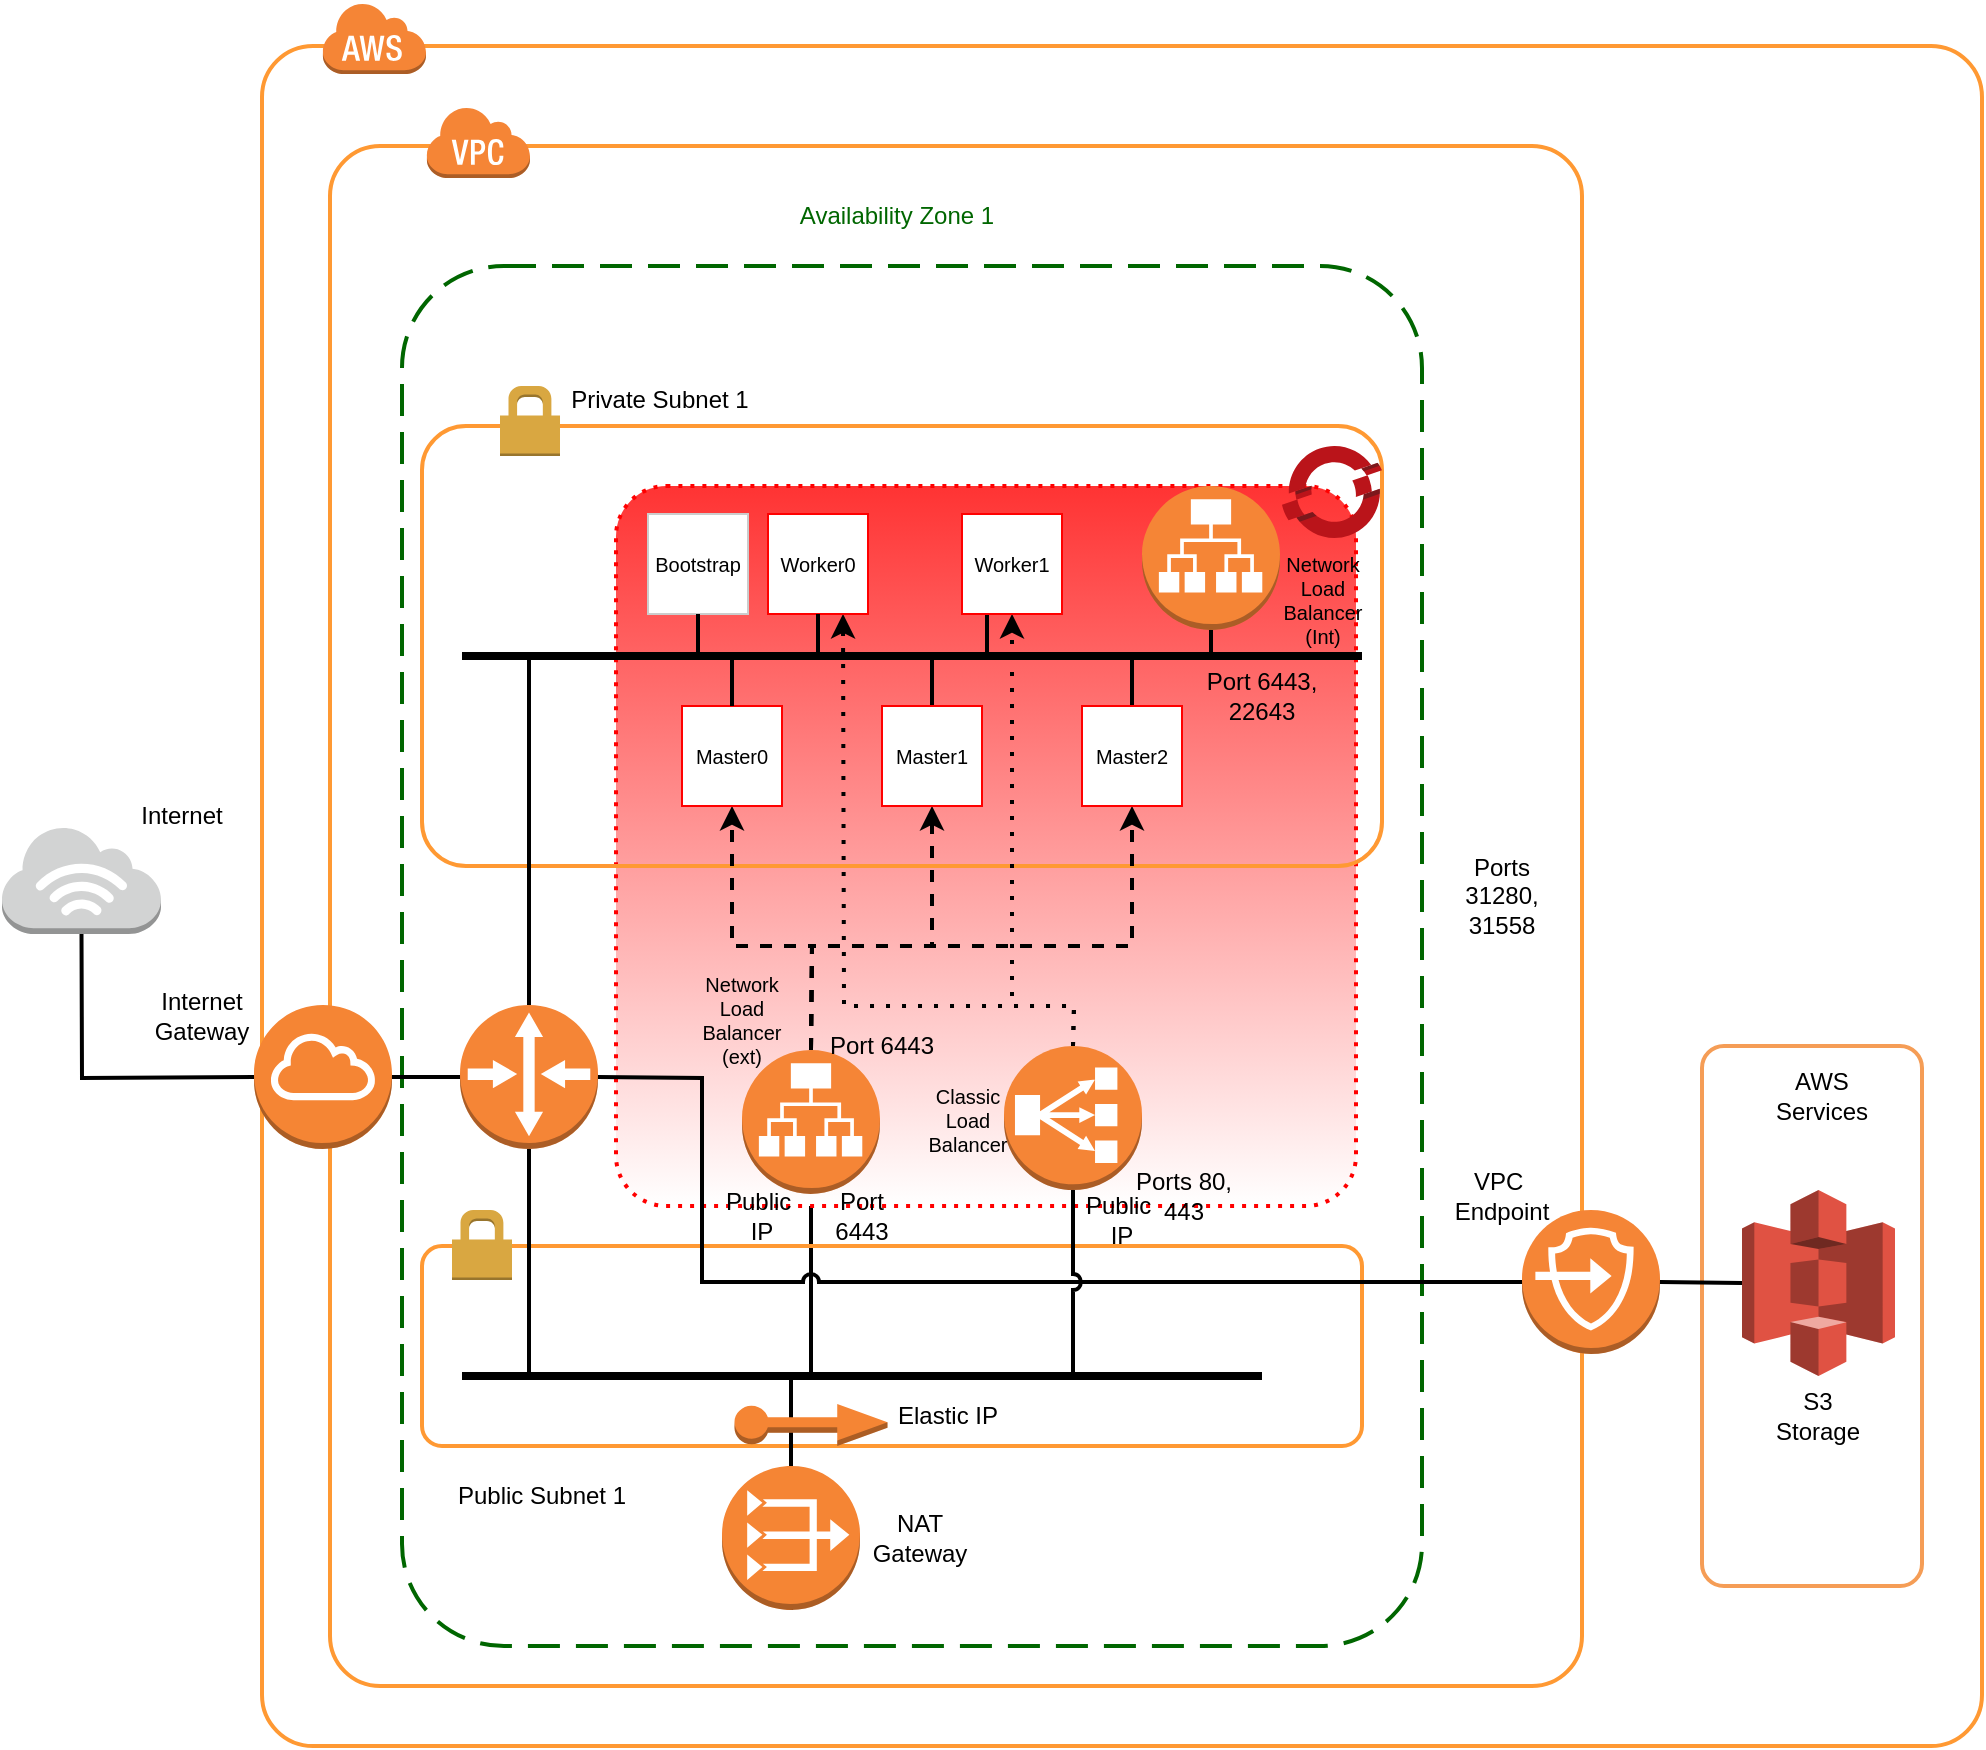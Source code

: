 <mxfile>
    <diagram name="Quickstart" id="U7WmFLcToirlQfZch5D8">
        <mxGraphModel dx="1718" dy="795" grid="1" gridSize="10" guides="1" tooltips="1" connect="1" arrows="1" fold="1" page="1" pageScale="1" pageWidth="827" pageHeight="1169" math="0" shadow="0">
            <root>
                <mxCell id="sH_69IMWb-3jOYf_xk8Q-0"/>
                <mxCell id="sH_69IMWb-3jOYf_xk8Q-1" style="" parent="sH_69IMWb-3jOYf_xk8Q-0"/>
                <mxCell id="sH_69IMWb-3jOYf_xk8Q-130" style="edgeStyle=none;rounded=0;jumpStyle=arc;html=1;exitX=0.5;exitY=1;exitDx=0;exitDy=0;exitPerimeter=0;startArrow=none;startFill=0;endArrow=none;endFill=0;strokeWidth=2;" edge="1" parent="sH_69IMWb-3jOYf_xk8Q-1" source="sH_69IMWb-3jOYf_xk8Q-41" target="sH_69IMWb-3jOYf_xk8Q-38">
                    <mxGeometry relative="1" as="geometry"/>
                </mxCell>
                <mxCell id="sH_69IMWb-3jOYf_xk8Q-147" value="" style="rounded=1;whiteSpace=wrap;html=1;fontSize=10;strokeColor=#FF0000;fillColor=#FF3333;dashed=1;dashPattern=1 2;arcSize=7;strokeWidth=2;gradientColor=#ffffff;gradientDirection=south;" vertex="1" parent="sH_69IMWb-3jOYf_xk8Q-1">
                    <mxGeometry x="457" y="350" width="370" height="360" as="geometry"/>
                </mxCell>
                <object label="Base" id="sH_69IMWb-3jOYf_xk8Q-2">
                    <mxCell style="" parent="sH_69IMWb-3jOYf_xk8Q-0"/>
                </object>
                <mxCell id="sH_69IMWb-3jOYf_xk8Q-3" value="" style="rounded=1;arcSize=3;dashed=0;fillColor=none;gradientColor=none;strokeWidth=2;strokeColor=#FF9933;" vertex="1" parent="sH_69IMWb-3jOYf_xk8Q-2">
                    <mxGeometry x="280" y="130" width="860" height="850" as="geometry"/>
                </mxCell>
                <mxCell id="sH_69IMWb-3jOYf_xk8Q-4" value="" style="dashed=0;html=1;shape=mxgraph.aws3.cloud;fillColor=#F58536;gradientColor=none;dashed=0;" vertex="1" parent="sH_69IMWb-3jOYf_xk8Q-2">
                    <mxGeometry x="310" y="108" width="52" height="36" as="geometry"/>
                </mxCell>
                <mxCell id="sH_69IMWb-3jOYf_xk8Q-5" value="" style="outlineConnect=0;dashed=0;verticalLabelPosition=bottom;verticalAlign=top;align=center;html=1;shape=mxgraph.aws3.internet_3;fillColor=#D2D3D3;gradientColor=none;" vertex="1" parent="sH_69IMWb-3jOYf_xk8Q-2">
                    <mxGeometry x="150" y="520" width="79.5" height="54" as="geometry"/>
                </mxCell>
                <mxCell id="sH_69IMWb-3jOYf_xk8Q-6" value="" style="rounded=1;arcSize=10;strokeColor=#F59D56;fillColor=none;gradientColor=none;strokeWidth=2;" vertex="1" parent="sH_69IMWb-3jOYf_xk8Q-2">
                    <mxGeometry x="1000" y="630" width="110" height="270" as="geometry"/>
                </mxCell>
                <mxCell id="sH_69IMWb-3jOYf_xk8Q-7" value="AWS&lt;br&gt;Services" style="text;html=1;strokeColor=none;fillColor=none;align=center;verticalAlign=middle;whiteSpace=wrap;rounded=0;dashed=1;dashPattern=1 2;fontSize=12;fontColor=#000000;" vertex="1" parent="sH_69IMWb-3jOYf_xk8Q-2">
                    <mxGeometry x="1030" y="640" width="60" height="30" as="geometry"/>
                </mxCell>
                <mxCell id="sH_69IMWb-3jOYf_xk8Q-8" value="Internet" style="text;html=1;strokeColor=none;fillColor=none;align=center;verticalAlign=middle;whiteSpace=wrap;rounded=0;dashed=1;dashPattern=1 2;fontSize=12;fontColor=#000000;" vertex="1" parent="sH_69IMWb-3jOYf_xk8Q-2">
                    <mxGeometry x="210" y="500" width="60" height="30" as="geometry"/>
                </mxCell>
                <object label="VPC" id="sH_69IMWb-3jOYf_xk8Q-9">
                    <mxCell style="" parent="sH_69IMWb-3jOYf_xk8Q-0"/>
                </object>
                <mxCell id="sH_69IMWb-3jOYf_xk8Q-10" value="" style="rounded=1;arcSize=4;dashed=0;fillColor=none;gradientColor=none;strokeWidth=2;strokeColor=#FF9933;" vertex="1" parent="sH_69IMWb-3jOYf_xk8Q-9">
                    <mxGeometry x="314" y="180" width="626" height="770" as="geometry"/>
                </mxCell>
                <mxCell id="sH_69IMWb-3jOYf_xk8Q-11" value="" style="dashed=0;html=1;shape=mxgraph.aws3.virtual_private_cloud;fillColor=#F58536;gradientColor=none;dashed=0;" vertex="1" parent="sH_69IMWb-3jOYf_xk8Q-9">
                    <mxGeometry x="362" y="160" width="52" height="36" as="geometry"/>
                </mxCell>
                <mxCell id="sH_69IMWb-3jOYf_xk8Q-12" value="AZ" style="" parent="sH_69IMWb-3jOYf_xk8Q-0"/>
                <mxCell id="sH_69IMWb-3jOYf_xk8Q-13" value="" style="rounded=1;arcSize=10;dashed=1;strokeColor=#006600;fillColor=none;gradientColor=none;dashPattern=8 4;strokeWidth=2;" vertex="1" parent="sH_69IMWb-3jOYf_xk8Q-12">
                    <mxGeometry x="350" y="240" width="510" height="690" as="geometry"/>
                </mxCell>
                <mxCell id="sH_69IMWb-3jOYf_xk8Q-16" value="Availability Zone 1" style="text;html=1;strokeColor=none;fillColor=none;align=center;verticalAlign=middle;whiteSpace=wrap;rounded=0;dashed=1;dashPattern=1 2;fontColor=#006600;" vertex="1" parent="sH_69IMWb-3jOYf_xk8Q-12">
                    <mxGeometry x="540" y="200" width="115" height="30" as="geometry"/>
                </mxCell>
                <object label="NACL" id="sH_69IMWb-3jOYf_xk8Q-19">
                    <mxCell parent="sH_69IMWb-3jOYf_xk8Q-0"/>
                </object>
                <object label="Networking" id="sH_69IMWb-3jOYf_xk8Q-22">
                    <mxCell style="" parent="sH_69IMWb-3jOYf_xk8Q-0"/>
                </object>
                <mxCell id="sH_69IMWb-3jOYf_xk8Q-29" value="" style="rounded=1;arcSize=10;dashed=0;fillColor=none;gradientColor=none;strokeWidth=2;strokeColor=#FF9933;" vertex="1" parent="sH_69IMWb-3jOYf_xk8Q-22">
                    <mxGeometry x="360" y="320" width="480" height="220" as="geometry"/>
                </mxCell>
                <mxCell id="sH_69IMWb-3jOYf_xk8Q-30" value="" style="dashed=0;html=1;shape=mxgraph.aws3.permissions;fillColor=#D9A741;gradientColor=none;dashed=0;" vertex="1" parent="sH_69IMWb-3jOYf_xk8Q-22">
                    <mxGeometry x="399" y="300" width="30" height="35" as="geometry"/>
                </mxCell>
                <mxCell id="sH_69IMWb-3jOYf_xk8Q-31" value="" style="rounded=1;arcSize=10;dashed=0;fillColor=none;gradientColor=none;strokeWidth=2;strokeColor=#FF9933;" vertex="1" parent="sH_69IMWb-3jOYf_xk8Q-22">
                    <mxGeometry x="360" y="730" width="470" height="100" as="geometry"/>
                </mxCell>
                <mxCell id="sH_69IMWb-3jOYf_xk8Q-32" value="" style="dashed=0;html=1;shape=mxgraph.aws3.permissions;fillColor=#D9A741;gradientColor=none;dashed=0;" vertex="1" parent="sH_69IMWb-3jOYf_xk8Q-22">
                    <mxGeometry x="375" y="712" width="30" height="35" as="geometry"/>
                </mxCell>
                <mxCell id="sH_69IMWb-3jOYf_xk8Q-33" value="Private Subnet 1" style="text;html=1;strokeColor=none;fillColor=none;align=center;verticalAlign=middle;whiteSpace=wrap;rounded=0;" vertex="1" parent="sH_69IMWb-3jOYf_xk8Q-22">
                    <mxGeometry x="429" y="292" width="100" height="30" as="geometry"/>
                </mxCell>
                <mxCell id="sH_69IMWb-3jOYf_xk8Q-34" value="Public Subnet 1" style="text;html=1;strokeColor=none;fillColor=none;align=center;verticalAlign=middle;whiteSpace=wrap;rounded=0;" vertex="1" parent="sH_69IMWb-3jOYf_xk8Q-22">
                    <mxGeometry x="370" y="840" width="100" height="30" as="geometry"/>
                </mxCell>
                <mxCell id="sH_69IMWb-3jOYf_xk8Q-35" value="" style="outlineConnect=0;dashed=0;verticalLabelPosition=bottom;verticalAlign=top;align=center;html=1;shape=mxgraph.aws3.internet_gateway;fillColor=#F58534;gradientColor=none;" vertex="1" parent="sH_69IMWb-3jOYf_xk8Q-22">
                    <mxGeometry x="276" y="609.5" width="69" height="72" as="geometry"/>
                </mxCell>
                <mxCell id="sH_69IMWb-3jOYf_xk8Q-36" value="NAT Gateway" style="text;html=1;strokeColor=none;fillColor=none;align=center;verticalAlign=middle;whiteSpace=wrap;rounded=0;" vertex="1" parent="sH_69IMWb-3jOYf_xk8Q-22">
                    <mxGeometry x="579" y="861" width="60" height="30" as="geometry"/>
                </mxCell>
                <mxCell id="sH_69IMWb-3jOYf_xk8Q-37" value="" style="line;strokeWidth=4;html=1;perimeter=backbonePerimeter;points=[];outlineConnect=0;" vertex="1" parent="sH_69IMWb-3jOYf_xk8Q-22">
                    <mxGeometry x="380" y="430" width="450" height="10" as="geometry"/>
                </mxCell>
                <mxCell id="sH_69IMWb-3jOYf_xk8Q-38" value="" style="line;strokeWidth=4;html=1;perimeter=backbonePerimeter;points=[];outlineConnect=0;" vertex="1" parent="sH_69IMWb-3jOYf_xk8Q-22">
                    <mxGeometry x="380" y="790" width="400" height="10" as="geometry"/>
                </mxCell>
                <mxCell id="sH_69IMWb-3jOYf_xk8Q-40" value="" style="outlineConnect=0;dashed=0;verticalLabelPosition=bottom;verticalAlign=top;align=center;html=1;shape=mxgraph.aws3.endpoints;fillColor=#F58536;gradientColor=none;" vertex="1" parent="sH_69IMWb-3jOYf_xk8Q-22">
                    <mxGeometry x="910" y="712" width="69" height="72" as="geometry"/>
                </mxCell>
                <mxCell id="sH_69IMWb-3jOYf_xk8Q-41" value="" style="outlineConnect=0;dashed=0;verticalLabelPosition=bottom;verticalAlign=top;align=center;html=1;shape=mxgraph.aws3.application_load_balancer;fillColor=#F58536;gradientColor=none;" vertex="1" parent="sH_69IMWb-3jOYf_xk8Q-22">
                    <mxGeometry x="520" y="632" width="69" height="72" as="geometry"/>
                </mxCell>
                <mxCell id="sH_69IMWb-3jOYf_xk8Q-42" value="" style="outlineConnect=0;dashed=0;verticalLabelPosition=bottom;verticalAlign=top;align=center;html=1;shape=mxgraph.aws3.application_load_balancer;fillColor=#F58536;gradientColor=none;" vertex="1" parent="sH_69IMWb-3jOYf_xk8Q-22">
                    <mxGeometry x="720" y="350" width="69" height="72" as="geometry"/>
                </mxCell>
                <mxCell id="sH_69IMWb-3jOYf_xk8Q-43" value="VPC&amp;nbsp;&lt;br&gt;Endpoint" style="text;html=1;strokeColor=none;fillColor=none;align=center;verticalAlign=middle;whiteSpace=wrap;rounded=0;" vertex="1" parent="sH_69IMWb-3jOYf_xk8Q-22">
                    <mxGeometry x="870" y="690" width="60" height="30" as="geometry"/>
                </mxCell>
                <mxCell id="sH_69IMWb-3jOYf_xk8Q-44" value="" style="outlineConnect=0;dashed=0;verticalLabelPosition=bottom;verticalAlign=top;align=center;html=1;shape=mxgraph.aws3.s3;fillColor=#E05243;gradientColor=none;strokeColor=#FF9933;" vertex="1" parent="sH_69IMWb-3jOYf_xk8Q-22">
                    <mxGeometry x="1020" y="702" width="76.5" height="93" as="geometry"/>
                </mxCell>
                <mxCell id="sH_69IMWb-3jOYf_xk8Q-45" value="S3 Storage" style="text;html=1;strokeColor=none;fillColor=none;align=center;verticalAlign=middle;whiteSpace=wrap;rounded=0;" vertex="1" parent="sH_69IMWb-3jOYf_xk8Q-22">
                    <mxGeometry x="1028.25" y="800" width="60" height="30" as="geometry"/>
                </mxCell>
                <mxCell id="sH_69IMWb-3jOYf_xk8Q-46" value="" style="endArrow=none;html=1;rounded=0;strokeWidth=2;entryX=1;entryY=0.5;entryDx=0;entryDy=0;entryPerimeter=0;exitX=0;exitY=0.5;exitDx=0;exitDy=0;exitPerimeter=0;" edge="1" parent="sH_69IMWb-3jOYf_xk8Q-22" source="sH_69IMWb-3jOYf_xk8Q-44" target="sH_69IMWb-3jOYf_xk8Q-40">
                    <mxGeometry width="50" height="50" relative="1" as="geometry">
                        <mxPoint x="1130" y="710" as="sourcePoint"/>
                        <mxPoint x="1180" y="660" as="targetPoint"/>
                        <Array as="points"/>
                    </mxGeometry>
                </mxCell>
                <mxCell id="sH_69IMWb-3jOYf_xk8Q-48" value="Network&lt;br&gt;Load&lt;br&gt;Balancer&lt;br&gt;(Int)" style="text;html=1;strokeColor=none;fillColor=none;align=center;verticalAlign=middle;whiteSpace=wrap;rounded=0;fontSize=10;" vertex="1" parent="sH_69IMWb-3jOYf_xk8Q-22">
                    <mxGeometry x="800" y="392" width="21" height="30" as="geometry"/>
                </mxCell>
                <mxCell id="sH_69IMWb-3jOYf_xk8Q-49" value="Network&lt;br&gt;Load&lt;br&gt;Balancer&lt;br&gt;(ext)" style="text;html=1;strokeColor=none;fillColor=none;align=center;verticalAlign=middle;whiteSpace=wrap;rounded=0;fontSize=10;" vertex="1" parent="sH_69IMWb-3jOYf_xk8Q-22">
                    <mxGeometry x="490" y="602" width="60" height="30" as="geometry"/>
                </mxCell>
                <mxCell id="sH_69IMWb-3jOYf_xk8Q-50" value="Internet&lt;br style=&quot;font-size: 12px;&quot;&gt;Gateway" style="text;html=1;strokeColor=none;fillColor=none;align=center;verticalAlign=middle;whiteSpace=wrap;rounded=0;fontSize=12;" vertex="1" parent="sH_69IMWb-3jOYf_xk8Q-22">
                    <mxGeometry x="220" y="600" width="60" height="30" as="geometry"/>
                </mxCell>
                <mxCell id="sH_69IMWb-3jOYf_xk8Q-63" value="" style="endArrow=none;html=1;rounded=0;strokeWidth=2;exitX=0.5;exitY=1;exitDx=0;exitDy=0;exitPerimeter=0;" edge="1" parent="sH_69IMWb-3jOYf_xk8Q-22" source="sH_69IMWb-3jOYf_xk8Q-72" target="sH_69IMWb-3jOYf_xk8Q-38">
                    <mxGeometry width="50" height="50" relative="1" as="geometry">
                        <mxPoint x="354" y="313.5" as="sourcePoint"/>
                        <mxPoint x="450" y="430" as="targetPoint"/>
                        <Array as="points"/>
                    </mxGeometry>
                </mxCell>
                <mxCell id="sH_69IMWb-3jOYf_xk8Q-64" value="Classic&lt;br&gt;Load&lt;br&gt;Balancer" style="text;html=1;strokeColor=none;fillColor=none;align=center;verticalAlign=middle;whiteSpace=wrap;rounded=0;fontSize=10;" vertex="1" parent="sH_69IMWb-3jOYf_xk8Q-22">
                    <mxGeometry x="603" y="651.5" width="60" height="30" as="geometry"/>
                </mxCell>
                <mxCell id="sH_69IMWb-3jOYf_xk8Q-65" value="" style="outlineConnect=0;dashed=0;verticalLabelPosition=bottom;verticalAlign=top;align=center;html=1;shape=mxgraph.aws3.classic_load_balancer;fillColor=#F58536;gradientColor=none;" vertex="1" parent="sH_69IMWb-3jOYf_xk8Q-22">
                    <mxGeometry x="651" y="630" width="69" height="72" as="geometry"/>
                </mxCell>
                <mxCell id="sH_69IMWb-3jOYf_xk8Q-66" value="" style="endArrow=classic;dashed=1;html=1;rounded=0;strokeWidth=2;entryX=0.5;entryY=1;entryDx=0;entryDy=0;exitX=0.5;exitY=0;exitDx=0;exitDy=0;exitPerimeter=0;endFill=1;" edge="1" parent="sH_69IMWb-3jOYf_xk8Q-22" source="sH_69IMWb-3jOYf_xk8Q-41" target="sH_69IMWb-3jOYf_xk8Q-117">
                    <mxGeometry width="50" height="50" relative="1" as="geometry">
                        <mxPoint x="350" y="620" as="sourcePoint"/>
                        <mxPoint x="400" y="570" as="targetPoint"/>
                        <Array as="points">
                            <mxPoint x="555" y="580"/>
                            <mxPoint x="515" y="580"/>
                        </Array>
                    </mxGeometry>
                </mxCell>
                <mxCell id="sH_69IMWb-3jOYf_xk8Q-67" value="" style="endArrow=classic;dashed=1;html=1;rounded=0;strokeWidth=2;entryX=0.5;entryY=1;entryDx=0;entryDy=0;exitX=0.5;exitY=0;exitDx=0;exitDy=0;exitPerimeter=0;endFill=1;" edge="1" parent="sH_69IMWb-3jOYf_xk8Q-22" source="sH_69IMWb-3jOYf_xk8Q-41" target="sH_69IMWb-3jOYf_xk8Q-118">
                    <mxGeometry width="50" height="50" relative="1" as="geometry">
                        <mxPoint x="230" y="620" as="sourcePoint"/>
                        <mxPoint x="280" y="570" as="targetPoint"/>
                        <Array as="points">
                            <mxPoint x="555" y="580"/>
                            <mxPoint x="615" y="580"/>
                        </Array>
                    </mxGeometry>
                </mxCell>
                <mxCell id="sH_69IMWb-3jOYf_xk8Q-68" value="" style="endArrow=classic;dashed=1;html=1;rounded=0;strokeWidth=2;entryX=0.5;entryY=1;entryDx=0;entryDy=0;exitX=0.5;exitY=0;exitDx=0;exitDy=0;exitPerimeter=0;endFill=1;" edge="1" parent="sH_69IMWb-3jOYf_xk8Q-22" source="sH_69IMWb-3jOYf_xk8Q-41" target="sH_69IMWb-3jOYf_xk8Q-121">
                    <mxGeometry width="50" height="50" relative="1" as="geometry">
                        <mxPoint x="439" y="704" as="sourcePoint"/>
                        <mxPoint x="743" y="520" as="targetPoint"/>
                        <Array as="points">
                            <mxPoint x="555" y="580"/>
                            <mxPoint x="715" y="580"/>
                        </Array>
                    </mxGeometry>
                </mxCell>
                <mxCell id="sH_69IMWb-3jOYf_xk8Q-69" value="" style="endArrow=classic;dashed=1;html=1;dashPattern=1 3;strokeWidth=2;rounded=0;entryX=0.75;entryY=1;entryDx=0;entryDy=0;exitX=0.5;exitY=0;exitDx=0;exitDy=0;exitPerimeter=0;endFill=1;" edge="1" parent="sH_69IMWb-3jOYf_xk8Q-22" source="sH_69IMWb-3jOYf_xk8Q-65" target="sH_69IMWb-3jOYf_xk8Q-122">
                    <mxGeometry width="50" height="50" relative="1" as="geometry">
                        <mxPoint x="549" y="640" as="sourcePoint"/>
                        <mxPoint x="575" y="510" as="targetPoint"/>
                        <Array as="points">
                            <mxPoint x="686" y="610"/>
                            <mxPoint x="571" y="610"/>
                        </Array>
                    </mxGeometry>
                </mxCell>
                <mxCell id="sH_69IMWb-3jOYf_xk8Q-72" value="" style="outlineConnect=0;dashed=0;verticalLabelPosition=bottom;verticalAlign=top;align=center;html=1;shape=mxgraph.aws3.vpc_nat_gateway;fillColor=#F58534;gradientColor=none;" vertex="1" parent="sH_69IMWb-3jOYf_xk8Q-22">
                    <mxGeometry x="510" y="840" width="69" height="72" as="geometry"/>
                </mxCell>
                <mxCell id="sH_69IMWb-3jOYf_xk8Q-75" value="" style="endArrow=none;html=1;rounded=0;entryX=0;entryY=0.5;entryDx=0;entryDy=0;entryPerimeter=0;exitX=0.5;exitY=1;exitDx=0;exitDy=0;exitPerimeter=0;strokeWidth=2;endFill=0;" edge="1" parent="sH_69IMWb-3jOYf_xk8Q-22" source="sH_69IMWb-3jOYf_xk8Q-5" target="sH_69IMWb-3jOYf_xk8Q-35">
                    <mxGeometry width="50" height="50" relative="1" as="geometry">
                        <mxPoint x="160" y="930" as="sourcePoint"/>
                        <mxPoint x="210" y="880" as="targetPoint"/>
                        <Array as="points">
                            <mxPoint x="190" y="646"/>
                        </Array>
                    </mxGeometry>
                </mxCell>
                <mxCell id="sH_69IMWb-3jOYf_xk8Q-76" value="" style="endArrow=classic;dashed=1;html=1;dashPattern=1 3;strokeWidth=2;rounded=0;entryX=0.5;entryY=1;entryDx=0;entryDy=0;exitX=0.5;exitY=0;exitDx=0;exitDy=0;exitPerimeter=0;endFill=1;" edge="1" parent="sH_69IMWb-3jOYf_xk8Q-22" source="sH_69IMWb-3jOYf_xk8Q-65" target="sH_69IMWb-3jOYf_xk8Q-119">
                    <mxGeometry width="50" height="50" relative="1" as="geometry">
                        <mxPoint x="1102.5" y="642" as="sourcePoint"/>
                        <mxPoint x="585" y="520" as="targetPoint"/>
                        <Array as="points">
                            <mxPoint x="686" y="610"/>
                            <mxPoint x="655" y="610"/>
                        </Array>
                    </mxGeometry>
                </mxCell>
                <mxCell id="sH_69IMWb-3jOYf_xk8Q-79" value="Elastic IP" style="text;html=1;strokeColor=none;fillColor=none;align=center;verticalAlign=middle;whiteSpace=wrap;rounded=0;" vertex="1" parent="sH_69IMWb-3jOYf_xk8Q-22">
                    <mxGeometry x="592.75" y="800" width="60" height="30" as="geometry"/>
                </mxCell>
                <mxCell id="sH_69IMWb-3jOYf_xk8Q-80" value="Ports 80, 443" style="text;html=1;strokeColor=none;fillColor=none;align=center;verticalAlign=middle;whiteSpace=wrap;rounded=0;" vertex="1" parent="sH_69IMWb-3jOYf_xk8Q-22">
                    <mxGeometry x="711" y="690" width="60" height="30" as="geometry"/>
                </mxCell>
                <mxCell id="sH_69IMWb-3jOYf_xk8Q-81" value="Port &lt;br&gt;6443" style="text;html=1;strokeColor=none;fillColor=none;align=center;verticalAlign=middle;whiteSpace=wrap;rounded=0;" vertex="1" parent="sH_69IMWb-3jOYf_xk8Q-22">
                    <mxGeometry x="550" y="700" width="60" height="30" as="geometry"/>
                </mxCell>
                <mxCell id="sH_69IMWb-3jOYf_xk8Q-82" value="Ports 31280,&lt;br&gt;31558" style="text;html=1;strokeColor=none;fillColor=none;align=center;verticalAlign=middle;whiteSpace=wrap;rounded=0;" vertex="1" parent="sH_69IMWb-3jOYf_xk8Q-22">
                    <mxGeometry x="870" y="540" width="60" height="30" as="geometry"/>
                </mxCell>
                <mxCell id="sH_69IMWb-3jOYf_xk8Q-83" value="Port 6443" style="text;html=1;strokeColor=none;fillColor=none;align=center;verticalAlign=middle;whiteSpace=wrap;rounded=0;" vertex="1" parent="sH_69IMWb-3jOYf_xk8Q-22">
                    <mxGeometry x="560" y="615" width="60" height="30" as="geometry"/>
                </mxCell>
                <mxCell id="sH_69IMWb-3jOYf_xk8Q-84" value="Port 6443,&lt;br&gt;22643" style="text;html=1;strokeColor=none;fillColor=none;align=center;verticalAlign=middle;whiteSpace=wrap;rounded=0;" vertex="1" parent="sH_69IMWb-3jOYf_xk8Q-22">
                    <mxGeometry x="750" y="440" width="60" height="30" as="geometry"/>
                </mxCell>
                <mxCell id="sH_69IMWb-3jOYf_xk8Q-87" value="" style="outlineConnect=0;dashed=0;verticalLabelPosition=bottom;verticalAlign=top;align=center;html=1;shape=mxgraph.aws3.elastic_ip;fillColor=#F58534;gradientColor=none;" vertex="1" parent="sH_69IMWb-3jOYf_xk8Q-22">
                    <mxGeometry x="516.25" y="809" width="76.5" height="21" as="geometry"/>
                </mxCell>
                <mxCell id="sH_69IMWb-3jOYf_xk8Q-88" value="" style="outlineConnect=0;dashed=0;verticalLabelPosition=bottom;verticalAlign=top;align=center;html=1;shape=mxgraph.aws3.router;fillColor=#F58536;gradientColor=none;" vertex="1" parent="sH_69IMWb-3jOYf_xk8Q-22">
                    <mxGeometry x="379" y="609.5" width="69" height="72" as="geometry"/>
                </mxCell>
                <mxCell id="sH_69IMWb-3jOYf_xk8Q-89" value="" style="endArrow=none;html=1;exitX=0.5;exitY=0;exitDx=0;exitDy=0;exitPerimeter=0;rounded=0;strokeWidth=2;" edge="1" parent="sH_69IMWb-3jOYf_xk8Q-22" source="sH_69IMWb-3jOYf_xk8Q-88" target="sH_69IMWb-3jOYf_xk8Q-37">
                    <mxGeometry width="50" height="50" relative="1" as="geometry">
                        <mxPoint x="200" y="430" as="sourcePoint"/>
                        <mxPoint x="250" y="380" as="targetPoint"/>
                        <Array as="points"/>
                    </mxGeometry>
                </mxCell>
                <mxCell id="sH_69IMWb-3jOYf_xk8Q-92" value="" style="endArrow=none;html=1;rounded=0;strokeWidth=2;entryX=0.5;entryY=1;entryDx=0;entryDy=0;entryPerimeter=0;" edge="1" parent="sH_69IMWb-3jOYf_xk8Q-22" source="sH_69IMWb-3jOYf_xk8Q-38" target="sH_69IMWb-3jOYf_xk8Q-88">
                    <mxGeometry width="50" height="50" relative="1" as="geometry">
                        <mxPoint x="200" y="560" as="sourcePoint"/>
                        <mxPoint x="250" y="510" as="targetPoint"/>
                        <Array as="points"/>
                    </mxGeometry>
                </mxCell>
                <mxCell id="sH_69IMWb-3jOYf_xk8Q-110" value="" style="endArrow=none;html=1;rounded=0;strokeWidth=2;jumpStyle=arc;entryX=0.5;entryY=1;entryDx=0;entryDy=0;entryPerimeter=0;" edge="1" parent="sH_69IMWb-3jOYf_xk8Q-22" source="sH_69IMWb-3jOYf_xk8Q-37" target="sH_69IMWb-3jOYf_xk8Q-42">
                    <mxGeometry width="50" height="50" relative="1" as="geometry">
                        <mxPoint x="130" y="320" as="sourcePoint"/>
                        <mxPoint x="180" y="270" as="targetPoint"/>
                        <Array as="points"/>
                    </mxGeometry>
                </mxCell>
                <mxCell id="sH_69IMWb-3jOYf_xk8Q-133" value="" style="endArrow=none;html=1;rounded=0;strokeWidth=2;jumpStyle=arc;entryX=0;entryY=0.5;entryDx=0;entryDy=0;entryPerimeter=0;exitX=1;exitY=0.5;exitDx=0;exitDy=0;exitPerimeter=0;" edge="1" parent="sH_69IMWb-3jOYf_xk8Q-22" source="sH_69IMWb-3jOYf_xk8Q-88" target="sH_69IMWb-3jOYf_xk8Q-40">
                    <mxGeometry width="50" height="50" relative="1" as="geometry">
                        <mxPoint x="140" y="450" as="sourcePoint"/>
                        <mxPoint x="190" y="400" as="targetPoint"/>
                        <Array as="points">
                            <mxPoint x="500" y="646"/>
                            <mxPoint x="500" y="748"/>
                            <mxPoint x="600" y="748"/>
                        </Array>
                    </mxGeometry>
                </mxCell>
                <mxCell id="sH_69IMWb-3jOYf_xk8Q-136" value="" style="endArrow=none;html=1;rounded=0;strokeWidth=2;jumpStyle=arc;entryX=0.25;entryY=1;entryDx=0;entryDy=0;" edge="1" parent="sH_69IMWb-3jOYf_xk8Q-22" source="sH_69IMWb-3jOYf_xk8Q-37" target="sH_69IMWb-3jOYf_xk8Q-119">
                    <mxGeometry width="50" height="50" relative="1" as="geometry">
                        <mxPoint x="710" y="450" as="sourcePoint"/>
                        <mxPoint x="760" y="400" as="targetPoint"/>
                    </mxGeometry>
                </mxCell>
                <mxCell id="sH_69IMWb-3jOYf_xk8Q-137" value="" style="endArrow=none;html=1;rounded=0;strokeWidth=2;jumpStyle=arc;" edge="1" parent="sH_69IMWb-3jOYf_xk8Q-22" source="sH_69IMWb-3jOYf_xk8Q-118" target="sH_69IMWb-3jOYf_xk8Q-37">
                    <mxGeometry width="50" height="50" relative="1" as="geometry">
                        <mxPoint x="110" y="460" as="sourcePoint"/>
                        <mxPoint x="160" y="410" as="targetPoint"/>
                    </mxGeometry>
                </mxCell>
                <mxCell id="sH_69IMWb-3jOYf_xk8Q-138" value="" style="endArrow=none;html=1;rounded=0;strokeWidth=2;jumpStyle=arc;exitX=0.5;exitY=0;exitDx=0;exitDy=0;" edge="1" parent="sH_69IMWb-3jOYf_xk8Q-22" source="sH_69IMWb-3jOYf_xk8Q-121" target="sH_69IMWb-3jOYf_xk8Q-37">
                    <mxGeometry width="50" height="50" relative="1" as="geometry">
                        <mxPoint x="130" y="440" as="sourcePoint"/>
                        <mxPoint x="370" y="435" as="targetPoint"/>
                    </mxGeometry>
                </mxCell>
                <mxCell id="sH_69IMWb-3jOYf_xk8Q-139" value="" style="endArrow=none;html=1;rounded=0;strokeWidth=2;jumpStyle=arc;entryX=0.5;entryY=1;entryDx=0;entryDy=0;entryPerimeter=0;" edge="1" parent="sH_69IMWb-3jOYf_xk8Q-22" source="sH_69IMWb-3jOYf_xk8Q-38" target="sH_69IMWb-3jOYf_xk8Q-65">
                    <mxGeometry width="50" height="50" relative="1" as="geometry">
                        <mxPoint x="70" y="680" as="sourcePoint"/>
                        <mxPoint x="120" y="630" as="targetPoint"/>
                    </mxGeometry>
                </mxCell>
                <mxCell id="sH_69IMWb-3jOYf_xk8Q-140" value="Public&amp;nbsp;&lt;br&gt;IP" style="text;html=1;strokeColor=none;fillColor=none;align=center;verticalAlign=middle;whiteSpace=wrap;rounded=0;" vertex="1" parent="sH_69IMWb-3jOYf_xk8Q-22">
                    <mxGeometry x="500" y="700" width="60" height="30" as="geometry"/>
                </mxCell>
                <mxCell id="sH_69IMWb-3jOYf_xk8Q-141" value="Public&amp;nbsp;&lt;br&gt;IP" style="text;html=1;strokeColor=none;fillColor=none;align=center;verticalAlign=middle;whiteSpace=wrap;rounded=0;" vertex="1" parent="sH_69IMWb-3jOYf_xk8Q-22">
                    <mxGeometry x="680" y="702" width="60" height="30" as="geometry"/>
                </mxCell>
                <mxCell id="sH_69IMWb-3jOYf_xk8Q-145" value="" style="endArrow=none;html=1;rounded=0;strokeWidth=2;jumpStyle=arc;entryX=0;entryY=0.5;entryDx=0;entryDy=0;entryPerimeter=0;" edge="1" parent="sH_69IMWb-3jOYf_xk8Q-22" source="sH_69IMWb-3jOYf_xk8Q-35" target="sH_69IMWb-3jOYf_xk8Q-88">
                    <mxGeometry width="50" height="50" relative="1" as="geometry">
                        <mxPoint x="100" y="780" as="sourcePoint"/>
                        <mxPoint x="150" y="730" as="targetPoint"/>
                    </mxGeometry>
                </mxCell>
                <object label="OpenShift" id="sH_69IMWb-3jOYf_xk8Q-113">
                    <mxCell style="" parent="sH_69IMWb-3jOYf_xk8Q-0"/>
                </object>
                <mxCell id="sH_69IMWb-3jOYf_xk8Q-115" value="" style="sketch=0;aspect=fixed;html=1;points=[];align=center;image;fontSize=12;image=img/lib/mscae/OpenShift.svg;strokeColor=#FF0000;" vertex="1" parent="sH_69IMWb-3jOYf_xk8Q-113">
                    <mxGeometry x="790" y="330" width="50" height="46" as="geometry"/>
                </mxCell>
                <mxCell id="sH_69IMWb-3jOYf_xk8Q-116" value="Bootstrap" style="whiteSpace=wrap;html=1;aspect=fixed;strokeColor=#CCCCCC;fontSize=10;" vertex="1" parent="sH_69IMWb-3jOYf_xk8Q-113">
                    <mxGeometry x="473" y="364" width="50" height="50" as="geometry"/>
                </mxCell>
                <mxCell id="sH_69IMWb-3jOYf_xk8Q-117" value="Master0" style="whiteSpace=wrap;html=1;aspect=fixed;strokeColor=#FF0000;fontSize=10;" vertex="1" parent="sH_69IMWb-3jOYf_xk8Q-113">
                    <mxGeometry x="490" y="460" width="50" height="50" as="geometry"/>
                </mxCell>
                <mxCell id="sH_69IMWb-3jOYf_xk8Q-118" value="Master1" style="whiteSpace=wrap;html=1;aspect=fixed;strokeColor=#FF0000;fontSize=10;" vertex="1" parent="sH_69IMWb-3jOYf_xk8Q-113">
                    <mxGeometry x="590" y="460" width="50" height="50" as="geometry"/>
                </mxCell>
                <mxCell id="sH_69IMWb-3jOYf_xk8Q-119" value="Worker1" style="whiteSpace=wrap;html=1;aspect=fixed;strokeColor=#FF0000;fontSize=10;" vertex="1" parent="sH_69IMWb-3jOYf_xk8Q-113">
                    <mxGeometry x="630" y="364" width="50" height="50" as="geometry"/>
                </mxCell>
                <mxCell id="sH_69IMWb-3jOYf_xk8Q-121" value="Master2" style="whiteSpace=wrap;html=1;aspect=fixed;strokeColor=#FF0000;fontSize=10;" vertex="1" parent="sH_69IMWb-3jOYf_xk8Q-113">
                    <mxGeometry x="690" y="460" width="50" height="50" as="geometry"/>
                </mxCell>
                <mxCell id="sH_69IMWb-3jOYf_xk8Q-122" value="Worker0" style="whiteSpace=wrap;html=1;aspect=fixed;strokeColor=#FF0000;fontSize=10;" vertex="1" parent="sH_69IMWb-3jOYf_xk8Q-113">
                    <mxGeometry x="533" y="364" width="50" height="50" as="geometry"/>
                </mxCell>
                <mxCell id="sH_69IMWb-3jOYf_xk8Q-123" value="" style="endArrow=none;html=1;strokeWidth=2;exitX=0.5;exitY=0;exitDx=0;exitDy=0;" edge="1" parent="sH_69IMWb-3jOYf_xk8Q-113" source="sH_69IMWb-3jOYf_xk8Q-117" target="sH_69IMWb-3jOYf_xk8Q-37">
                    <mxGeometry width="50" height="50" relative="1" as="geometry">
                        <mxPoint x="570" y="220" as="sourcePoint"/>
                        <mxPoint x="515" y="450" as="targetPoint"/>
                    </mxGeometry>
                </mxCell>
                <mxCell id="sH_69IMWb-3jOYf_xk8Q-124" value="" style="endArrow=none;html=1;strokeWidth=2;entryX=0.5;entryY=1;entryDx=0;entryDy=0;" edge="1" parent="sH_69IMWb-3jOYf_xk8Q-113" source="sH_69IMWb-3jOYf_xk8Q-37" target="sH_69IMWb-3jOYf_xk8Q-116">
                    <mxGeometry width="50" height="50" relative="1" as="geometry">
                        <mxPoint x="515" y="440" as="sourcePoint"/>
                        <mxPoint x="525" y="446" as="targetPoint"/>
                    </mxGeometry>
                </mxCell>
                <mxCell id="sH_69IMWb-3jOYf_xk8Q-125" value="" style="endArrow=none;html=1;strokeWidth=2;entryX=0.5;entryY=1;entryDx=0;entryDy=0;" edge="1" parent="sH_69IMWb-3jOYf_xk8Q-113" source="sH_69IMWb-3jOYf_xk8Q-37" target="sH_69IMWb-3jOYf_xk8Q-122">
                    <mxGeometry width="50" height="50" relative="1" as="geometry">
                        <mxPoint x="525" y="450" as="sourcePoint"/>
                        <mxPoint x="525" y="424" as="targetPoint"/>
                    </mxGeometry>
                </mxCell>
            </root>
        </mxGraphModel>
    </diagram>
    <diagram id="PeMSDBAp1zi3nfuuysE6" name="Standard">
        <mxGraphModel dx="1718" dy="795" grid="1" gridSize="10" guides="1" tooltips="1" connect="1" arrows="1" fold="1" page="1" pageScale="1" pageWidth="827" pageHeight="1169" math="0" shadow="0">
            <root>
                <mxCell id="cFLOOM9QDOZfFMnO57dK-0"/>
                <mxCell id="cFLOOM9QDOZfFMnO57dK-1" style="locked=1;" parent="cFLOOM9QDOZfFMnO57dK-0"/>
                <object label="Base" id="cFLOOM9QDOZfFMnO57dK-2">
                    <mxCell style="locked=1;" parent="cFLOOM9QDOZfFMnO57dK-0"/>
                </object>
                <mxCell id="cFLOOM9QDOZfFMnO57dK-3" value="" style="rounded=1;arcSize=3;dashed=0;fillColor=none;gradientColor=none;strokeWidth=2;strokeColor=#FF9933;" vertex="1" parent="cFLOOM9QDOZfFMnO57dK-2">
                    <mxGeometry x="280" y="30" width="1100" height="1000" as="geometry"/>
                </mxCell>
                <mxCell id="cFLOOM9QDOZfFMnO57dK-4" value="" style="dashed=0;html=1;shape=mxgraph.aws3.cloud;fillColor=#F58536;gradientColor=none;dashed=0;" vertex="1" parent="cFLOOM9QDOZfFMnO57dK-2">
                    <mxGeometry x="300" y="10" width="52" height="36" as="geometry"/>
                </mxCell>
                <mxCell id="cFLOOM9QDOZfFMnO57dK-5" value="" style="outlineConnect=0;dashed=0;verticalLabelPosition=bottom;verticalAlign=top;align=center;html=1;shape=mxgraph.aws3.internet_3;fillColor=#D2D3D3;gradientColor=none;" vertex="1" parent="cFLOOM9QDOZfFMnO57dK-2">
                    <mxGeometry x="150" y="520" width="79.5" height="54" as="geometry"/>
                </mxCell>
                <mxCell id="cFLOOM9QDOZfFMnO57dK-6" value="" style="rounded=1;arcSize=10;strokeColor=#F59D56;fillColor=none;gradientColor=none;strokeWidth=2;" vertex="1" parent="cFLOOM9QDOZfFMnO57dK-2">
                    <mxGeometry x="1230" y="250" width="110" height="650" as="geometry"/>
                </mxCell>
                <mxCell id="cFLOOM9QDOZfFMnO57dK-7" value="AWS&lt;br&gt;Services" style="text;html=1;strokeColor=none;fillColor=none;align=center;verticalAlign=middle;whiteSpace=wrap;rounded=0;dashed=1;dashPattern=1 2;fontSize=12;fontColor=#000000;" vertex="1" parent="cFLOOM9QDOZfFMnO57dK-2">
                    <mxGeometry x="1255" y="260" width="60" height="30" as="geometry"/>
                </mxCell>
                <mxCell id="cFLOOM9QDOZfFMnO57dK-8" value="Internet" style="text;html=1;strokeColor=none;fillColor=none;align=center;verticalAlign=middle;whiteSpace=wrap;rounded=0;dashed=1;dashPattern=1 2;fontSize=12;fontColor=#000000;" vertex="1" parent="cFLOOM9QDOZfFMnO57dK-2">
                    <mxGeometry x="210" y="500" width="60" height="30" as="geometry"/>
                </mxCell>
                <object label="VPC" id="cFLOOM9QDOZfFMnO57dK-9">
                    <mxCell style="" parent="cFLOOM9QDOZfFMnO57dK-0"/>
                </object>
                <mxCell id="cFLOOM9QDOZfFMnO57dK-10" value="" style="rounded=1;arcSize=4;dashed=0;fillColor=none;gradientColor=none;strokeWidth=2;strokeColor=#FF9933;" vertex="1" parent="cFLOOM9QDOZfFMnO57dK-9">
                    <mxGeometry x="314" y="70" width="866" height="930" as="geometry"/>
                </mxCell>
                <mxCell id="cFLOOM9QDOZfFMnO57dK-11" value="" style="dashed=0;html=1;shape=mxgraph.aws3.virtual_private_cloud;fillColor=#F58536;gradientColor=none;dashed=0;" vertex="1" parent="cFLOOM9QDOZfFMnO57dK-9">
                    <mxGeometry x="362" y="50" width="52" height="36" as="geometry"/>
                </mxCell>
                <mxCell id="cFLOOM9QDOZfFMnO57dK-12" value="AZ" style="locked=1;" parent="cFLOOM9QDOZfFMnO57dK-0"/>
                <mxCell id="cFLOOM9QDOZfFMnO57dK-13" value="" style="rounded=1;arcSize=10;dashed=1;strokeColor=#006600;fillColor=none;gradientColor=none;dashPattern=8 4;strokeWidth=2;" vertex="1" parent="cFLOOM9QDOZfFMnO57dK-12">
                    <mxGeometry x="350" y="100" width="270" height="770" as="geometry"/>
                </mxCell>
                <mxCell id="cFLOOM9QDOZfFMnO57dK-14" value="" style="rounded=1;arcSize=10;dashed=1;strokeColor=#006600;fillColor=none;gradientColor=none;dashPattern=8 4;strokeWidth=2;" vertex="1" parent="cFLOOM9QDOZfFMnO57dK-12">
                    <mxGeometry x="630" y="100" width="260" height="770" as="geometry"/>
                </mxCell>
                <mxCell id="cFLOOM9QDOZfFMnO57dK-15" value="" style="rounded=1;arcSize=10;dashed=1;strokeColor=#006600;fillColor=none;gradientColor=none;dashPattern=8 4;strokeWidth=2;" vertex="1" parent="cFLOOM9QDOZfFMnO57dK-12">
                    <mxGeometry x="900" y="100" width="260" height="770" as="geometry"/>
                </mxCell>
                <mxCell id="cFLOOM9QDOZfFMnO57dK-16" value="Availability Zone 1" style="text;html=1;strokeColor=none;fillColor=none;align=center;verticalAlign=middle;whiteSpace=wrap;rounded=0;dashed=1;dashPattern=1 2;fontColor=#006600;" vertex="1" parent="cFLOOM9QDOZfFMnO57dK-12">
                    <mxGeometry x="430" y="70" width="115" height="30" as="geometry"/>
                </mxCell>
                <mxCell id="cFLOOM9QDOZfFMnO57dK-17" value="Availability Zone 2" style="text;html=1;strokeColor=none;fillColor=none;align=center;verticalAlign=middle;whiteSpace=wrap;rounded=0;dashed=1;dashPattern=1 2;fontColor=#006600;" vertex="1" parent="cFLOOM9QDOZfFMnO57dK-12">
                    <mxGeometry x="700" y="70" width="115" height="30" as="geometry"/>
                </mxCell>
                <mxCell id="cFLOOM9QDOZfFMnO57dK-18" value="Availability Zone 3" style="text;html=1;strokeColor=none;fillColor=none;align=center;verticalAlign=middle;whiteSpace=wrap;rounded=0;dashed=1;dashPattern=1 2;fontColor=#006600;" vertex="1" parent="cFLOOM9QDOZfFMnO57dK-12">
                    <mxGeometry x="980" y="70" width="115" height="30" as="geometry"/>
                </mxCell>
                <object label="NACL" id="MtgmiVm7GPiFwsgF4laS-23">
                    <mxCell parent="cFLOOM9QDOZfFMnO57dK-0"/>
                </object>
                <mxCell id="MtgmiVm7GPiFwsgF4laS-24" value="Network ACL" style="shape=mxgraph.ibm.box;prType=subnet;fontStyle=0;verticalAlign=top;align=left;spacingLeft=32;spacingTop=4;fillColor=#E6F0E2;rounded=0;whiteSpace=wrap;html=1;strokeColor=#00882B;strokeWidth=1;dashed=0;container=1;spacing=-4;collapsible=0;expand=0;recursiveResize=0;" vertex="1" parent="MtgmiVm7GPiFwsgF4laS-23">
                    <mxGeometry x="360" y="290" width="800" height="260" as="geometry"/>
                </mxCell>
                <mxCell id="cFLOOM9QDOZfFMnO57dK-104" value="Port 6443,&lt;br&gt;22643" style="text;html=1;strokeColor=none;fillColor=none;align=center;verticalAlign=middle;whiteSpace=wrap;rounded=0;" vertex="1" parent="MtgmiVm7GPiFwsgF4laS-24">
                    <mxGeometry x="320" y="70" width="60" height="30" as="geometry"/>
                </mxCell>
                <mxCell id="MtgmiVm7GPiFwsgF4laS-25" value="Network ACL" style="shape=mxgraph.ibm.box;prType=subnet;fontStyle=0;verticalAlign=top;align=left;spacingLeft=32;spacingTop=4;fillColor=#E6F0E2;rounded=0;whiteSpace=wrap;html=1;strokeColor=#00882B;strokeWidth=1;dashed=0;container=1;spacing=-4;collapsible=0;expand=0;recursiveResize=0;" vertex="1" parent="MtgmiVm7GPiFwsgF4laS-23">
                    <mxGeometry x="360" y="100" width="800" height="140" as="geometry"/>
                </mxCell>
                <object label="Networking" id="cFLOOM9QDOZfFMnO57dK-19">
                    <mxCell style="" parent="cFLOOM9QDOZfFMnO57dK-0"/>
                </object>
                <mxCell id="cFLOOM9QDOZfFMnO57dK-20" value="" style="endArrow=none;html=1;rounded=0;fontSize=12;fontColor=#006600;strokeWidth=2;entryX=0.5;entryY=1;entryDx=0;entryDy=0;entryPerimeter=0;" edge="1" parent="cFLOOM9QDOZfFMnO57dK-19" source="cFLOOM9QDOZfFMnO57dK-63" target="cFLOOM9QDOZfFMnO57dK-91">
                    <mxGeometry width="50" height="50" relative="1" as="geometry">
                        <mxPoint x="170" y="460" as="sourcePoint"/>
                        <mxPoint x="354" y="313.5" as="targetPoint"/>
                        <Array as="points"/>
                    </mxGeometry>
                </mxCell>
                <mxCell id="cFLOOM9QDOZfFMnO57dK-21" value="" style="endArrow=none;html=1;rounded=0;fontSize=12;fontColor=#006600;strokeWidth=2;entryX=0.5;entryY=1;entryDx=0;entryDy=0;entryPerimeter=0;" edge="1" parent="cFLOOM9QDOZfFMnO57dK-19" source="cFLOOM9QDOZfFMnO57dK-62" target="cFLOOM9QDOZfFMnO57dK-90">
                    <mxGeometry width="50" height="50" relative="1" as="geometry">
                        <mxPoint x="100" y="250" as="sourcePoint"/>
                        <mxPoint x="354" y="313.5" as="targetPoint"/>
                        <Array as="points"/>
                    </mxGeometry>
                </mxCell>
                <mxCell id="cFLOOM9QDOZfFMnO57dK-22" value="" style="rounded=1;arcSize=10;dashed=0;fillColor=none;gradientColor=none;strokeWidth=2;strokeColor=#FF9933;" vertex="1" parent="cFLOOM9QDOZfFMnO57dK-19">
                    <mxGeometry x="649" y="730" width="230" height="100" as="geometry"/>
                </mxCell>
                <mxCell id="cFLOOM9QDOZfFMnO57dK-23" value="" style="rounded=1;arcSize=10;dashed=0;fillColor=none;gradientColor=none;strokeWidth=2;strokeColor=#FF9933;" vertex="1" parent="cFLOOM9QDOZfFMnO57dK-19">
                    <mxGeometry x="916" y="730" width="230" height="100" as="geometry"/>
                </mxCell>
                <mxCell id="cFLOOM9QDOZfFMnO57dK-24" value="" style="rounded=1;arcSize=10;dashed=0;fillColor=none;gradientColor=none;strokeWidth=2;strokeColor=#FF9933;" vertex="1" parent="cFLOOM9QDOZfFMnO57dK-19">
                    <mxGeometry x="916" y="340" width="230" height="200" as="geometry"/>
                </mxCell>
                <mxCell id="cFLOOM9QDOZfFMnO57dK-25" value="" style="rounded=1;arcSize=10;dashed=0;fillColor=none;gradientColor=none;strokeWidth=2;strokeColor=#FF9933;" vertex="1" parent="cFLOOM9QDOZfFMnO57dK-19">
                    <mxGeometry x="649" y="340" width="230" height="200" as="geometry"/>
                </mxCell>
                <mxCell id="cFLOOM9QDOZfFMnO57dK-26" value="" style="rounded=1;arcSize=10;dashed=0;fillColor=none;gradientColor=none;strokeWidth=2;strokeColor=#FF9933;" vertex="1" parent="cFLOOM9QDOZfFMnO57dK-19">
                    <mxGeometry x="360" y="340" width="250" height="200" as="geometry"/>
                </mxCell>
                <mxCell id="cFLOOM9QDOZfFMnO57dK-27" value="" style="dashed=0;html=1;shape=mxgraph.aws3.permissions;fillColor=#D9A741;gradientColor=none;dashed=0;" vertex="1" parent="cFLOOM9QDOZfFMnO57dK-19">
                    <mxGeometry x="400" y="320" width="30" height="35" as="geometry"/>
                </mxCell>
                <mxCell id="cFLOOM9QDOZfFMnO57dK-28" value="" style="rounded=1;arcSize=10;dashed=0;fillColor=none;gradientColor=none;strokeWidth=2;strokeColor=#FF9933;" vertex="1" parent="cFLOOM9QDOZfFMnO57dK-19">
                    <mxGeometry x="360" y="730" width="250" height="100" as="geometry"/>
                </mxCell>
                <mxCell id="cFLOOM9QDOZfFMnO57dK-29" value="" style="dashed=0;html=1;shape=mxgraph.aws3.permissions;fillColor=#D9A741;gradientColor=none;dashed=0;" vertex="1" parent="cFLOOM9QDOZfFMnO57dK-19">
                    <mxGeometry x="375" y="712" width="30" height="35" as="geometry"/>
                </mxCell>
                <mxCell id="cFLOOM9QDOZfFMnO57dK-30" value="Private Subnet 1" style="text;html=1;strokeColor=none;fillColor=none;align=center;verticalAlign=middle;whiteSpace=wrap;rounded=0;" vertex="1" parent="cFLOOM9QDOZfFMnO57dK-19">
                    <mxGeometry x="440" y="310" width="100" height="30" as="geometry"/>
                </mxCell>
                <mxCell id="cFLOOM9QDOZfFMnO57dK-31" value="Public Subnet 1" style="text;html=1;strokeColor=none;fillColor=none;align=center;verticalAlign=middle;whiteSpace=wrap;rounded=0;" vertex="1" parent="cFLOOM9QDOZfFMnO57dK-19">
                    <mxGeometry x="440" y="795" width="100" height="30" as="geometry"/>
                </mxCell>
                <mxCell id="cFLOOM9QDOZfFMnO57dK-32" value="" style="outlineConnect=0;dashed=0;verticalLabelPosition=bottom;verticalAlign=top;align=center;html=1;shape=mxgraph.aws3.internet_gateway;fillColor=#F58534;gradientColor=none;" vertex="1" parent="cFLOOM9QDOZfFMnO57dK-19">
                    <mxGeometry x="283" y="810" width="69" height="72" as="geometry"/>
                </mxCell>
                <mxCell id="cFLOOM9QDOZfFMnO57dK-33" value="NAT Gateway" style="text;html=1;strokeColor=none;fillColor=none;align=center;verticalAlign=middle;whiteSpace=wrap;rounded=0;" vertex="1" parent="cFLOOM9QDOZfFMnO57dK-19">
                    <mxGeometry x="450" y="900" width="60" height="30" as="geometry"/>
                </mxCell>
                <mxCell id="cFLOOM9QDOZfFMnO57dK-34" value="" style="line;strokeWidth=4;html=1;perimeter=backbonePerimeter;points=[];outlineConnect=0;" vertex="1" parent="cFLOOM9QDOZfFMnO57dK-19">
                    <mxGeometry x="380" y="430" width="180" height="10" as="geometry"/>
                </mxCell>
                <mxCell id="cFLOOM9QDOZfFMnO57dK-35" value="" style="line;strokeWidth=4;html=1;perimeter=backbonePerimeter;points=[];outlineConnect=0;" vertex="1" parent="cFLOOM9QDOZfFMnO57dK-19">
                    <mxGeometry x="380" y="790" width="220" height="10" as="geometry"/>
                </mxCell>
                <mxCell id="cFLOOM9QDOZfFMnO57dK-36" value="" style="endArrow=none;html=1;entryX=0.5;entryY=1;entryDx=0;entryDy=0;entryPerimeter=0;exitX=0.5;exitY=1;exitDx=0;exitDy=0;exitPerimeter=0;rounded=0;startArrow=none;startFill=0;strokeWidth=2;" edge="1" parent="cFLOOM9QDOZfFMnO57dK-19" source="cFLOOM9QDOZfFMnO57dK-32" target="cFLOOM9QDOZfFMnO57dK-89">
                    <mxGeometry width="50" height="50" relative="1" as="geometry">
                        <mxPoint x="60" y="460" as="sourcePoint"/>
                        <mxPoint x="285" y="313.5" as="targetPoint"/>
                        <Array as="points">
                            <mxPoint x="318" y="980"/>
                            <mxPoint x="545" y="980"/>
                        </Array>
                    </mxGeometry>
                </mxCell>
                <mxCell id="cFLOOM9QDOZfFMnO57dK-37" value="" style="outlineConnect=0;dashed=0;verticalLabelPosition=bottom;verticalAlign=top;align=center;html=1;shape=mxgraph.aws3.endpoints;fillColor=#F58536;gradientColor=none;" vertex="1" parent="cFLOOM9QDOZfFMnO57dK-19">
                    <mxGeometry x="1150" y="541.5" width="69" height="72" as="geometry"/>
                </mxCell>
                <mxCell id="cFLOOM9QDOZfFMnO57dK-38" value="" style="outlineConnect=0;dashed=0;verticalLabelPosition=bottom;verticalAlign=top;align=center;html=1;shape=mxgraph.aws3.application_load_balancer;fillColor=#F58536;gradientColor=none;" vertex="1" parent="cFLOOM9QDOZfFMnO57dK-19">
                    <mxGeometry x="379" y="602" width="69" height="72" as="geometry"/>
                </mxCell>
                <mxCell id="cFLOOM9QDOZfFMnO57dK-39" value="" style="outlineConnect=0;dashed=0;verticalLabelPosition=bottom;verticalAlign=top;align=center;html=1;shape=mxgraph.aws3.application_load_balancer;fillColor=#F58536;gradientColor=none;" vertex="1" parent="cFLOOM9QDOZfFMnO57dK-19">
                    <mxGeometry x="710" y="240" width="69" height="72" as="geometry"/>
                </mxCell>
                <mxCell id="cFLOOM9QDOZfFMnO57dK-40" value="VPC&amp;nbsp;&lt;br&gt;Endpoint" style="text;html=1;strokeColor=none;fillColor=none;align=center;verticalAlign=middle;whiteSpace=wrap;rounded=0;" vertex="1" parent="cFLOOM9QDOZfFMnO57dK-19">
                    <mxGeometry x="1080" y="560" width="60" height="30" as="geometry"/>
                </mxCell>
                <mxCell id="cFLOOM9QDOZfFMnO57dK-41" value="" style="outlineConnect=0;dashed=0;verticalLabelPosition=bottom;verticalAlign=top;align=center;html=1;shape=mxgraph.aws3.s3;fillColor=#E05243;gradientColor=none;strokeColor=#FF9933;" vertex="1" parent="cFLOOM9QDOZfFMnO57dK-19">
                    <mxGeometry x="1250" y="530" width="76.5" height="93" as="geometry"/>
                </mxCell>
                <mxCell id="cFLOOM9QDOZfFMnO57dK-42" value="S3 Storage" style="text;html=1;strokeColor=none;fillColor=none;align=center;verticalAlign=middle;whiteSpace=wrap;rounded=0;" vertex="1" parent="cFLOOM9QDOZfFMnO57dK-19">
                    <mxGeometry x="1258" y="640" width="60" height="30" as="geometry"/>
                </mxCell>
                <mxCell id="cFLOOM9QDOZfFMnO57dK-46" value="" style="endArrow=none;html=1;rounded=0;strokeWidth=2;entryX=1;entryY=0.5;entryDx=0;entryDy=0;entryPerimeter=0;exitX=0;exitY=0.5;exitDx=0;exitDy=0;exitPerimeter=0;" edge="1" parent="cFLOOM9QDOZfFMnO57dK-19" source="cFLOOM9QDOZfFMnO57dK-41" target="cFLOOM9QDOZfFMnO57dK-37">
                    <mxGeometry width="50" height="50" relative="1" as="geometry">
                        <mxPoint x="1130" y="710" as="sourcePoint"/>
                        <mxPoint x="1180" y="660" as="targetPoint"/>
                        <Array as="points"/>
                    </mxGeometry>
                </mxCell>
                <mxCell id="cFLOOM9QDOZfFMnO57dK-48" value="" style="endArrow=none;html=1;rounded=0;fontSize=10;strokeWidth=2;entryX=0;entryY=0.5;entryDx=0;entryDy=0;entryPerimeter=0;exitX=0.5;exitY=0;exitDx=0;exitDy=0;exitPerimeter=0;" edge="1" parent="cFLOOM9QDOZfFMnO57dK-19" source="cFLOOM9QDOZfFMnO57dK-32" target="cFLOOM9QDOZfFMnO57dK-38">
                    <mxGeometry width="50" height="50" relative="1" as="geometry">
                        <mxPoint x="600" y="870" as="sourcePoint"/>
                        <mxPoint x="650" y="820" as="targetPoint"/>
                        <Array as="points">
                            <mxPoint x="318" y="638"/>
                        </Array>
                    </mxGeometry>
                </mxCell>
                <mxCell id="cFLOOM9QDOZfFMnO57dK-49" value="Network&lt;br&gt;Load&lt;br&gt;Balancer&lt;br&gt;(Int)" style="text;html=1;strokeColor=none;fillColor=none;align=center;verticalAlign=middle;whiteSpace=wrap;rounded=0;fontSize=10;" vertex="1" parent="cFLOOM9QDOZfFMnO57dK-19">
                    <mxGeometry x="680" y="250" width="21" height="30" as="geometry"/>
                </mxCell>
                <mxCell id="cFLOOM9QDOZfFMnO57dK-50" value="Network&lt;br&gt;Load&lt;br&gt;Balancer&lt;br&gt;(ext)" style="text;html=1;strokeColor=none;fillColor=none;align=center;verticalAlign=middle;whiteSpace=wrap;rounded=0;fontSize=10;" vertex="1" parent="cFLOOM9QDOZfFMnO57dK-19">
                    <mxGeometry x="345" y="572" width="60" height="30" as="geometry"/>
                </mxCell>
                <mxCell id="cFLOOM9QDOZfFMnO57dK-51" value="Internet&lt;br style=&quot;font-size: 12px;&quot;&gt;Gateway" style="text;html=1;strokeColor=none;fillColor=none;align=center;verticalAlign=middle;whiteSpace=wrap;rounded=0;fontSize=12;" vertex="1" parent="cFLOOM9QDOZfFMnO57dK-19">
                    <mxGeometry x="210" y="810" width="60" height="30" as="geometry"/>
                </mxCell>
                <mxCell id="cFLOOM9QDOZfFMnO57dK-54" value="" style="dashed=0;html=1;shape=mxgraph.aws3.permissions;fillColor=#D9A741;gradientColor=none;dashed=0;" vertex="1" parent="cFLOOM9QDOZfFMnO57dK-19">
                    <mxGeometry x="669" y="320" width="30" height="35" as="geometry"/>
                </mxCell>
                <mxCell id="cFLOOM9QDOZfFMnO57dK-55" value="Private Subnet 2" style="text;html=1;strokeColor=none;fillColor=none;align=center;verticalAlign=middle;whiteSpace=wrap;rounded=0;" vertex="1" parent="cFLOOM9QDOZfFMnO57dK-19">
                    <mxGeometry x="760" y="310" width="100" height="30" as="geometry"/>
                </mxCell>
                <mxCell id="cFLOOM9QDOZfFMnO57dK-56" value="" style="dashed=0;html=1;shape=mxgraph.aws3.permissions;fillColor=#D9A741;gradientColor=none;dashed=0;" vertex="1" parent="cFLOOM9QDOZfFMnO57dK-19">
                    <mxGeometry x="937" y="320" width="30" height="35" as="geometry"/>
                </mxCell>
                <mxCell id="cFLOOM9QDOZfFMnO57dK-57" value="Private Subnet 3" style="text;html=1;strokeColor=none;fillColor=none;align=center;verticalAlign=middle;whiteSpace=wrap;rounded=0;" vertex="1" parent="cFLOOM9QDOZfFMnO57dK-19">
                    <mxGeometry x="967" y="310" width="100" height="30" as="geometry"/>
                </mxCell>
                <mxCell id="cFLOOM9QDOZfFMnO57dK-58" value="" style="dashed=0;html=1;shape=mxgraph.aws3.permissions;fillColor=#D9A741;gradientColor=none;dashed=0;" vertex="1" parent="cFLOOM9QDOZfFMnO57dK-19">
                    <mxGeometry x="664" y="712" width="30" height="35" as="geometry"/>
                </mxCell>
                <mxCell id="cFLOOM9QDOZfFMnO57dK-59" value="Public Subnet 2" style="text;html=1;strokeColor=none;fillColor=none;align=center;verticalAlign=middle;whiteSpace=wrap;rounded=0;" vertex="1" parent="cFLOOM9QDOZfFMnO57dK-19">
                    <mxGeometry x="750" y="800" width="100" height="30" as="geometry"/>
                </mxCell>
                <mxCell id="cFLOOM9QDOZfFMnO57dK-60" value="" style="dashed=0;html=1;shape=mxgraph.aws3.permissions;fillColor=#D9A741;gradientColor=none;dashed=0;" vertex="1" parent="cFLOOM9QDOZfFMnO57dK-19">
                    <mxGeometry x="935.5" y="712" width="30" height="35" as="geometry"/>
                </mxCell>
                <mxCell id="cFLOOM9QDOZfFMnO57dK-61" value="Public Subnet 3" style="text;html=1;strokeColor=none;fillColor=none;align=center;verticalAlign=middle;whiteSpace=wrap;rounded=0;" vertex="1" parent="cFLOOM9QDOZfFMnO57dK-19">
                    <mxGeometry x="1020" y="800" width="100" height="30" as="geometry"/>
                </mxCell>
                <mxCell id="cFLOOM9QDOZfFMnO57dK-62" value="" style="line;strokeWidth=4;html=1;perimeter=backbonePerimeter;points=[];outlineConnect=0;" vertex="1" parent="cFLOOM9QDOZfFMnO57dK-19">
                    <mxGeometry x="684" y="790" width="160" height="10" as="geometry"/>
                </mxCell>
                <mxCell id="cFLOOM9QDOZfFMnO57dK-63" value="" style="line;strokeWidth=4;html=1;perimeter=backbonePerimeter;points=[];outlineConnect=0;" vertex="1" parent="cFLOOM9QDOZfFMnO57dK-19">
                    <mxGeometry x="960" y="790" width="160" height="10" as="geometry"/>
                </mxCell>
                <mxCell id="cFLOOM9QDOZfFMnO57dK-64" value="" style="line;strokeWidth=4;html=1;perimeter=backbonePerimeter;points=[];outlineConnect=0;" vertex="1" parent="cFLOOM9QDOZfFMnO57dK-19">
                    <mxGeometry x="684" y="430" width="160" height="10" as="geometry"/>
                </mxCell>
                <mxCell id="cFLOOM9QDOZfFMnO57dK-65" value="" style="line;strokeWidth=4;html=1;perimeter=backbonePerimeter;points=[];outlineConnect=0;" vertex="1" parent="cFLOOM9QDOZfFMnO57dK-19">
                    <mxGeometry x="951" y="430" width="160" height="10" as="geometry"/>
                </mxCell>
                <mxCell id="cFLOOM9QDOZfFMnO57dK-70" value="" style="endArrow=none;html=1;rounded=0;strokeWidth=2;exitX=0.5;exitY=1;exitDx=0;exitDy=0;exitPerimeter=0;" edge="1" parent="cFLOOM9QDOZfFMnO57dK-19" source="cFLOOM9QDOZfFMnO57dK-89" target="cFLOOM9QDOZfFMnO57dK-35">
                    <mxGeometry width="50" height="50" relative="1" as="geometry">
                        <mxPoint x="354" y="313.5" as="sourcePoint"/>
                        <mxPoint x="450" y="430" as="targetPoint"/>
                        <Array as="points"/>
                    </mxGeometry>
                </mxCell>
                <mxCell id="cFLOOM9QDOZfFMnO57dK-71" value="Classic&lt;br&gt;Load&lt;br&gt;Balancer" style="text;html=1;strokeColor=none;fillColor=none;align=center;verticalAlign=middle;whiteSpace=wrap;rounded=0;fontSize=10;" vertex="1" parent="cFLOOM9QDOZfFMnO57dK-19">
                    <mxGeometry x="1010" y="653.5" width="60" height="30" as="geometry"/>
                </mxCell>
                <mxCell id="cFLOOM9QDOZfFMnO57dK-72" value="" style="outlineConnect=0;dashed=0;verticalLabelPosition=bottom;verticalAlign=top;align=center;html=1;shape=mxgraph.aws3.classic_load_balancer;fillColor=#F58536;gradientColor=none;" vertex="1" parent="cFLOOM9QDOZfFMnO57dK-19">
                    <mxGeometry x="1058" y="632" width="69" height="72" as="geometry"/>
                </mxCell>
                <mxCell id="cFLOOM9QDOZfFMnO57dK-73" value="" style="endArrow=classic;dashed=1;html=1;rounded=0;strokeWidth=2;entryX=0.5;entryY=1;entryDx=0;entryDy=0;exitX=0.5;exitY=0;exitDx=0;exitDy=0;exitPerimeter=0;endFill=1;" edge="1" parent="cFLOOM9QDOZfFMnO57dK-19" source="cFLOOM9QDOZfFMnO57dK-38" target="cFLOOM9QDOZfFMnO57dK-112">
                    <mxGeometry width="50" height="50" relative="1" as="geometry">
                        <mxPoint x="350" y="620" as="sourcePoint"/>
                        <mxPoint x="400" y="570" as="targetPoint"/>
                        <Array as="points">
                            <mxPoint x="414" y="580"/>
                            <mxPoint x="515" y="580"/>
                        </Array>
                    </mxGeometry>
                </mxCell>
                <mxCell id="cFLOOM9QDOZfFMnO57dK-74" value="" style="endArrow=classic;dashed=1;html=1;rounded=0;strokeWidth=2;entryX=0.5;entryY=1;entryDx=0;entryDy=0;exitX=0.5;exitY=0;exitDx=0;exitDy=0;exitPerimeter=0;endFill=1;" edge="1" parent="cFLOOM9QDOZfFMnO57dK-19" source="cFLOOM9QDOZfFMnO57dK-38" target="cFLOOM9QDOZfFMnO57dK-113">
                    <mxGeometry width="50" height="50" relative="1" as="geometry">
                        <mxPoint x="230" y="620" as="sourcePoint"/>
                        <mxPoint x="280" y="570" as="targetPoint"/>
                        <Array as="points">
                            <mxPoint x="414" y="580"/>
                            <mxPoint x="715" y="580"/>
                        </Array>
                    </mxGeometry>
                </mxCell>
                <mxCell id="cFLOOM9QDOZfFMnO57dK-75" value="" style="endArrow=classic;dashed=1;html=1;rounded=0;strokeWidth=2;entryX=0.5;entryY=1;entryDx=0;entryDy=0;exitX=0.5;exitY=0;exitDx=0;exitDy=0;exitPerimeter=0;endFill=1;" edge="1" parent="cFLOOM9QDOZfFMnO57dK-19" source="cFLOOM9QDOZfFMnO57dK-38" target="cFLOOM9QDOZfFMnO57dK-117">
                    <mxGeometry width="50" height="50" relative="1" as="geometry">
                        <mxPoint x="439" y="704" as="sourcePoint"/>
                        <mxPoint x="743" y="520" as="targetPoint"/>
                        <Array as="points">
                            <mxPoint x="414" y="580"/>
                            <mxPoint x="985" y="580"/>
                        </Array>
                    </mxGeometry>
                </mxCell>
                <mxCell id="cFLOOM9QDOZfFMnO57dK-77" value="" style="endArrow=classic;dashed=1;html=1;dashPattern=1 3;strokeWidth=2;rounded=0;entryX=0.75;entryY=1;entryDx=0;entryDy=0;exitX=0.5;exitY=0;exitDx=0;exitDy=0;exitPerimeter=0;endFill=1;" edge="1" parent="cFLOOM9QDOZfFMnO57dK-19" source="cFLOOM9QDOZfFMnO57dK-72" target="cFLOOM9QDOZfFMnO57dK-119">
                    <mxGeometry width="50" height="50" relative="1" as="geometry">
                        <mxPoint x="549" y="640" as="sourcePoint"/>
                        <mxPoint x="575" y="510" as="targetPoint"/>
                        <Array as="points">
                            <mxPoint x="1093" y="610"/>
                            <mxPoint x="571" y="610"/>
                        </Array>
                    </mxGeometry>
                </mxCell>
                <mxCell id="cFLOOM9QDOZfFMnO57dK-78" value="" style="endArrow=classic;dashed=1;html=1;dashPattern=1 3;strokeWidth=2;rounded=0;entryX=0.5;entryY=1;entryDx=0;entryDy=0;exitX=0.5;exitY=0;exitDx=0;exitDy=0;exitPerimeter=0;endFill=1;" edge="1" parent="cFLOOM9QDOZfFMnO57dK-19" source="cFLOOM9QDOZfFMnO57dK-72" target="cFLOOM9QDOZfFMnO57dK-116">
                    <mxGeometry width="50" height="50" relative="1" as="geometry">
                        <mxPoint x="1070" y="670" as="sourcePoint"/>
                        <mxPoint x="1120" y="620" as="targetPoint"/>
                        <Array as="points">
                            <mxPoint x="1093" y="610"/>
                            <mxPoint x="1065" y="610"/>
                        </Array>
                    </mxGeometry>
                </mxCell>
                <mxCell id="cFLOOM9QDOZfFMnO57dK-79" value="" style="endArrow=none;html=1;rounded=0;strokeWidth=2;entryX=0.5;entryY=1;entryDx=0;entryDy=0;entryPerimeter=0;jumpStyle=arc;exitX=0.5;exitY=0;exitDx=0;exitDy=0;exitPerimeter=0;" edge="1" parent="cFLOOM9QDOZfFMnO57dK-19" source="cFLOOM9QDOZfFMnO57dK-32" target="cFLOOM9QDOZfFMnO57dK-72">
                    <mxGeometry width="50" height="50" relative="1" as="geometry">
                        <mxPoint x="220" y="770" as="sourcePoint"/>
                        <mxPoint x="549" y="712" as="targetPoint"/>
                        <Array as="points">
                            <mxPoint x="318" y="720"/>
                            <mxPoint x="1093" y="720"/>
                        </Array>
                    </mxGeometry>
                </mxCell>
                <mxCell id="cFLOOM9QDOZfFMnO57dK-89" value="" style="outlineConnect=0;dashed=0;verticalLabelPosition=bottom;verticalAlign=top;align=center;html=1;shape=mxgraph.aws3.vpc_nat_gateway;fillColor=#F58534;gradientColor=none;" vertex="1" parent="cFLOOM9QDOZfFMnO57dK-19">
                    <mxGeometry x="510" y="880" width="69" height="72" as="geometry"/>
                </mxCell>
                <mxCell id="cFLOOM9QDOZfFMnO57dK-90" value="" style="outlineConnect=0;dashed=0;verticalLabelPosition=bottom;verticalAlign=top;align=center;html=1;shape=mxgraph.aws3.vpc_nat_gateway;fillColor=#F58534;gradientColor=none;" vertex="1" parent="cFLOOM9QDOZfFMnO57dK-19">
                    <mxGeometry x="700" y="880" width="69" height="72" as="geometry"/>
                </mxCell>
                <mxCell id="cFLOOM9QDOZfFMnO57dK-91" value="" style="outlineConnect=0;dashed=0;verticalLabelPosition=bottom;verticalAlign=top;align=center;html=1;shape=mxgraph.aws3.vpc_nat_gateway;fillColor=#F58534;gradientColor=none;" vertex="1" parent="cFLOOM9QDOZfFMnO57dK-19">
                    <mxGeometry x="970" y="880" width="69" height="72" as="geometry"/>
                </mxCell>
                <mxCell id="cFLOOM9QDOZfFMnO57dK-92" value="" style="endArrow=none;html=1;rounded=0;entryX=0;entryY=0.5;entryDx=0;entryDy=0;entryPerimeter=0;exitX=0.5;exitY=1;exitDx=0;exitDy=0;exitPerimeter=0;strokeWidth=2;endFill=0;" edge="1" parent="cFLOOM9QDOZfFMnO57dK-19" source="cFLOOM9QDOZfFMnO57dK-5" target="cFLOOM9QDOZfFMnO57dK-32">
                    <mxGeometry width="50" height="50" relative="1" as="geometry">
                        <mxPoint x="160" y="930" as="sourcePoint"/>
                        <mxPoint x="210" y="880" as="targetPoint"/>
                        <Array as="points">
                            <mxPoint x="190" y="846"/>
                        </Array>
                    </mxGeometry>
                </mxCell>
                <mxCell id="cFLOOM9QDOZfFMnO57dK-93" value="" style="endArrow=classic;dashed=1;html=1;dashPattern=1 3;strokeWidth=2;rounded=0;entryX=0.5;entryY=1;entryDx=0;entryDy=0;exitX=0.5;exitY=0;exitDx=0;exitDy=0;exitPerimeter=0;endFill=1;" edge="1" parent="cFLOOM9QDOZfFMnO57dK-19" source="cFLOOM9QDOZfFMnO57dK-72" target="cFLOOM9QDOZfFMnO57dK-115">
                    <mxGeometry width="50" height="50" relative="1" as="geometry">
                        <mxPoint x="1102.5" y="642" as="sourcePoint"/>
                        <mxPoint x="585" y="520" as="targetPoint"/>
                        <Array as="points">
                            <mxPoint x="1090" y="610"/>
                            <mxPoint x="815" y="610"/>
                        </Array>
                    </mxGeometry>
                </mxCell>
                <mxCell id="cFLOOM9QDOZfFMnO57dK-94" value="" style="endArrow=none;html=1;rounded=0;strokeWidth=2;jumpStyle=arc;exitX=0.5;exitY=1;exitDx=0;exitDy=0;exitPerimeter=0;entryX=0.5;entryY=1;entryDx=0;entryDy=0;entryPerimeter=0;" edge="1" parent="cFLOOM9QDOZfFMnO57dK-19" source="cFLOOM9QDOZfFMnO57dK-32" target="cFLOOM9QDOZfFMnO57dK-91">
                    <mxGeometry width="50" height="50" relative="1" as="geometry">
                        <mxPoint x="800" y="640" as="sourcePoint"/>
                        <mxPoint x="1005" y="950" as="targetPoint"/>
                        <Array as="points">
                            <mxPoint x="318" y="980"/>
                            <mxPoint x="1005" y="980"/>
                        </Array>
                    </mxGeometry>
                </mxCell>
                <mxCell id="cFLOOM9QDOZfFMnO57dK-95" value="" style="endArrow=none;html=1;rounded=0;strokeWidth=2;jumpStyle=arc;exitX=0.5;exitY=1;exitDx=0;exitDy=0;exitPerimeter=0;entryX=0.5;entryY=1;entryDx=0;entryDy=0;entryPerimeter=0;startArrow=none;" edge="1" parent="cFLOOM9QDOZfFMnO57dK-19" source="cFLOOM9QDOZfFMnO57dK-32" target="cFLOOM9QDOZfFMnO57dK-90">
                    <mxGeometry width="50" height="50" relative="1" as="geometry">
                        <mxPoint x="450" y="110" as="sourcePoint"/>
                        <mxPoint x="715" y="950" as="targetPoint"/>
                        <Array as="points">
                            <mxPoint x="318" y="980"/>
                            <mxPoint x="735" y="980"/>
                        </Array>
                    </mxGeometry>
                </mxCell>
                <mxCell id="cFLOOM9QDOZfFMnO57dK-96" value="Elastic IP (x3)" style="text;html=1;strokeColor=none;fillColor=none;align=center;verticalAlign=middle;whiteSpace=wrap;rounded=0;" vertex="1" parent="cFLOOM9QDOZfFMnO57dK-19">
                    <mxGeometry x="310" y="930" width="60" height="30" as="geometry"/>
                </mxCell>
                <mxCell id="cFLOOM9QDOZfFMnO57dK-100" value="Ports 80, 443" style="text;html=1;strokeColor=none;fillColor=none;align=center;verticalAlign=middle;whiteSpace=wrap;rounded=0;" vertex="1" parent="cFLOOM9QDOZfFMnO57dK-19">
                    <mxGeometry x="1100" y="700" width="60" height="30" as="geometry"/>
                </mxCell>
                <mxCell id="cFLOOM9QDOZfFMnO57dK-101" value="Port &lt;br&gt;6443" style="text;html=1;strokeColor=none;fillColor=none;align=center;verticalAlign=middle;whiteSpace=wrap;rounded=0;" vertex="1" parent="cFLOOM9QDOZfFMnO57dK-19">
                    <mxGeometry x="341.5" y="644" width="60" height="30" as="geometry"/>
                </mxCell>
                <mxCell id="cFLOOM9QDOZfFMnO57dK-102" value="Ports 31280,&lt;br&gt;31558" style="text;html=1;strokeColor=none;fillColor=none;align=center;verticalAlign=middle;whiteSpace=wrap;rounded=0;" vertex="1" parent="cFLOOM9QDOZfFMnO57dK-19">
                    <mxGeometry x="1010" y="570" width="60" height="30" as="geometry"/>
                </mxCell>
                <mxCell id="cFLOOM9QDOZfFMnO57dK-103" value="Port 6443" style="text;html=1;strokeColor=none;fillColor=none;align=center;verticalAlign=middle;whiteSpace=wrap;rounded=0;" vertex="1" parent="cFLOOM9QDOZfFMnO57dK-19">
                    <mxGeometry x="405" y="555" width="60" height="30" as="geometry"/>
                </mxCell>
                <mxCell id="cFLOOM9QDOZfFMnO57dK-105" value="NAT Gateway" style="text;html=1;strokeColor=none;fillColor=none;align=center;verticalAlign=middle;whiteSpace=wrap;rounded=0;" vertex="1" parent="cFLOOM9QDOZfFMnO57dK-19">
                    <mxGeometry x="640" y="900" width="60" height="30" as="geometry"/>
                </mxCell>
                <mxCell id="cFLOOM9QDOZfFMnO57dK-106" value="NAT Gateway" style="text;html=1;strokeColor=none;fillColor=none;align=center;verticalAlign=middle;whiteSpace=wrap;rounded=0;" vertex="1" parent="cFLOOM9QDOZfFMnO57dK-19">
                    <mxGeometry x="910" y="900" width="60" height="30" as="geometry"/>
                </mxCell>
                <mxCell id="cFLOOM9QDOZfFMnO57dK-107" value="" style="outlineConnect=0;dashed=0;verticalLabelPosition=bottom;verticalAlign=top;align=center;html=1;shape=mxgraph.aws3.elastic_ip;fillColor=#F58534;gradientColor=none;" vertex="1" parent="cFLOOM9QDOZfFMnO57dK-19">
                    <mxGeometry x="287.75" y="970" width="76.5" height="21" as="geometry"/>
                </mxCell>
                <mxCell id="8mIU3MP6jPWiRJ76eJEb-0" value="" style="outlineConnect=0;dashed=0;verticalLabelPosition=bottom;verticalAlign=top;align=center;html=1;shape=mxgraph.aws3.router;fillColor=#F58536;gradientColor=none;" vertex="1" parent="cFLOOM9QDOZfFMnO57dK-19">
                    <mxGeometry x="720" y="623" width="69" height="72" as="geometry"/>
                </mxCell>
                <mxCell id="8mIU3MP6jPWiRJ76eJEb-1" value="" style="endArrow=none;html=1;exitX=0;exitY=0.5;exitDx=0;exitDy=0;exitPerimeter=0;rounded=0;strokeWidth=2;" edge="1" parent="cFLOOM9QDOZfFMnO57dK-19" source="8mIU3MP6jPWiRJ76eJEb-0" target="cFLOOM9QDOZfFMnO57dK-34">
                    <mxGeometry width="50" height="50" relative="1" as="geometry">
                        <mxPoint x="200" y="430" as="sourcePoint"/>
                        <mxPoint x="250" y="380" as="targetPoint"/>
                        <Array as="points">
                            <mxPoint x="460" y="660"/>
                        </Array>
                    </mxGeometry>
                </mxCell>
                <mxCell id="8mIU3MP6jPWiRJ76eJEb-3" value="" style="endArrow=none;html=1;rounded=0;entryX=0.5;entryY=0;entryDx=0;entryDy=0;entryPerimeter=0;strokeWidth=2;" edge="1" parent="cFLOOM9QDOZfFMnO57dK-19" source="cFLOOM9QDOZfFMnO57dK-64" target="8mIU3MP6jPWiRJ76eJEb-0">
                    <mxGeometry width="50" height="50" relative="1" as="geometry">
                        <mxPoint x="190" y="420" as="sourcePoint"/>
                        <mxPoint x="250" y="360" as="targetPoint"/>
                    </mxGeometry>
                </mxCell>
                <mxCell id="8mIU3MP6jPWiRJ76eJEb-4" value="" style="endArrow=none;html=1;rounded=0;strokeWidth=2;exitX=1;exitY=0.5;exitDx=0;exitDy=0;exitPerimeter=0;" edge="1" parent="cFLOOM9QDOZfFMnO57dK-19" source="8mIU3MP6jPWiRJ76eJEb-0" target="cFLOOM9QDOZfFMnO57dK-65">
                    <mxGeometry width="50" height="50" relative="1" as="geometry">
                        <mxPoint x="260" y="500" as="sourcePoint"/>
                        <mxPoint x="310" y="450" as="targetPoint"/>
                        <Array as="points">
                            <mxPoint x="1020" y="659"/>
                        </Array>
                    </mxGeometry>
                </mxCell>
                <mxCell id="8mIU3MP6jPWiRJ76eJEb-5" value="" style="endArrow=none;html=1;rounded=0;strokeWidth=2;entryX=0.145;entryY=0.855;entryDx=0;entryDy=0;entryPerimeter=0;" edge="1" parent="cFLOOM9QDOZfFMnO57dK-19" source="cFLOOM9QDOZfFMnO57dK-35" target="8mIU3MP6jPWiRJ76eJEb-0">
                    <mxGeometry width="50" height="50" relative="1" as="geometry">
                        <mxPoint x="200" y="560" as="sourcePoint"/>
                        <mxPoint x="250" y="510" as="targetPoint"/>
                        <Array as="points">
                            <mxPoint x="560" y="685"/>
                        </Array>
                    </mxGeometry>
                </mxCell>
                <mxCell id="8mIU3MP6jPWiRJ76eJEb-6" value="" style="endArrow=none;html=1;rounded=0;strokeWidth=2;entryX=0.5;entryY=1;entryDx=0;entryDy=0;entryPerimeter=0;" edge="1" parent="cFLOOM9QDOZfFMnO57dK-19" source="cFLOOM9QDOZfFMnO57dK-62" target="8mIU3MP6jPWiRJ76eJEb-0">
                    <mxGeometry width="50" height="50" relative="1" as="geometry">
                        <mxPoint x="260" y="620" as="sourcePoint"/>
                        <mxPoint x="310" y="570" as="targetPoint"/>
                    </mxGeometry>
                </mxCell>
                <mxCell id="8mIU3MP6jPWiRJ76eJEb-7" value="" style="endArrow=none;html=1;rounded=0;strokeWidth=2;entryX=0.855;entryY=0.855;entryDx=0;entryDy=0;entryPerimeter=0;" edge="1" parent="cFLOOM9QDOZfFMnO57dK-19" source="cFLOOM9QDOZfFMnO57dK-63" target="8mIU3MP6jPWiRJ76eJEb-0">
                    <mxGeometry width="50" height="50" relative="1" as="geometry">
                        <mxPoint x="260" y="640" as="sourcePoint"/>
                        <mxPoint x="310" y="590" as="targetPoint"/>
                        <Array as="points">
                            <mxPoint x="990" y="685"/>
                        </Array>
                    </mxGeometry>
                </mxCell>
                <mxCell id="MtgmiVm7GPiFwsgF4laS-0" value="" style="dashed=0;html=1;shape=mxgraph.aws3.permissions;fillColor=#D9A741;gradientColor=none;dashed=0;" vertex="1" parent="cFLOOM9QDOZfFMnO57dK-19">
                    <mxGeometry x="401.5" y="110" width="30" height="35" as="geometry"/>
                </mxCell>
                <mxCell id="MtgmiVm7GPiFwsgF4laS-1" value="EC2 Subnet 1" style="text;html=1;strokeColor=none;fillColor=none;align=center;verticalAlign=middle;whiteSpace=wrap;rounded=0;" vertex="1" parent="cFLOOM9QDOZfFMnO57dK-19">
                    <mxGeometry x="461.5" y="100" width="100" height="30" as="geometry"/>
                </mxCell>
                <mxCell id="MtgmiVm7GPiFwsgF4laS-2" value="" style="rounded=1;arcSize=10;dashed=0;fillColor=none;gradientColor=none;strokeWidth=2;strokeColor=#FF9933;" vertex="1" parent="cFLOOM9QDOZfFMnO57dK-19">
                    <mxGeometry x="361.5" y="130" width="250" height="100" as="geometry"/>
                </mxCell>
                <mxCell id="MtgmiVm7GPiFwsgF4laS-3" value="" style="dashed=0;html=1;shape=mxgraph.aws3.permissions;fillColor=#D9A741;gradientColor=none;dashed=0;" vertex="1" parent="cFLOOM9QDOZfFMnO57dK-19">
                    <mxGeometry x="670.5" y="110" width="30" height="35" as="geometry"/>
                </mxCell>
                <mxCell id="MtgmiVm7GPiFwsgF4laS-4" value="EC2 Subnet 2" style="text;html=1;strokeColor=none;fillColor=none;align=center;verticalAlign=middle;whiteSpace=wrap;rounded=0;" vertex="1" parent="cFLOOM9QDOZfFMnO57dK-19">
                    <mxGeometry x="731.5" y="100" width="100" height="30" as="geometry"/>
                </mxCell>
                <mxCell id="MtgmiVm7GPiFwsgF4laS-5" value="" style="rounded=1;arcSize=10;dashed=0;fillColor=none;gradientColor=none;strokeWidth=2;strokeColor=#FF9933;" vertex="1" parent="cFLOOM9QDOZfFMnO57dK-19">
                    <mxGeometry x="650.5" y="130" width="230" height="100" as="geometry"/>
                </mxCell>
                <mxCell id="MtgmiVm7GPiFwsgF4laS-6" value="" style="dashed=0;html=1;shape=mxgraph.aws3.permissions;fillColor=#D9A741;gradientColor=none;dashed=0;" vertex="1" parent="cFLOOM9QDOZfFMnO57dK-19">
                    <mxGeometry x="938.5" y="110" width="30" height="35" as="geometry"/>
                </mxCell>
                <mxCell id="MtgmiVm7GPiFwsgF4laS-7" value="EC2 Subnet 3" style="text;html=1;strokeColor=none;fillColor=none;align=center;verticalAlign=middle;whiteSpace=wrap;rounded=0;" vertex="1" parent="cFLOOM9QDOZfFMnO57dK-19">
                    <mxGeometry x="968.5" y="100" width="100" height="30" as="geometry"/>
                </mxCell>
                <mxCell id="MtgmiVm7GPiFwsgF4laS-8" value="" style="rounded=1;arcSize=10;dashed=0;fillColor=none;gradientColor=none;strokeWidth=2;strokeColor=#FF9933;" vertex="1" parent="cFLOOM9QDOZfFMnO57dK-19">
                    <mxGeometry x="917.5" y="130" width="230" height="100" as="geometry"/>
                </mxCell>
                <mxCell id="MtgmiVm7GPiFwsgF4laS-9" value="" style="line;strokeWidth=4;html=1;perimeter=backbonePerimeter;points=[];outlineConnect=0;" vertex="1" parent="cFLOOM9QDOZfFMnO57dK-19">
                    <mxGeometry x="380" y="200" width="220" height="10" as="geometry"/>
                </mxCell>
                <mxCell id="MtgmiVm7GPiFwsgF4laS-10" value="" style="line;strokeWidth=4;html=1;perimeter=backbonePerimeter;points=[];outlineConnect=0;" vertex="1" parent="cFLOOM9QDOZfFMnO57dK-19">
                    <mxGeometry x="670" y="200" width="200" height="10" as="geometry"/>
                </mxCell>
                <mxCell id="MtgmiVm7GPiFwsgF4laS-11" value="" style="line;strokeWidth=4;html=1;perimeter=backbonePerimeter;points=[];outlineConnect=0;" vertex="1" parent="cFLOOM9QDOZfFMnO57dK-19">
                    <mxGeometry x="930" y="200" width="200" height="10" as="geometry"/>
                </mxCell>
                <mxCell id="MtgmiVm7GPiFwsgF4laS-12" value="" style="endArrow=none;html=1;exitX=0.145;exitY=0.145;exitDx=0;exitDy=0;exitPerimeter=0;rounded=0;strokeWidth=2;" edge="1" parent="cFLOOM9QDOZfFMnO57dK-19" source="8mIU3MP6jPWiRJ76eJEb-0" target="MtgmiVm7GPiFwsgF4laS-9">
                    <mxGeometry width="50" height="50" relative="1" as="geometry">
                        <mxPoint x="740.005" y="643.44" as="sourcePoint"/>
                        <mxPoint x="490" y="446" as="targetPoint"/>
                        <Array as="points">
                            <mxPoint x="590" y="633"/>
                        </Array>
                    </mxGeometry>
                </mxCell>
                <mxCell id="MtgmiVm7GPiFwsgF4laS-13" value="" style="endArrow=none;html=1;rounded=0;strokeWidth=2;exitX=0.855;exitY=0.145;exitDx=0;exitDy=0;exitPerimeter=0;" edge="1" parent="cFLOOM9QDOZfFMnO57dK-19" source="8mIU3MP6jPWiRJ76eJEb-0" target="MtgmiVm7GPiFwsgF4laS-10">
                    <mxGeometry width="50" height="50" relative="1" as="geometry">
                        <mxPoint x="740.005" y="643.44" as="sourcePoint"/>
                        <mxPoint x="600" y="216" as="targetPoint"/>
                        <Array as="points">
                            <mxPoint x="860" y="633"/>
                        </Array>
                    </mxGeometry>
                </mxCell>
                <mxCell id="MtgmiVm7GPiFwsgF4laS-14" value="" style="endArrow=none;html=1;rounded=0;strokeWidth=2;exitX=0.855;exitY=0.145;exitDx=0;exitDy=0;exitPerimeter=0;" edge="1" parent="cFLOOM9QDOZfFMnO57dK-19" source="8mIU3MP6jPWiRJ76eJEb-0" target="MtgmiVm7GPiFwsgF4laS-11">
                    <mxGeometry width="50" height="50" relative="1" as="geometry">
                        <mxPoint x="760" y="630" as="sourcePoint"/>
                        <mxPoint x="870" y="216" as="targetPoint"/>
                        <Array as="points">
                            <mxPoint x="940" y="633"/>
                        </Array>
                    </mxGeometry>
                </mxCell>
                <mxCell id="MtgmiVm7GPiFwsgF4laS-19" value="" style="endArrow=none;html=1;rounded=0;strokeWidth=2;jumpStyle=arc;entryX=0.145;entryY=0.855;entryDx=0;entryDy=0;entryPerimeter=0;" edge="1" parent="cFLOOM9QDOZfFMnO57dK-19" source="cFLOOM9QDOZfFMnO57dK-34" target="cFLOOM9QDOZfFMnO57dK-39">
                    <mxGeometry width="50" height="50" relative="1" as="geometry">
                        <mxPoint x="130" y="320" as="sourcePoint"/>
                        <mxPoint x="180" y="270" as="targetPoint"/>
                        <Array as="points">
                            <mxPoint x="550" y="302"/>
                        </Array>
                    </mxGeometry>
                </mxCell>
                <mxCell id="MtgmiVm7GPiFwsgF4laS-20" value="" style="endArrow=none;html=1;rounded=0;strokeWidth=2;jumpStyle=arc;entryX=0.5;entryY=1;entryDx=0;entryDy=0;entryPerimeter=0;" edge="1" parent="cFLOOM9QDOZfFMnO57dK-19" source="cFLOOM9QDOZfFMnO57dK-64" target="cFLOOM9QDOZfFMnO57dK-39">
                    <mxGeometry width="50" height="50" relative="1" as="geometry">
                        <mxPoint x="120" y="410" as="sourcePoint"/>
                        <mxPoint x="170" y="360" as="targetPoint"/>
                    </mxGeometry>
                </mxCell>
                <mxCell id="MtgmiVm7GPiFwsgF4laS-21" value="" style="endArrow=none;html=1;rounded=0;strokeWidth=2;jumpStyle=arc;entryX=0.855;entryY=0.855;entryDx=0;entryDy=0;entryPerimeter=0;" edge="1" parent="cFLOOM9QDOZfFMnO57dK-19" source="cFLOOM9QDOZfFMnO57dK-65" target="cFLOOM9QDOZfFMnO57dK-39">
                    <mxGeometry width="50" height="50" relative="1" as="geometry">
                        <mxPoint x="220" y="410" as="sourcePoint"/>
                        <mxPoint x="270" y="360" as="targetPoint"/>
                        <Array as="points">
                            <mxPoint x="970" y="302"/>
                        </Array>
                    </mxGeometry>
                </mxCell>
                <object label="OpenShift" id="cFLOOM9QDOZfFMnO57dK-108">
                    <mxCell style="" parent="cFLOOM9QDOZfFMnO57dK-0"/>
                </object>
                <mxCell id="cFLOOM9QDOZfFMnO57dK-109" value="" style="rounded=1;whiteSpace=wrap;html=1;fontSize=10;strokeColor=#FF0000;fillColor=none;dashed=1;dashPattern=1 2;arcSize=7;strokeWidth=4;" vertex="1" parent="cFLOOM9QDOZfFMnO57dK-108">
                    <mxGeometry x="440" y="350" width="690" height="180" as="geometry"/>
                </mxCell>
                <mxCell id="cFLOOM9QDOZfFMnO57dK-110" value="" style="sketch=0;aspect=fixed;html=1;points=[];align=center;image;fontSize=12;image=img/lib/mscae/OpenShift.svg;strokeColor=#FF0000;" vertex="1" parent="cFLOOM9QDOZfFMnO57dK-108">
                    <mxGeometry x="1100" y="318" width="50" height="46" as="geometry"/>
                </mxCell>
                <mxCell id="cFLOOM9QDOZfFMnO57dK-111" value="Bootstrap" style="whiteSpace=wrap;html=1;aspect=fixed;strokeColor=#FF0000;fontSize=10;" vertex="1" parent="cFLOOM9QDOZfFMnO57dK-108">
                    <mxGeometry x="473" y="364" width="50" height="50" as="geometry"/>
                </mxCell>
                <mxCell id="cFLOOM9QDOZfFMnO57dK-112" value="Master0" style="whiteSpace=wrap;html=1;aspect=fixed;strokeColor=#FF0000;fontSize=10;" vertex="1" parent="cFLOOM9QDOZfFMnO57dK-108">
                    <mxGeometry x="490" y="460" width="50" height="50" as="geometry"/>
                </mxCell>
                <mxCell id="cFLOOM9QDOZfFMnO57dK-113" value="Master1" style="whiteSpace=wrap;html=1;aspect=fixed;strokeColor=#FF0000;fontSize=10;" vertex="1" parent="cFLOOM9QDOZfFMnO57dK-108">
                    <mxGeometry x="690" y="460" width="50" height="50" as="geometry"/>
                </mxCell>
                <mxCell id="cFLOOM9QDOZfFMnO57dK-115" value="Worker1" style="whiteSpace=wrap;html=1;aspect=fixed;strokeColor=#FF0000;fontSize=10;" vertex="1" parent="cFLOOM9QDOZfFMnO57dK-108">
                    <mxGeometry x="790" y="460" width="50" height="50" as="geometry"/>
                </mxCell>
                <mxCell id="cFLOOM9QDOZfFMnO57dK-116" value="Worker2" style="whiteSpace=wrap;html=1;aspect=fixed;strokeColor=#FF0000;fontSize=10;" vertex="1" parent="cFLOOM9QDOZfFMnO57dK-108">
                    <mxGeometry x="1040" y="460" width="50" height="50" as="geometry"/>
                </mxCell>
                <mxCell id="cFLOOM9QDOZfFMnO57dK-117" value="Master2" style="whiteSpace=wrap;html=1;aspect=fixed;strokeColor=#FF0000;fontSize=10;" vertex="1" parent="cFLOOM9QDOZfFMnO57dK-108">
                    <mxGeometry x="960" y="460" width="50" height="50" as="geometry"/>
                </mxCell>
                <mxCell id="cFLOOM9QDOZfFMnO57dK-119" value="Worker0" style="whiteSpace=wrap;html=1;aspect=fixed;strokeColor=#FF0000;fontSize=10;" vertex="1" parent="cFLOOM9QDOZfFMnO57dK-108">
                    <mxGeometry x="533" y="364" width="50" height="50" as="geometry"/>
                </mxCell>
                <mxCell id="cFLOOM9QDOZfFMnO57dK-121" value="" style="endArrow=none;html=1;strokeWidth=2;exitX=0.5;exitY=0;exitDx=0;exitDy=0;" edge="1" parent="cFLOOM9QDOZfFMnO57dK-108" source="cFLOOM9QDOZfFMnO57dK-112" target="cFLOOM9QDOZfFMnO57dK-34">
                    <mxGeometry width="50" height="50" relative="1" as="geometry">
                        <mxPoint x="570" y="220" as="sourcePoint"/>
                        <mxPoint x="515" y="450" as="targetPoint"/>
                    </mxGeometry>
                </mxCell>
                <mxCell id="cFLOOM9QDOZfFMnO57dK-122" value="" style="endArrow=none;html=1;strokeWidth=2;entryX=0.5;entryY=1;entryDx=0;entryDy=0;" edge="1" parent="cFLOOM9QDOZfFMnO57dK-108" source="cFLOOM9QDOZfFMnO57dK-34" target="cFLOOM9QDOZfFMnO57dK-111">
                    <mxGeometry width="50" height="50" relative="1" as="geometry">
                        <mxPoint x="515" y="440" as="sourcePoint"/>
                        <mxPoint x="525" y="446" as="targetPoint"/>
                    </mxGeometry>
                </mxCell>
                <mxCell id="cFLOOM9QDOZfFMnO57dK-123" value="" style="endArrow=none;html=1;strokeWidth=2;entryX=0.5;entryY=1;entryDx=0;entryDy=0;" edge="1" parent="cFLOOM9QDOZfFMnO57dK-108" source="cFLOOM9QDOZfFMnO57dK-34" target="cFLOOM9QDOZfFMnO57dK-119">
                    <mxGeometry width="50" height="50" relative="1" as="geometry">
                        <mxPoint x="525" y="450" as="sourcePoint"/>
                        <mxPoint x="525" y="424" as="targetPoint"/>
                    </mxGeometry>
                </mxCell>
                <mxCell id="cFLOOM9QDOZfFMnO57dK-125" value="" style="endArrow=none;html=1;strokeWidth=2;exitX=0.5;exitY=0;exitDx=0;exitDy=0;" edge="1" parent="cFLOOM9QDOZfFMnO57dK-108" source="cFLOOM9QDOZfFMnO57dK-113" target="cFLOOM9QDOZfFMnO57dK-64">
                    <mxGeometry width="50" height="50" relative="1" as="geometry">
                        <mxPoint x="525" y="470" as="sourcePoint"/>
                        <mxPoint x="525" y="446" as="targetPoint"/>
                    </mxGeometry>
                </mxCell>
                <mxCell id="cFLOOM9QDOZfFMnO57dK-126" value="" style="endArrow=none;html=1;strokeWidth=2;exitX=0.5;exitY=0;exitDx=0;exitDy=0;" edge="1" parent="cFLOOM9QDOZfFMnO57dK-108" source="cFLOOM9QDOZfFMnO57dK-115" target="cFLOOM9QDOZfFMnO57dK-64">
                    <mxGeometry width="50" height="50" relative="1" as="geometry">
                        <mxPoint x="743" y="470" as="sourcePoint"/>
                        <mxPoint x="743" y="446" as="targetPoint"/>
                    </mxGeometry>
                </mxCell>
                <mxCell id="cFLOOM9QDOZfFMnO57dK-129" value="" style="endArrow=none;html=1;strokeWidth=2;exitX=0.5;exitY=0;exitDx=0;exitDy=0;" edge="1" parent="cFLOOM9QDOZfFMnO57dK-108" source="cFLOOM9QDOZfFMnO57dK-117" target="cFLOOM9QDOZfFMnO57dK-65">
                    <mxGeometry width="50" height="50" relative="1" as="geometry">
                        <mxPoint x="1035" y="443" as="sourcePoint"/>
                        <mxPoint x="1035" y="424" as="targetPoint"/>
                    </mxGeometry>
                </mxCell>
                <mxCell id="cFLOOM9QDOZfFMnO57dK-130" value="" style="endArrow=none;html=1;strokeWidth=2;exitX=0.5;exitY=0;exitDx=0;exitDy=0;" edge="1" parent="cFLOOM9QDOZfFMnO57dK-108" source="cFLOOM9QDOZfFMnO57dK-116" target="cFLOOM9QDOZfFMnO57dK-65">
                    <mxGeometry width="50" height="50" relative="1" as="geometry">
                        <mxPoint x="995" y="470" as="sourcePoint"/>
                        <mxPoint x="995" y="446" as="targetPoint"/>
                    </mxGeometry>
                </mxCell>
            </root>
        </mxGraphModel>
    </diagram>
    <diagram id="Z-FYV8YgyGBGDuuWuuc7" name="Prod - Multi VPC">
        <mxGraphModel dx="1432" dy="663" grid="1" gridSize="10" guides="1" tooltips="1" connect="1" arrows="1" fold="1" page="1" pageScale="1" pageWidth="850" pageHeight="1100" math="0" shadow="0">
            <root>
                <mxCell id="0"/>
                <mxCell id="1" style="" parent="0"/>
                <mxCell id="4g3HLyUKp_iSWFGfKS_9-1" value="" style="rounded=1;arcSize=4;dashed=1;fillColor=none;gradientColor=none;dashPattern=1 1;strokeWidth=2;" parent="1" vertex="1">
                    <mxGeometry x="350" y="110" width="930" height="1400" as="geometry"/>
                </mxCell>
                <mxCell id="4g3HLyUKp_iSWFGfKS_9-2" value="" style="rounded=1;arcSize=10;dashed=0;fillColor=none;gradientColor=none;strokeWidth=2;" parent="1" vertex="1">
                    <mxGeometry x="1360" y="118" width="150" height="350" as="geometry"/>
                </mxCell>
                <mxCell id="4g3HLyUKp_iSWFGfKS_9-3" value="" style="dashed=0;html=1;shape=mxgraph.aws3.corporate_data_center;fillColor=#7D7C7C;gradientColor=none;dashed=0;" parent="1" vertex="1">
                    <mxGeometry x="1380" y="100" width="30" height="42" as="geometry"/>
                </mxCell>
                <mxCell id="4g3HLyUKp_iSWFGfKS_9-4" value="" style="outlineConnect=0;dashed=0;verticalLabelPosition=bottom;verticalAlign=top;align=center;html=1;shape=mxgraph.aws3.cloud_2;fillColor=#F58534;gradientColor=none;" parent="1" vertex="1">
                    <mxGeometry x="370" y="97" width="50" height="45" as="geometry"/>
                </mxCell>
                <mxCell id="4g3HLyUKp_iSWFGfKS_9-5" value="AWS Region" style="text;html=1;strokeColor=none;fillColor=none;align=center;verticalAlign=middle;whiteSpace=wrap;rounded=0;" parent="1" vertex="1">
                    <mxGeometry x="407" y="114" width="110" height="30" as="geometry"/>
                </mxCell>
                <mxCell id="4g3HLyUKp_iSWFGfKS_9-40" value="" style="rounded=1;arcSize=10;dashed=0;fillColor=none;gradientColor=none;strokeWidth=2;" parent="1" vertex="1">
                    <mxGeometry x="130" y="120" width="140" height="240" as="geometry"/>
                </mxCell>
                <mxCell id="4g3HLyUKp_iSWFGfKS_9-41" value="" style="rounded=1;arcSize=10;dashed=0;fillColor=none;gradientColor=none;strokeWidth=2;" parent="1" vertex="1">
                    <mxGeometry x="130" y="610" width="140" height="350" as="geometry"/>
                </mxCell>
                <mxCell id="4g3HLyUKp_iSWFGfKS_9-43" value="" style="outlineConnect=0;dashed=0;verticalLabelPosition=bottom;verticalAlign=top;align=center;html=1;shape=mxgraph.aws3.internet_3;fillColor=#D2D3D3;gradientColor=none;" parent="1" vertex="1">
                    <mxGeometry x="170" y="394" width="80" height="60" as="geometry"/>
                </mxCell>
                <mxCell id="4g3HLyUKp_iSWFGfKS_9-44" value="" style="outlineConnect=0;dashed=0;verticalLabelPosition=bottom;verticalAlign=top;align=center;html=1;shape=mxgraph.aws3.internet_3;fillColor=#D2D3D3;gradientColor=none;" parent="1" vertex="1">
                    <mxGeometry x="140" y="590" width="60" height="38" as="geometry"/>
                </mxCell>
                <mxCell id="4g3HLyUKp_iSWFGfKS_9-46" value="" style="shape=mxgraph.cisco.buildings.small_business;html=1;pointerEvents=1;dashed=0;fillColor=#CCCCCC;strokeColor=#ffffff;strokeWidth=2;verticalLabelPosition=bottom;verticalAlign=top;align=center;outlineConnect=0;aspect=fixed;" parent="1" vertex="1">
                    <mxGeometry x="140" y="99.5" width="72.59" height="40" as="geometry"/>
                </mxCell>
                <mxCell id="4g3HLyUKp_iSWFGfKS_9-47" value="Consumer" style="text;html=1;strokeColor=none;fillColor=none;align=center;verticalAlign=middle;whiteSpace=wrap;rounded=0;" parent="1" vertex="1">
                    <mxGeometry x="200" y="620" width="60" height="30" as="geometry"/>
                </mxCell>
                <mxCell id="4g3HLyUKp_iSWFGfKS_9-48" value="&lt;div&gt;Corporate&lt;/div&gt;&lt;div&gt;Data Center&lt;br&gt;&lt;/div&gt;" style="text;html=1;strokeColor=none;fillColor=none;align=center;verticalAlign=middle;whiteSpace=wrap;rounded=0;" parent="1" vertex="1">
                    <mxGeometry x="1430" y="120" width="70" height="30" as="geometry"/>
                </mxCell>
                <mxCell id="4g3HLyUKp_iSWFGfKS_9-203" value="" style="rounded=1;arcSize=10;dashed=0;fillColor=none;gradientColor=none;strokeWidth=2;" parent="1" vertex="1">
                    <mxGeometry x="1360" y="640" width="150" height="350" as="geometry"/>
                </mxCell>
                <mxCell id="4g3HLyUKp_iSWFGfKS_9-204" value="" style="dashed=0;html=1;shape=mxgraph.aws3.corporate_data_center;fillColor=#7D7C7C;gradientColor=none;dashed=0;" parent="1" vertex="1">
                    <mxGeometry x="1380" y="620" width="30" height="42" as="geometry"/>
                </mxCell>
                <mxCell id="4g3HLyUKp_iSWFGfKS_9-205" value="IBM" style="text;html=1;strokeColor=none;fillColor=none;align=center;verticalAlign=middle;whiteSpace=wrap;rounded=0;" parent="1" vertex="1">
                    <mxGeometry x="1400" y="640" width="70" height="30" as="geometry"/>
                </mxCell>
                <mxCell id="5" value="" style="endArrow=classic;startArrow=classic;html=1;entryX=0.5;entryY=1;entryDx=0;entryDy=0;entryPerimeter=0;exitX=0.998;exitY=0.79;exitDx=0;exitDy=0;exitPerimeter=0;rounded=0;" parent="1" source="4g3HLyUKp_iSWFGfKS_9-113" target="2" edge="1">
                    <mxGeometry width="50" height="50" relative="1" as="geometry">
                        <mxPoint x="1190" y="760" as="sourcePoint"/>
                        <mxPoint x="1240" y="710" as="targetPoint"/>
                        <Array as="points">
                            <mxPoint x="1235" y="1410"/>
                        </Array>
                    </mxGeometry>
                </mxCell>
                <mxCell id="6" value="VPN" style="text;html=1;strokeColor=none;fillColor=none;align=center;verticalAlign=middle;whiteSpace=wrap;rounded=0;" parent="1" vertex="1">
                    <mxGeometry x="280" y="250" width="60" height="30" as="geometry"/>
                </mxCell>
                <object label="VPCs" id="4g3HLyUKp_iSWFGfKS_9-83">
                    <mxCell style="" parent="0"/>
                </object>
                <mxCell id="4g3HLyUKp_iSWFGfKS_9-105" value="" style="rounded=1;arcSize=10;dashed=0;fillColor=none;gradientColor=none;strokeWidth=2;" parent="4g3HLyUKp_iSWFGfKS_9-83" vertex="1">
                    <mxGeometry x="420" y="620" width="630" height="402" as="geometry"/>
                </mxCell>
                <mxCell id="4g3HLyUKp_iSWFGfKS_9-106" value="" style="dashed=0;html=1;shape=mxgraph.aws3.virtual_private_cloud;fillColor=#F58536;gradientColor=none;dashed=0;" parent="4g3HLyUKp_iSWFGfKS_9-83" vertex="1">
                    <mxGeometry x="470" y="598" width="52" height="36" as="geometry"/>
                </mxCell>
                <mxCell id="4g3HLyUKp_iSWFGfKS_9-107" value="ACL - worker" style="shape=mxgraph.ibm.box;prType=subnet;fontStyle=0;verticalAlign=top;align=left;spacingLeft=32;spacingTop=4;fillColor=#E6F0E2;rounded=0;whiteSpace=wrap;html=1;strokeColor=#00882B;strokeWidth=1;dashed=0;container=1;spacing=-4;collapsible=0;expand=0;recursiveResize=0;" parent="4g3HLyUKp_iSWFGfKS_9-83" vertex="1">
                    <mxGeometry x="460" y="682" width="520" height="138" as="geometry"/>
                </mxCell>
                <mxCell id="4g3HLyUKp_iSWFGfKS_9-109" value="ACL - ingress" style="shape=mxgraph.ibm.box;prType=subnet;fontStyle=0;verticalAlign=top;align=left;spacingLeft=32;spacingTop=4;fillColor=#E6F0E2;rounded=0;whiteSpace=wrap;html=1;strokeColor=#00882B;strokeWidth=1;dashed=0;container=1;spacing=-4;collapsible=0;expand=0;recursiveResize=0;" parent="4g3HLyUKp_iSWFGfKS_9-83" vertex="1">
                    <mxGeometry x="460" y="870" width="520" height="132" as="geometry"/>
                </mxCell>
                <mxCell id="4g3HLyUKp_iSWFGfKS_9-110" value="Availability Zone 1" style="rounded=1;arcSize=10;dashed=1;strokeColor=#F59D56;fillColor=none;gradientColor=none;dashPattern=8 4;strokeWidth=2;verticalAlign=top;" parent="4g3HLyUKp_iSWFGfKS_9-83" vertex="1">
                    <mxGeometry x="480" y="652" width="130" height="360" as="geometry"/>
                </mxCell>
                <mxCell id="4g3HLyUKp_iSWFGfKS_9-111" value="Availability Zone 2" style="rounded=1;arcSize=10;dashed=1;strokeColor=#F59D56;fillColor=none;gradientColor=none;dashPattern=8 4;strokeWidth=2;verticalAlign=top;" parent="4g3HLyUKp_iSWFGfKS_9-83" vertex="1">
                    <mxGeometry x="650" y="652" width="130" height="360" as="geometry"/>
                </mxCell>
                <mxCell id="4g3HLyUKp_iSWFGfKS_9-112" value="Availability Zone 3" style="rounded=1;arcSize=10;dashed=1;strokeColor=#F59D56;fillColor=none;gradientColor=none;dashPattern=8 4;strokeWidth=2;verticalAlign=top;" parent="4g3HLyUKp_iSWFGfKS_9-83" vertex="1">
                    <mxGeometry x="820" y="652" width="130" height="360" as="geometry"/>
                </mxCell>
                <mxCell id="4g3HLyUKp_iSWFGfKS_9-113" value="" style="rounded=1;arcSize=10;dashed=0;fillColor=none;gradientColor=none;strokeWidth=2;" parent="4g3HLyUKp_iSWFGfKS_9-83" vertex="1">
                    <mxGeometry x="420" y="1090" width="630" height="402" as="geometry"/>
                </mxCell>
                <mxCell id="4g3HLyUKp_iSWFGfKS_9-114" value="" style="dashed=0;html=1;shape=mxgraph.aws3.virtual_private_cloud;fillColor=#F58536;gradientColor=none;dashed=0;" parent="4g3HLyUKp_iSWFGfKS_9-83" vertex="1">
                    <mxGeometry x="465" y="1069" width="52" height="36" as="geometry"/>
                </mxCell>
                <mxCell id="4g3HLyUKp_iSWFGfKS_9-115" value="ACL - worker" style="shape=mxgraph.ibm.box;prType=subnet;fontStyle=0;verticalAlign=top;align=left;spacingLeft=32;spacingTop=4;fillColor=#E6F0E2;rounded=0;whiteSpace=wrap;html=1;strokeColor=#00882B;strokeWidth=1;dashed=0;container=1;spacing=-4;collapsible=0;expand=0;recursiveResize=0;" parent="4g3HLyUKp_iSWFGfKS_9-83" vertex="1">
                    <mxGeometry x="455" y="1152" width="520" height="138" as="geometry"/>
                </mxCell>
                <mxCell id="4g3HLyUKp_iSWFGfKS_9-117" value="ACL - ingress" style="shape=mxgraph.ibm.box;prType=subnet;fontStyle=0;verticalAlign=top;align=left;spacingLeft=32;spacingTop=4;fillColor=#E6F0E2;rounded=0;whiteSpace=wrap;html=1;strokeColor=#00882B;strokeWidth=1;dashed=0;container=1;spacing=-4;collapsible=0;expand=0;recursiveResize=0;" parent="4g3HLyUKp_iSWFGfKS_9-83" vertex="1">
                    <mxGeometry x="455" y="1330" width="520" height="142" as="geometry"/>
                </mxCell>
                <mxCell id="97" value="" style="endArrow=classic;dashed=1;html=1;rounded=0;exitX=1;exitY=0.5;exitDx=0;exitDy=0;exitPerimeter=0;entryX=1.022;entryY=0.5;entryDx=0;entryDy=0;entryPerimeter=0;startArrow=none;startFill=0;endFill=1;" parent="4g3HLyUKp_iSWFGfKS_9-117" source="52" target="4g3HLyUKp_iSWFGfKS_9-325" edge="1">
                    <mxGeometry width="50" height="50" relative="1" as="geometry">
                        <mxPoint x="307.59" y="116.02" as="sourcePoint"/>
                        <mxPoint x="303.129" y="-109.996" as="targetPoint"/>
                        <Array as="points">
                            <mxPoint x="342.69" y="116.02"/>
                            <mxPoint x="343" y="-107"/>
                        </Array>
                    </mxGeometry>
                </mxCell>
                <mxCell id="4g3HLyUKp_iSWFGfKS_9-118" value="Availability Zone 1" style="rounded=1;arcSize=10;dashed=1;strokeColor=#F59D56;fillColor=none;gradientColor=none;dashPattern=8 4;strokeWidth=2;verticalAlign=top;" parent="4g3HLyUKp_iSWFGfKS_9-83" vertex="1">
                    <mxGeometry x="475" y="1122" width="130" height="360" as="geometry"/>
                </mxCell>
                <mxCell id="4g3HLyUKp_iSWFGfKS_9-119" value="Availability Zone 2" style="rounded=1;arcSize=10;dashed=1;strokeColor=#F59D56;fillColor=none;gradientColor=none;dashPattern=8 4;strokeWidth=2;verticalAlign=top;" parent="4g3HLyUKp_iSWFGfKS_9-83" vertex="1">
                    <mxGeometry x="645" y="1122" width="130" height="360" as="geometry"/>
                </mxCell>
                <mxCell id="4g3HLyUKp_iSWFGfKS_9-120" value="Availability Zone 3" style="rounded=1;arcSize=10;dashed=1;strokeColor=#F59D56;fillColor=none;gradientColor=none;dashPattern=8 4;strokeWidth=2;verticalAlign=top;" parent="4g3HLyUKp_iSWFGfKS_9-83" vertex="1">
                    <mxGeometry x="815" y="1122" width="130" height="360" as="geometry"/>
                </mxCell>
                <mxCell id="4g3HLyUKp_iSWFGfKS_9-252" value="" style="rounded=1;arcSize=10;fillColor=none;gradientColor=none;strokeWidth=2;" parent="4g3HLyUKp_iSWFGfKS_9-83" vertex="1">
                    <mxGeometry x="1130" y="770" width="80" height="610" as="geometry"/>
                </mxCell>
                <mxCell id="4g3HLyUKp_iSWFGfKS_9-316" value="&lt;div&gt;End&lt;/div&gt;&lt;div&gt;User&lt;br&gt;&lt;/div&gt;" style="text;html=1;strokeColor=none;fillColor=none;align=center;verticalAlign=middle;whiteSpace=wrap;rounded=0;" parent="4g3HLyUKp_iSWFGfKS_9-83" vertex="1">
                    <mxGeometry x="140" y="810" width="60" height="30" as="geometry"/>
                </mxCell>
                <mxCell id="39" value="" style="rounded=1;arcSize=10;dashed=0;fillColor=none;gradientColor=none;strokeWidth=2;" parent="4g3HLyUKp_iSWFGfKS_9-83" vertex="1">
                    <mxGeometry x="420" y="160" width="630" height="400" as="geometry"/>
                </mxCell>
                <mxCell id="40" value="" style="dashed=0;html=1;shape=mxgraph.aws3.virtual_private_cloud;fillColor=#F58536;gradientColor=none;dashed=0;" parent="4g3HLyUKp_iSWFGfKS_9-83" vertex="1">
                    <mxGeometry x="460" y="139" width="52" height="36" as="geometry"/>
                </mxCell>
                <mxCell id="41" value="ACL - ingress" style="shape=mxgraph.ibm.box;prType=subnet;fontStyle=0;verticalAlign=top;align=left;spacingLeft=32;spacingTop=4;fillColor=#E6F0E2;rounded=0;whiteSpace=wrap;html=1;strokeColor=#00882B;strokeWidth=1;dashed=0;container=1;spacing=-4;collapsible=0;expand=0;recursiveResize=0;" parent="4g3HLyUKp_iSWFGfKS_9-83" vertex="1">
                    <mxGeometry x="460" y="220" width="520" height="100" as="geometry"/>
                </mxCell>
                <mxCell id="42" value="ACL - bastion" style="shape=mxgraph.ibm.box;prType=subnet;fontStyle=0;verticalAlign=top;align=left;spacingLeft=32;spacingTop=4;fillColor=#E6F0E2;rounded=0;whiteSpace=wrap;html=1;strokeColor=#00882B;strokeWidth=1;dashed=0;container=1;spacing=-4;collapsible=0;expand=0;recursiveResize=0;" parent="4g3HLyUKp_iSWFGfKS_9-83" vertex="1">
                    <mxGeometry x="460" y="332.5" width="520" height="97.5" as="geometry"/>
                </mxCell>
                <mxCell id="43" value="ACL - egress" style="shape=mxgraph.ibm.box;prType=subnet;fontStyle=0;verticalAlign=top;align=left;spacingLeft=32;spacingTop=4;fillColor=#E6F0E2;rounded=0;whiteSpace=wrap;html=1;strokeColor=#00882B;strokeWidth=1;dashed=0;container=1;spacing=-4;collapsible=0;expand=0;recursiveResize=0;" parent="4g3HLyUKp_iSWFGfKS_9-83" vertex="1">
                    <mxGeometry x="460" y="440" width="520" height="100" as="geometry"/>
                </mxCell>
                <mxCell id="44" value="Availability Zone 1" style="rounded=1;arcSize=10;dashed=1;strokeColor=#F59D56;fillColor=none;gradientColor=none;dashPattern=8 4;strokeWidth=2;verticalAlign=top;" parent="4g3HLyUKp_iSWFGfKS_9-83" vertex="1">
                    <mxGeometry x="480" y="190" width="130" height="360" as="geometry"/>
                </mxCell>
                <mxCell id="45" value="Availability Zone 2" style="rounded=1;arcSize=10;dashed=1;strokeColor=#F59D56;fillColor=none;gradientColor=none;dashPattern=8 4;strokeWidth=2;verticalAlign=top;" parent="4g3HLyUKp_iSWFGfKS_9-83" vertex="1">
                    <mxGeometry x="650" y="190" width="130" height="360" as="geometry"/>
                </mxCell>
                <mxCell id="46" value="Availability Zone 3" style="rounded=1;arcSize=10;dashed=1;strokeColor=#F59D56;fillColor=none;gradientColor=none;dashPattern=8 4;strokeWidth=2;verticalAlign=top;" parent="4g3HLyUKp_iSWFGfKS_9-83" vertex="1">
                    <mxGeometry x="820" y="190" width="130" height="360" as="geometry"/>
                </mxCell>
                <object label="Subnets" id="4g3HLyUKp_iSWFGfKS_9-18">
                    <mxCell style="" parent="0"/>
                </object>
                <mxCell id="4g3HLyUKp_iSWFGfKS_9-29" value="" style="rounded=1;arcSize=10;dashed=0;fillColor=none;gradientColor=none;strokeWidth=2;" parent="4g3HLyUKp_iSWFGfKS_9-18" vertex="1">
                    <mxGeometry x="490" y="250" width="110" height="62" as="geometry"/>
                </mxCell>
                <mxCell id="4g3HLyUKp_iSWFGfKS_9-30" value="" style="dashed=0;html=1;shape=mxgraph.aws3.permissions;fillColor=#D9A741;gradientColor=none;dashed=0;aspect=fixed;" parent="4g3HLyUKp_iSWFGfKS_9-18" vertex="1">
                    <mxGeometry x="494" y="239" width="17.13" height="20" as="geometry"/>
                </mxCell>
                <mxCell id="4g3HLyUKp_iSWFGfKS_9-32" value="" style="rounded=1;arcSize=10;dashed=0;fillColor=none;gradientColor=none;strokeWidth=2;" parent="4g3HLyUKp_iSWFGfKS_9-18" vertex="1">
                    <mxGeometry x="490" y="360" width="110" height="66" as="geometry"/>
                </mxCell>
                <mxCell id="4g3HLyUKp_iSWFGfKS_9-34" value="" style="rounded=1;arcSize=10;dashed=0;fillColor=none;gradientColor=none;strokeWidth=2;" parent="4g3HLyUKp_iSWFGfKS_9-18" vertex="1">
                    <mxGeometry x="490" y="470" width="110" height="64" as="geometry"/>
                </mxCell>
                <mxCell id="4g3HLyUKp_iSWFGfKS_9-38" value="" style="dashed=0;html=1;shape=mxgraph.aws3.permissions;fillColor=#D9A741;gradientColor=none;dashed=0;aspect=fixed;" parent="4g3HLyUKp_iSWFGfKS_9-18" vertex="1">
                    <mxGeometry x="494" y="350" width="17.13" height="20" as="geometry"/>
                </mxCell>
                <mxCell id="4g3HLyUKp_iSWFGfKS_9-39" value="" style="dashed=0;html=1;shape=mxgraph.aws3.permissions;fillColor=#D9A741;gradientColor=none;dashed=0;aspect=fixed;" parent="4g3HLyUKp_iSWFGfKS_9-18" vertex="1">
                    <mxGeometry x="494" y="460" width="17.13" height="20" as="geometry"/>
                </mxCell>
                <mxCell id="4g3HLyUKp_iSWFGfKS_9-61" value="" style="rounded=1;arcSize=10;dashed=0;fillColor=none;gradientColor=none;strokeWidth=2;" parent="4g3HLyUKp_iSWFGfKS_9-18" vertex="1">
                    <mxGeometry x="660" y="251" width="110" height="62" as="geometry"/>
                </mxCell>
                <mxCell id="4g3HLyUKp_iSWFGfKS_9-62" value="" style="dashed=0;html=1;shape=mxgraph.aws3.permissions;fillColor=#D9A741;gradientColor=none;dashed=0;aspect=fixed;" parent="4g3HLyUKp_iSWFGfKS_9-18" vertex="1">
                    <mxGeometry x="664" y="240" width="17.13" height="20" as="geometry"/>
                </mxCell>
                <mxCell id="4g3HLyUKp_iSWFGfKS_9-63" value="" style="rounded=1;arcSize=10;dashed=0;fillColor=none;gradientColor=none;strokeWidth=2;" parent="4g3HLyUKp_iSWFGfKS_9-18" vertex="1">
                    <mxGeometry x="660" y="361" width="110" height="66" as="geometry"/>
                </mxCell>
                <mxCell id="4g3HLyUKp_iSWFGfKS_9-64" value="" style="rounded=1;arcSize=10;dashed=0;fillColor=none;gradientColor=none;strokeWidth=2;" parent="4g3HLyUKp_iSWFGfKS_9-18" vertex="1">
                    <mxGeometry x="660" y="471" width="110" height="64" as="geometry"/>
                </mxCell>
                <mxCell id="4g3HLyUKp_iSWFGfKS_9-65" value="" style="dashed=0;html=1;shape=mxgraph.aws3.permissions;fillColor=#D9A741;gradientColor=none;dashed=0;aspect=fixed;" parent="4g3HLyUKp_iSWFGfKS_9-18" vertex="1">
                    <mxGeometry x="664" y="351" width="17.13" height="20" as="geometry"/>
                </mxCell>
                <mxCell id="4g3HLyUKp_iSWFGfKS_9-66" value="" style="dashed=0;html=1;shape=mxgraph.aws3.permissions;fillColor=#D9A741;gradientColor=none;dashed=0;aspect=fixed;" parent="4g3HLyUKp_iSWFGfKS_9-18" vertex="1">
                    <mxGeometry x="664" y="461" width="17.13" height="20" as="geometry"/>
                </mxCell>
                <mxCell id="4g3HLyUKp_iSWFGfKS_9-67" value="" style="rounded=1;arcSize=10;dashed=0;fillColor=none;gradientColor=none;strokeWidth=2;" parent="4g3HLyUKp_iSWFGfKS_9-18" vertex="1">
                    <mxGeometry x="830" y="251" width="110" height="62" as="geometry"/>
                </mxCell>
                <mxCell id="4g3HLyUKp_iSWFGfKS_9-68" value="" style="dashed=0;html=1;shape=mxgraph.aws3.permissions;fillColor=#D9A741;gradientColor=none;dashed=0;aspect=fixed;" parent="4g3HLyUKp_iSWFGfKS_9-18" vertex="1">
                    <mxGeometry x="834" y="240" width="17.13" height="20" as="geometry"/>
                </mxCell>
                <mxCell id="4g3HLyUKp_iSWFGfKS_9-69" value="" style="rounded=1;arcSize=10;dashed=0;fillColor=none;gradientColor=none;strokeWidth=2;" parent="4g3HLyUKp_iSWFGfKS_9-18" vertex="1">
                    <mxGeometry x="830" y="361" width="110" height="66" as="geometry"/>
                </mxCell>
                <mxCell id="4g3HLyUKp_iSWFGfKS_9-70" value="" style="rounded=1;arcSize=10;dashed=0;fillColor=none;gradientColor=none;strokeWidth=2;" parent="4g3HLyUKp_iSWFGfKS_9-18" vertex="1">
                    <mxGeometry x="830" y="471" width="110" height="64" as="geometry"/>
                </mxCell>
                <mxCell id="4g3HLyUKp_iSWFGfKS_9-71" value="" style="dashed=0;html=1;shape=mxgraph.aws3.permissions;fillColor=#D9A741;gradientColor=none;dashed=0;aspect=fixed;" parent="4g3HLyUKp_iSWFGfKS_9-18" vertex="1">
                    <mxGeometry x="834" y="351" width="17.13" height="20" as="geometry"/>
                </mxCell>
                <mxCell id="4g3HLyUKp_iSWFGfKS_9-72" value="" style="dashed=0;html=1;shape=mxgraph.aws3.permissions;fillColor=#D9A741;gradientColor=none;dashed=0;aspect=fixed;" parent="4g3HLyUKp_iSWFGfKS_9-18" vertex="1">
                    <mxGeometry x="834" y="461" width="17.13" height="20" as="geometry"/>
                </mxCell>
                <mxCell id="4g3HLyUKp_iSWFGfKS_9-73" value="Subnet - &lt;br&gt;ingress01" style="text;html=1;strokeColor=none;fillColor=none;align=left;verticalAlign=middle;whiteSpace=wrap;rounded=0;" parent="4g3HLyUKp_iSWFGfKS_9-18" vertex="1">
                    <mxGeometry x="511.13" y="251" width="106" height="29" as="geometry"/>
                </mxCell>
                <mxCell id="4g3HLyUKp_iSWFGfKS_9-74" value="Subnet - &lt;br&gt;ingress02" style="text;html=1;strokeColor=none;fillColor=none;align=left;verticalAlign=middle;whiteSpace=wrap;rounded=0;" parent="4g3HLyUKp_iSWFGfKS_9-18" vertex="1">
                    <mxGeometry x="681.13" y="251" width="106" height="29" as="geometry"/>
                </mxCell>
                <mxCell id="4g3HLyUKp_iSWFGfKS_9-75" value="Subnet - &lt;br&gt;ingress03" style="text;html=1;strokeColor=none;fillColor=none;align=left;verticalAlign=middle;whiteSpace=wrap;rounded=0;" parent="4g3HLyUKp_iSWFGfKS_9-18" vertex="1">
                    <mxGeometry x="851.13" y="251" width="106" height="29" as="geometry"/>
                </mxCell>
                <mxCell id="4g3HLyUKp_iSWFGfKS_9-76" value="Subnet - &lt;br&gt;bastion01" style="text;html=1;strokeColor=none;fillColor=none;align=left;verticalAlign=middle;whiteSpace=wrap;rounded=0;" parent="4g3HLyUKp_iSWFGfKS_9-18" vertex="1">
                    <mxGeometry x="511.13" y="361" width="106" height="29" as="geometry"/>
                </mxCell>
                <mxCell id="4g3HLyUKp_iSWFGfKS_9-77" value="Subnet - &lt;br&gt;bastion02" style="text;html=1;strokeColor=none;fillColor=none;align=left;verticalAlign=middle;whiteSpace=wrap;rounded=0;" parent="4g3HLyUKp_iSWFGfKS_9-18" vertex="1">
                    <mxGeometry x="681.13" y="361" width="106" height="29" as="geometry"/>
                </mxCell>
                <mxCell id="4g3HLyUKp_iSWFGfKS_9-78" value="Subnet - &lt;br&gt;bastion03" style="text;html=1;strokeColor=none;fillColor=none;align=left;verticalAlign=middle;whiteSpace=wrap;rounded=0;" parent="4g3HLyUKp_iSWFGfKS_9-18" vertex="1">
                    <mxGeometry x="851.13" y="361" width="106" height="29" as="geometry"/>
                </mxCell>
                <mxCell id="4g3HLyUKp_iSWFGfKS_9-79" value="Subnet -&lt;br&gt;egress01" style="text;html=1;strokeColor=none;fillColor=none;align=left;verticalAlign=middle;whiteSpace=wrap;rounded=0;" parent="4g3HLyUKp_iSWFGfKS_9-18" vertex="1">
                    <mxGeometry x="511.13" y="471" width="106" height="29" as="geometry"/>
                </mxCell>
                <mxCell id="4g3HLyUKp_iSWFGfKS_9-80" value="Subnet -&lt;br&gt;egress02" style="text;html=1;strokeColor=none;fillColor=none;align=left;verticalAlign=middle;whiteSpace=wrap;rounded=0;" parent="4g3HLyUKp_iSWFGfKS_9-18" vertex="1">
                    <mxGeometry x="681.13" y="471" width="106" height="29" as="geometry"/>
                </mxCell>
                <mxCell id="4g3HLyUKp_iSWFGfKS_9-81" value="Subnet -&lt;br&gt;egress03" style="text;html=1;strokeColor=none;fillColor=none;align=left;verticalAlign=middle;whiteSpace=wrap;rounded=0;" parent="4g3HLyUKp_iSWFGfKS_9-18" vertex="1">
                    <mxGeometry x="851.13" y="471" width="106" height="29" as="geometry"/>
                </mxCell>
                <mxCell id="4g3HLyUKp_iSWFGfKS_9-121" value="" style="rounded=1;arcSize=10;dashed=0;fillColor=none;gradientColor=none;strokeWidth=2;" parent="4g3HLyUKp_iSWFGfKS_9-18" vertex="1">
                    <mxGeometry x="490" y="711" width="110" height="89" as="geometry"/>
                </mxCell>
                <mxCell id="4g3HLyUKp_iSWFGfKS_9-122" value="" style="dashed=0;html=1;shape=mxgraph.aws3.permissions;fillColor=#D9A741;gradientColor=none;dashed=0;aspect=fixed;" parent="4g3HLyUKp_iSWFGfKS_9-18" vertex="1">
                    <mxGeometry x="494" y="700" width="17.13" height="20" as="geometry"/>
                </mxCell>
                <mxCell id="4g3HLyUKp_iSWFGfKS_9-124" value="" style="rounded=1;arcSize=10;dashed=0;fillColor=none;gradientColor=none;strokeWidth=2;" parent="4g3HLyUKp_iSWFGfKS_9-18" vertex="1">
                    <mxGeometry x="490" y="900" width="110" height="95" as="geometry"/>
                </mxCell>
                <mxCell id="4g3HLyUKp_iSWFGfKS_9-126" value="" style="dashed=0;html=1;shape=mxgraph.aws3.permissions;fillColor=#D9A741;gradientColor=none;dashed=0;aspect=fixed;" parent="4g3HLyUKp_iSWFGfKS_9-18" vertex="1">
                    <mxGeometry x="494" y="890" width="17.13" height="20" as="geometry"/>
                </mxCell>
                <mxCell id="4g3HLyUKp_iSWFGfKS_9-127" value="" style="rounded=1;arcSize=10;dashed=0;fillColor=none;gradientColor=none;strokeWidth=2;" parent="4g3HLyUKp_iSWFGfKS_9-18" vertex="1">
                    <mxGeometry x="660" y="712" width="110" height="88" as="geometry"/>
                </mxCell>
                <mxCell id="4g3HLyUKp_iSWFGfKS_9-128" value="" style="dashed=0;html=1;shape=mxgraph.aws3.permissions;fillColor=#D9A741;gradientColor=none;dashed=0;aspect=fixed;" parent="4g3HLyUKp_iSWFGfKS_9-18" vertex="1">
                    <mxGeometry x="664" y="701" width="17.13" height="20" as="geometry"/>
                </mxCell>
                <mxCell id="4g3HLyUKp_iSWFGfKS_9-130" value="" style="rounded=1;arcSize=10;dashed=0;fillColor=none;gradientColor=none;strokeWidth=2;" parent="4g3HLyUKp_iSWFGfKS_9-18" vertex="1">
                    <mxGeometry x="660" y="900" width="110" height="96" as="geometry"/>
                </mxCell>
                <mxCell id="4g3HLyUKp_iSWFGfKS_9-132" value="" style="dashed=0;html=1;shape=mxgraph.aws3.permissions;fillColor=#D9A741;gradientColor=none;dashed=0;aspect=fixed;" parent="4g3HLyUKp_iSWFGfKS_9-18" vertex="1">
                    <mxGeometry x="664" y="890" width="17.13" height="20" as="geometry"/>
                </mxCell>
                <mxCell id="4g3HLyUKp_iSWFGfKS_9-133" value="" style="rounded=1;arcSize=10;dashed=0;fillColor=none;gradientColor=none;strokeWidth=2;" parent="4g3HLyUKp_iSWFGfKS_9-18" vertex="1">
                    <mxGeometry x="830" y="712" width="110" height="88" as="geometry"/>
                </mxCell>
                <mxCell id="4g3HLyUKp_iSWFGfKS_9-134" value="" style="dashed=0;html=1;shape=mxgraph.aws3.permissions;fillColor=#D9A741;gradientColor=none;dashed=0;aspect=fixed;" parent="4g3HLyUKp_iSWFGfKS_9-18" vertex="1">
                    <mxGeometry x="834" y="701" width="17.13" height="20" as="geometry"/>
                </mxCell>
                <mxCell id="4g3HLyUKp_iSWFGfKS_9-136" value="" style="rounded=1;arcSize=10;dashed=0;fillColor=none;gradientColor=none;strokeWidth=2;" parent="4g3HLyUKp_iSWFGfKS_9-18" vertex="1">
                    <mxGeometry x="830" y="900" width="110" height="96" as="geometry"/>
                </mxCell>
                <mxCell id="4g3HLyUKp_iSWFGfKS_9-138" value="" style="dashed=0;html=1;shape=mxgraph.aws3.permissions;fillColor=#D9A741;gradientColor=none;dashed=0;aspect=fixed;" parent="4g3HLyUKp_iSWFGfKS_9-18" vertex="1">
                    <mxGeometry x="833" y="890" width="17.13" height="20" as="geometry"/>
                </mxCell>
                <mxCell id="4g3HLyUKp_iSWFGfKS_9-139" value="Subnet - &lt;br&gt;worker01" style="text;html=1;strokeColor=none;fillColor=none;align=left;verticalAlign=middle;whiteSpace=wrap;rounded=0;" parent="4g3HLyUKp_iSWFGfKS_9-18" vertex="1">
                    <mxGeometry x="511.13" y="712" width="106" height="29" as="geometry"/>
                </mxCell>
                <mxCell id="4g3HLyUKp_iSWFGfKS_9-140" value="Subnet - &lt;br&gt;worker02" style="text;html=1;strokeColor=none;fillColor=none;align=left;verticalAlign=middle;whiteSpace=wrap;rounded=0;" parent="4g3HLyUKp_iSWFGfKS_9-18" vertex="1">
                    <mxGeometry x="681.13" y="712" width="106" height="29" as="geometry"/>
                </mxCell>
                <mxCell id="4g3HLyUKp_iSWFGfKS_9-141" value="Subnet - &lt;br&gt;worker03" style="text;html=1;strokeColor=none;fillColor=none;align=left;verticalAlign=middle;whiteSpace=wrap;rounded=0;" parent="4g3HLyUKp_iSWFGfKS_9-18" vertex="1">
                    <mxGeometry x="851.13" y="712" width="106" height="29" as="geometry"/>
                </mxCell>
                <mxCell id="4g3HLyUKp_iSWFGfKS_9-145" value="Subnet -&lt;br&gt;ingress01" style="text;html=1;strokeColor=none;fillColor=none;align=left;verticalAlign=middle;whiteSpace=wrap;rounded=0;" parent="4g3HLyUKp_iSWFGfKS_9-18" vertex="1">
                    <mxGeometry x="500" y="900" width="97.13" height="91" as="geometry"/>
                </mxCell>
                <mxCell id="4g3HLyUKp_iSWFGfKS_9-146" value="Subnet -&lt;br&gt;ingress02" style="text;html=1;strokeColor=none;fillColor=none;align=left;verticalAlign=middle;whiteSpace=wrap;rounded=0;" parent="4g3HLyUKp_iSWFGfKS_9-18" vertex="1">
                    <mxGeometry x="670" y="932" width="106" height="29" as="geometry"/>
                </mxCell>
                <mxCell id="4g3HLyUKp_iSWFGfKS_9-147" value="Subnet -&lt;br&gt;ingress03" style="text;html=1;strokeColor=none;fillColor=none;align=left;verticalAlign=middle;whiteSpace=wrap;rounded=0;" parent="4g3HLyUKp_iSWFGfKS_9-18" vertex="1">
                    <mxGeometry x="851.13" y="932" width="106" height="29" as="geometry"/>
                </mxCell>
                <mxCell id="4g3HLyUKp_iSWFGfKS_9-175" value="" style="rounded=1;arcSize=10;dashed=0;fillColor=none;gradientColor=none;strokeWidth=2;" parent="4g3HLyUKp_iSWFGfKS_9-18" vertex="1">
                    <mxGeometry x="481.43" y="1181" width="110" height="89" as="geometry"/>
                </mxCell>
                <mxCell id="4g3HLyUKp_iSWFGfKS_9-176" value="" style="dashed=0;html=1;shape=mxgraph.aws3.permissions;fillColor=#D9A741;gradientColor=none;dashed=0;aspect=fixed;" parent="4g3HLyUKp_iSWFGfKS_9-18" vertex="1">
                    <mxGeometry x="485.43" y="1170" width="17.13" height="20" as="geometry"/>
                </mxCell>
                <mxCell id="4g3HLyUKp_iSWFGfKS_9-178" value="" style="rounded=1;arcSize=10;dashed=0;fillColor=none;gradientColor=none;strokeWidth=2;" parent="4g3HLyUKp_iSWFGfKS_9-18" vertex="1">
                    <mxGeometry x="481.43" y="1360" width="110" height="105" as="geometry"/>
                </mxCell>
                <mxCell id="4g3HLyUKp_iSWFGfKS_9-180" value="" style="dashed=0;html=1;shape=mxgraph.aws3.permissions;fillColor=#D9A741;gradientColor=none;dashed=0;aspect=fixed;" parent="4g3HLyUKp_iSWFGfKS_9-18" vertex="1">
                    <mxGeometry x="485.43" y="1350" width="17.13" height="20" as="geometry"/>
                </mxCell>
                <mxCell id="4g3HLyUKp_iSWFGfKS_9-181" value="" style="rounded=1;arcSize=10;dashed=0;fillColor=none;gradientColor=none;strokeWidth=2;" parent="4g3HLyUKp_iSWFGfKS_9-18" vertex="1">
                    <mxGeometry x="651.43" y="1182" width="110" height="88" as="geometry"/>
                </mxCell>
                <mxCell id="4g3HLyUKp_iSWFGfKS_9-182" value="" style="dashed=0;html=1;shape=mxgraph.aws3.permissions;fillColor=#D9A741;gradientColor=none;dashed=0;aspect=fixed;" parent="4g3HLyUKp_iSWFGfKS_9-18" vertex="1">
                    <mxGeometry x="655.43" y="1171" width="17.13" height="20" as="geometry"/>
                </mxCell>
                <mxCell id="4g3HLyUKp_iSWFGfKS_9-184" value="" style="rounded=1;arcSize=10;dashed=0;fillColor=none;gradientColor=none;strokeWidth=2;" parent="4g3HLyUKp_iSWFGfKS_9-18" vertex="1">
                    <mxGeometry x="651.43" y="1360" width="110" height="106" as="geometry"/>
                </mxCell>
                <mxCell id="4g3HLyUKp_iSWFGfKS_9-186" value="" style="dashed=0;html=1;shape=mxgraph.aws3.permissions;fillColor=#D9A741;gradientColor=none;dashed=0;aspect=fixed;" parent="4g3HLyUKp_iSWFGfKS_9-18" vertex="1">
                    <mxGeometry x="660" y="1352" width="17.13" height="20" as="geometry"/>
                </mxCell>
                <mxCell id="4g3HLyUKp_iSWFGfKS_9-187" value="" style="rounded=1;arcSize=10;dashed=0;fillColor=none;gradientColor=none;strokeWidth=2;" parent="4g3HLyUKp_iSWFGfKS_9-18" vertex="1">
                    <mxGeometry x="821.43" y="1182" width="110" height="88" as="geometry"/>
                </mxCell>
                <mxCell id="4g3HLyUKp_iSWFGfKS_9-188" value="" style="dashed=0;html=1;shape=mxgraph.aws3.permissions;fillColor=#D9A741;gradientColor=none;dashed=0;aspect=fixed;" parent="4g3HLyUKp_iSWFGfKS_9-18" vertex="1">
                    <mxGeometry x="825.43" y="1171" width="17.13" height="20" as="geometry"/>
                </mxCell>
                <mxCell id="4g3HLyUKp_iSWFGfKS_9-190" value="" style="rounded=1;arcSize=10;dashed=0;fillColor=none;gradientColor=none;strokeWidth=2;" parent="4g3HLyUKp_iSWFGfKS_9-18" vertex="1">
                    <mxGeometry x="821.43" y="1360" width="110" height="106" as="geometry"/>
                </mxCell>
                <mxCell id="4g3HLyUKp_iSWFGfKS_9-192" value="" style="dashed=0;html=1;shape=mxgraph.aws3.permissions;fillColor=#D9A741;gradientColor=none;dashed=0;aspect=fixed;" parent="4g3HLyUKp_iSWFGfKS_9-18" vertex="1">
                    <mxGeometry x="830" y="1350" width="17.13" height="20" as="geometry"/>
                </mxCell>
                <mxCell id="4g3HLyUKp_iSWFGfKS_9-193" value="Subnet - &lt;br&gt;worker01" style="text;html=1;strokeColor=none;fillColor=none;align=left;verticalAlign=middle;whiteSpace=wrap;rounded=0;" parent="4g3HLyUKp_iSWFGfKS_9-18" vertex="1">
                    <mxGeometry x="502.56" y="1182" width="106" height="29" as="geometry"/>
                </mxCell>
                <mxCell id="4g3HLyUKp_iSWFGfKS_9-194" value="Subnet - &lt;br&gt;worker02" style="text;html=1;strokeColor=none;fillColor=none;align=left;verticalAlign=middle;whiteSpace=wrap;rounded=0;" parent="4g3HLyUKp_iSWFGfKS_9-18" vertex="1">
                    <mxGeometry x="672.56" y="1182" width="106" height="29" as="geometry"/>
                </mxCell>
                <mxCell id="4g3HLyUKp_iSWFGfKS_9-195" value="Subnet - &lt;br&gt;worker03" style="text;html=1;strokeColor=none;fillColor=none;align=left;verticalAlign=middle;whiteSpace=wrap;rounded=0;" parent="4g3HLyUKp_iSWFGfKS_9-18" vertex="1">
                    <mxGeometry x="842.56" y="1182" width="106" height="29" as="geometry"/>
                </mxCell>
                <mxCell id="4g3HLyUKp_iSWFGfKS_9-199" value="Subnet -&lt;br&gt;ingress01" style="text;html=1;strokeColor=none;fillColor=none;align=left;verticalAlign=middle;whiteSpace=wrap;rounded=0;" parent="4g3HLyUKp_iSWFGfKS_9-18" vertex="1">
                    <mxGeometry x="490" y="1400" width="106" height="29" as="geometry"/>
                </mxCell>
                <mxCell id="4g3HLyUKp_iSWFGfKS_9-200" value="Subnet -&lt;br&gt;ingress02" style="text;html=1;strokeColor=none;fillColor=none;align=left;verticalAlign=middle;whiteSpace=wrap;rounded=0;" parent="4g3HLyUKp_iSWFGfKS_9-18" vertex="1">
                    <mxGeometry x="660" y="1400" width="106" height="29" as="geometry"/>
                </mxCell>
                <mxCell id="4g3HLyUKp_iSWFGfKS_9-201" value="Subnet -&lt;br&gt;ingress03" style="text;html=1;strokeColor=none;fillColor=none;align=left;verticalAlign=middle;whiteSpace=wrap;rounded=0;" parent="4g3HLyUKp_iSWFGfKS_9-18" vertex="1">
                    <mxGeometry x="830" y="1400" width="106" height="29" as="geometry"/>
                </mxCell>
                <object label="Devices" id="4g3HLyUKp_iSWFGfKS_9-202">
                    <mxCell style="" parent="0"/>
                </object>
                <mxCell id="4g3HLyUKp_iSWFGfKS_9-208" value="" style="pointerEvents=1;shadow=0;dashed=0;html=1;strokeColor=none;fillColor=#4495D1;labelPosition=center;verticalLabelPosition=bottom;verticalAlign=top;align=center;outlineConnect=0;shape=mxgraph.veeam.laptop;" parent="4g3HLyUKp_iSWFGfKS_9-202" vertex="1">
                    <mxGeometry x="1410" y="790" width="58.4" height="44" as="geometry"/>
                </mxCell>
                <mxCell id="4g3HLyUKp_iSWFGfKS_9-209" value="&lt;div&gt;Build&lt;/div&gt;&lt;div&gt;Computer&lt;br&gt;&lt;/div&gt;" style="text;html=1;strokeColor=none;fillColor=none;align=center;verticalAlign=middle;whiteSpace=wrap;rounded=0;" parent="4g3HLyUKp_iSWFGfKS_9-202" vertex="1">
                    <mxGeometry x="1409" y="840" width="60" height="30" as="geometry"/>
                </mxCell>
                <mxCell id="4g3HLyUKp_iSWFGfKS_9-210" value="" style="endArrow=classic;html=1;rounded=0;entryX=1.002;entryY=0.506;entryDx=0;entryDy=0;entryPerimeter=0;" parent="4g3HLyUKp_iSWFGfKS_9-202" source="4g3HLyUKp_iSWFGfKS_9-203" target="4g3HLyUKp_iSWFGfKS_9-1" edge="1">
                    <mxGeometry width="50" height="50" relative="1" as="geometry">
                        <mxPoint x="790" y="650" as="sourcePoint"/>
                        <mxPoint x="840" y="600" as="targetPoint"/>
                    </mxGeometry>
                </mxCell>
                <mxCell id="4g3HLyUKp_iSWFGfKS_9-211" value="" style="aspect=fixed;perimeter=ellipsePerimeter;html=1;align=center;shadow=0;dashed=0;fontColor=#4277BB;labelBackgroundColor=#ffffff;fontSize=12;spacingTop=3;image;image=img/lib/ibm/users/user.svg;fillColor=#CCCCCC;" parent="4g3HLyUKp_iSWFGfKS_9-202" vertex="1">
                    <mxGeometry x="170" y="186" width="60" height="60" as="geometry"/>
                </mxCell>
                <mxCell id="4g3HLyUKp_iSWFGfKS_9-212" value="" style="aspect=fixed;perimeter=ellipsePerimeter;html=1;align=center;shadow=0;dashed=0;fontColor=#4277BB;labelBackgroundColor=#ffffff;fontSize=12;spacingTop=3;image;image=img/lib/ibm/users/user.svg;fillColor=#CCCCCC;" parent="4g3HLyUKp_iSWFGfKS_9-202" vertex="1">
                    <mxGeometry x="170" y="750" width="60" height="60" as="geometry"/>
                </mxCell>
                <mxCell id="4g3HLyUKp_iSWFGfKS_9-214" value="" style="outlineConnect=0;dashed=0;verticalLabelPosition=bottom;verticalAlign=top;align=center;html=1;shape=mxgraph.aws3.application_load_balancer;fillColor=#F58536;gradientColor=none;aspect=fixed;" parent="4g3HLyUKp_iSWFGfKS_9-202" vertex="1">
                    <mxGeometry x="730" y="500" width="30.67" height="32" as="geometry"/>
                </mxCell>
                <mxCell id="4g3HLyUKp_iSWFGfKS_9-215" value="" style="outlineConnect=0;dashed=0;verticalLabelPosition=bottom;verticalAlign=top;align=center;html=1;shape=mxgraph.aws3.application_load_balancer;fillColor=#F58536;gradientColor=none;aspect=fixed;" parent="4g3HLyUKp_iSWFGfKS_9-202" vertex="1">
                    <mxGeometry x="900" y="500" width="30.67" height="32" as="geometry"/>
                </mxCell>
                <mxCell id="4g3HLyUKp_iSWFGfKS_9-303" style="edgeStyle=orthogonalEdgeStyle;rounded=0;orthogonalLoop=1;jettySize=auto;html=1;" parent="4g3HLyUKp_iSWFGfKS_9-202" target="4g3HLyUKp_iSWFGfKS_9-269" edge="1">
                    <mxGeometry relative="1" as="geometry">
                        <mxPoint x="440" y="210" as="sourcePoint"/>
                    </mxGeometry>
                </mxCell>
                <mxCell id="4g3HLyUKp_iSWFGfKS_9-221" value="&lt;div&gt;VPN Endpoint&lt;/div&gt;" style="text;html=1;strokeColor=none;fillColor=none;align=center;verticalAlign=middle;whiteSpace=wrap;rounded=0;" parent="4g3HLyUKp_iSWFGfKS_9-202" vertex="1">
                    <mxGeometry x="360" y="229" width="60" height="30" as="geometry"/>
                </mxCell>
                <mxCell id="4g3HLyUKp_iSWFGfKS_9-230" style="edgeStyle=orthogonalEdgeStyle;rounded=0;orthogonalLoop=1;jettySize=auto;html=1;exitX=1;exitY=0.36;exitDx=0;exitDy=0;exitPerimeter=0;entryX=0;entryY=0.5;entryDx=0;entryDy=0;entryPerimeter=0;" parent="4g3HLyUKp_iSWFGfKS_9-202" source="4g3HLyUKp_iSWFGfKS_9-226" target="4g3HLyUKp_iSWFGfKS_9-262" edge="1">
                    <mxGeometry relative="1" as="geometry">
                        <mxPoint x="400" y="210" as="targetPoint"/>
                    </mxGeometry>
                </mxCell>
                <mxCell id="4g3HLyUKp_iSWFGfKS_9-226" value="" style="outlineConnect=0;dashed=0;verticalLabelPosition=bottom;verticalAlign=top;align=center;html=1;shape=mxgraph.aws3.vpn_connection;fillColor=#F58536;gradientColor=none;" parent="4g3HLyUKp_iSWFGfKS_9-202" vertex="1">
                    <mxGeometry x="283.5" y="192" width="58.5" height="48" as="geometry"/>
                </mxCell>
                <mxCell id="4g3HLyUKp_iSWFGfKS_9-227" value="&lt;div&gt;Remote&lt;/div&gt;&lt;div&gt;Employee&lt;br&gt;&lt;/div&gt;" style="text;html=1;strokeColor=none;fillColor=none;align=center;verticalAlign=middle;whiteSpace=wrap;rounded=0;" parent="4g3HLyUKp_iSWFGfKS_9-202" vertex="1">
                    <mxGeometry x="170" y="248" width="60" height="30" as="geometry"/>
                </mxCell>
                <mxCell id="4g3HLyUKp_iSWFGfKS_9-228" value="" style="endArrow=classic;html=1;rounded=0;" parent="4g3HLyUKp_iSWFGfKS_9-202" source="4g3HLyUKp_iSWFGfKS_9-211" target="4g3HLyUKp_iSWFGfKS_9-226" edge="1">
                    <mxGeometry width="50" height="50" relative="1" as="geometry">
                        <mxPoint x="280" y="120" as="sourcePoint"/>
                        <mxPoint x="330" y="70" as="targetPoint"/>
                    </mxGeometry>
                </mxCell>
                <mxCell id="4g3HLyUKp_iSWFGfKS_9-233" value="" style="endArrow=classic;html=1;rounded=0;entryX=1;entryY=0.5;entryDx=0;entryDy=0;entryPerimeter=0;exitX=0.5;exitY=1;exitDx=0;exitDy=0;exitPerimeter=0;" parent="4g3HLyUKp_iSWFGfKS_9-202" source="4g3HLyUKp_iSWFGfKS_9-213" edge="1">
                    <mxGeometry width="50" height="50" relative="1" as="geometry">
                        <mxPoint x="790" y="560" as="sourcePoint"/>
                        <mxPoint x="439.83" y="436" as="targetPoint"/>
                        <Array as="points">
                            <mxPoint x="565" y="436"/>
                            <mxPoint x="460" y="436"/>
                        </Array>
                    </mxGeometry>
                </mxCell>
                <mxCell id="4g3HLyUKp_iSWFGfKS_9-235" value="" style="endArrow=none;html=1;rounded=0;entryX=0.5;entryY=0;entryDx=0;entryDy=0;entryPerimeter=0;startArrow=none;exitX=1;exitY=0.5;exitDx=0;exitDy=0;exitPerimeter=0;" parent="4g3HLyUKp_iSWFGfKS_9-202" target="4g3HLyUKp_iSWFGfKS_9-214" edge="1">
                    <mxGeometry width="50" height="50" relative="1" as="geometry">
                        <mxPoint x="439.83" y="436" as="sourcePoint"/>
                        <mxPoint x="840" y="500" as="targetPoint"/>
                        <Array as="points">
                            <mxPoint x="745" y="436"/>
                        </Array>
                    </mxGeometry>
                </mxCell>
                <mxCell id="4g3HLyUKp_iSWFGfKS_9-236" value="" style="endArrow=none;html=1;rounded=0;entryX=0.5;entryY=0;entryDx=0;entryDy=0;entryPerimeter=0;exitX=1;exitY=0.5;exitDx=0;exitDy=0;exitPerimeter=0;" parent="4g3HLyUKp_iSWFGfKS_9-202" target="4g3HLyUKp_iSWFGfKS_9-215" edge="1">
                    <mxGeometry width="50" height="50" relative="1" as="geometry">
                        <mxPoint x="439.83" y="436" as="sourcePoint"/>
                        <mxPoint x="840" y="500" as="targetPoint"/>
                        <Array as="points">
                            <mxPoint x="915" y="436"/>
                        </Array>
                    </mxGeometry>
                </mxCell>
                <mxCell id="4g3HLyUKp_iSWFGfKS_9-237" value="" style="outlineConnect=0;dashed=0;verticalLabelPosition=bottom;verticalAlign=top;align=center;html=1;shape=mxgraph.aws3.vpc_peering;fillColor=#F58534;gradientColor=none;aspect=fixed;" parent="4g3HLyUKp_iSWFGfKS_9-202" vertex="1">
                    <mxGeometry x="1060" y="556" width="49.83" height="52" as="geometry"/>
                </mxCell>
                <mxCell id="4g3HLyUKp_iSWFGfKS_9-243" value="" style="endArrow=classic;startArrow=classic;html=1;rounded=0;entryX=0.5;entryY=1;entryDx=0;entryDy=0;entryPerimeter=0;exitX=1.001;exitY=0.223;exitDx=0;exitDy=0;exitPerimeter=0;" parent="4g3HLyUKp_iSWFGfKS_9-202" source="4g3HLyUKp_iSWFGfKS_9-105" target="4g3HLyUKp_iSWFGfKS_9-237" edge="1">
                    <mxGeometry width="50" height="50" relative="1" as="geometry">
                        <mxPoint x="1060" y="700" as="sourcePoint"/>
                        <mxPoint x="1110" y="650" as="targetPoint"/>
                        <Array as="points">
                            <mxPoint x="1085" y="710"/>
                        </Array>
                    </mxGeometry>
                </mxCell>
                <mxCell id="4g3HLyUKp_iSWFGfKS_9-244" value="&lt;div&gt;VPC&lt;/div&gt;&lt;div&gt;Peer&lt;/div&gt;&lt;div&gt;Connection&lt;br&gt;&lt;/div&gt;" style="text;html=1;strokeColor=none;fillColor=none;align=center;verticalAlign=middle;whiteSpace=wrap;rounded=0;" parent="4g3HLyUKp_iSWFGfKS_9-202" vertex="1">
                    <mxGeometry x="1000.0" y="571" width="60" height="30" as="geometry"/>
                </mxCell>
                <mxCell id="4g3HLyUKp_iSWFGfKS_9-245" value="" style="outlineConnect=0;dashed=0;verticalLabelPosition=bottom;verticalAlign=top;align=center;html=1;shape=mxgraph.aws3.vpc_peering;fillColor=#F58534;gradientColor=none;aspect=fixed;" parent="4g3HLyUKp_iSWFGfKS_9-202" vertex="1">
                    <mxGeometry x="1060" y="1040" width="49.83" height="52" as="geometry"/>
                </mxCell>
                <mxCell id="4g3HLyUKp_iSWFGfKS_9-246" value="&lt;div&gt;VPC&lt;/div&gt;&lt;div&gt;Peer&lt;/div&gt;&lt;div&gt;Connection&lt;br&gt;&lt;/div&gt;" style="text;html=1;strokeColor=none;fillColor=none;align=center;verticalAlign=middle;whiteSpace=wrap;rounded=0;" parent="4g3HLyUKp_iSWFGfKS_9-202" vertex="1">
                    <mxGeometry x="1000.0" y="1051" width="60" height="30" as="geometry"/>
                </mxCell>
                <mxCell id="4g3HLyUKp_iSWFGfKS_9-247" value="" style="endArrow=classic;startArrow=classic;html=1;rounded=0;exitX=0.5;exitY=0;exitDx=0;exitDy=0;exitPerimeter=0;entryX=0.999;entryY=0.796;entryDx=0;entryDy=0;entryPerimeter=0;" parent="4g3HLyUKp_iSWFGfKS_9-202" source="4g3HLyUKp_iSWFGfKS_9-245" target="4g3HLyUKp_iSWFGfKS_9-105" edge="1">
                    <mxGeometry width="50" height="50" relative="1" as="geometry">
                        <mxPoint x="1060" y="1020" as="sourcePoint"/>
                        <mxPoint x="1110" y="970" as="targetPoint"/>
                        <Array as="points">
                            <mxPoint x="1085" y="940"/>
                        </Array>
                    </mxGeometry>
                </mxCell>
                <mxCell id="4g3HLyUKp_iSWFGfKS_9-248" value="" style="endArrow=classic;startArrow=classic;html=1;rounded=0;entryX=0.5;entryY=1;entryDx=0;entryDy=0;entryPerimeter=0;exitX=1.001;exitY=0.21;exitDx=0;exitDy=0;exitPerimeter=0;" parent="4g3HLyUKp_iSWFGfKS_9-202" source="4g3HLyUKp_iSWFGfKS_9-113" target="4g3HLyUKp_iSWFGfKS_9-245" edge="1">
                    <mxGeometry width="50" height="50" relative="1" as="geometry">
                        <mxPoint x="1040" y="1160" as="sourcePoint"/>
                        <mxPoint x="1090" y="1110" as="targetPoint"/>
                        <Array as="points">
                            <mxPoint x="1085" y="1174"/>
                        </Array>
                    </mxGeometry>
                </mxCell>
                <mxCell id="4g3HLyUKp_iSWFGfKS_9-250" value="" style="outlineConnect=0;dashed=0;verticalLabelPosition=bottom;verticalAlign=top;align=center;html=1;shape=mxgraph.aws3.monitoring;fillColor=#759C3E;gradientColor=none;aspect=fixed;" parent="4g3HLyUKp_iSWFGfKS_9-202" vertex="1">
                    <mxGeometry x="1147.49" y="870" width="45" height="37.5" as="geometry"/>
                </mxCell>
                <mxCell id="4g3HLyUKp_iSWFGfKS_9-251" value="Monitoring" style="text;html=1;strokeColor=none;fillColor=none;align=center;verticalAlign=middle;whiteSpace=wrap;rounded=0;" parent="4g3HLyUKp_iSWFGfKS_9-202" vertex="1">
                    <mxGeometry x="1139.99" y="907.5" width="60" height="30" as="geometry"/>
                </mxCell>
                <mxCell id="4g3HLyUKp_iSWFGfKS_9-253" value="&lt;div&gt;Cloud&lt;/div&gt;&lt;div&gt;Services&lt;br&gt;&lt;/div&gt;" style="text;html=1;strokeColor=none;fillColor=none;align=center;verticalAlign=middle;whiteSpace=wrap;rounded=0;" parent="4g3HLyUKp_iSWFGfKS_9-202" vertex="1">
                    <mxGeometry x="1140.49" y="780" width="60" height="30" as="geometry"/>
                </mxCell>
                <mxCell id="4g3HLyUKp_iSWFGfKS_9-254" value="" style="outlineConnect=0;dashed=0;verticalLabelPosition=bottom;verticalAlign=top;align=center;html=1;shape=mxgraph.aws3.s3;fillColor=#E05243;gradientColor=none;aspect=fixed;" parent="4g3HLyUKp_iSWFGfKS_9-202" vertex="1">
                    <mxGeometry x="1142.58" y="961" width="51.82" height="63" as="geometry"/>
                </mxCell>
                <mxCell id="4g3HLyUKp_iSWFGfKS_9-255" value="S3 Storage" style="text;html=1;strokeColor=none;fillColor=none;align=center;verticalAlign=middle;whiteSpace=wrap;rounded=0;" parent="4g3HLyUKp_iSWFGfKS_9-202" vertex="1">
                    <mxGeometry x="1140.49" y="1024" width="60" height="30" as="geometry"/>
                </mxCell>
                <mxCell id="4g3HLyUKp_iSWFGfKS_9-256" value="" style="aspect=fixed;perimeter=ellipsePerimeter;html=1;align=center;shadow=0;dashed=0;fontColor=#4277BB;labelBackgroundColor=#ffffff;fontSize=12;spacingTop=3;image;image=img/lib/ibm/vpc/Key.svg;fillColor=#CCCCCC;" parent="4g3HLyUKp_iSWFGfKS_9-202" vertex="1">
                    <mxGeometry x="1143.49" y="1070" width="50" height="50" as="geometry"/>
                </mxCell>
                <mxCell id="4g3HLyUKp_iSWFGfKS_9-257" value="&lt;div&gt;Key&lt;/div&gt;&lt;div&gt;Management&lt;br&gt;&lt;/div&gt;" style="text;html=1;strokeColor=none;fillColor=none;align=center;verticalAlign=middle;whiteSpace=wrap;rounded=0;" parent="4g3HLyUKp_iSWFGfKS_9-202" vertex="1">
                    <mxGeometry x="1138.49" y="1130" width="60" height="30" as="geometry"/>
                </mxCell>
                <mxCell id="4g3HLyUKp_iSWFGfKS_9-260" value="" style="sketch=0;outlineConnect=0;fontColor=#232F3E;gradientColor=none;fillColor=#3F8624;strokeColor=none;dashed=0;verticalLabelPosition=bottom;verticalAlign=top;align=center;html=1;fontSize=12;fontStyle=0;aspect=fixed;pointerEvents=1;shape=mxgraph.aws4.certificate_manager;" parent="4g3HLyUKp_iSWFGfKS_9-202" vertex="1">
                    <mxGeometry x="1142.58" y="1172" width="43.87" height="58" as="geometry"/>
                </mxCell>
                <mxCell id="4g3HLyUKp_iSWFGfKS_9-261" value="&lt;div&gt;Certificate&lt;/div&gt;&lt;div&gt;Manager&lt;br&gt;&lt;/div&gt;" style="text;html=1;strokeColor=none;fillColor=none;align=center;verticalAlign=middle;whiteSpace=wrap;rounded=0;" parent="4g3HLyUKp_iSWFGfKS_9-202" vertex="1">
                    <mxGeometry x="1137.51" y="1232" width="60" height="30" as="geometry"/>
                </mxCell>
                <mxCell id="4g3HLyUKp_iSWFGfKS_9-262" value="" style="outlineConnect=0;dashed=0;verticalLabelPosition=bottom;verticalAlign=top;align=center;html=1;shape=mxgraph.aws3.vpn_gateway;fillColor=#F58536;gradientColor=none;aspect=fixed;" parent="4g3HLyUKp_iSWFGfKS_9-202" vertex="1">
                    <mxGeometry x="393.99" y="185" width="46.95" height="49" as="geometry"/>
                </mxCell>
                <mxCell id="4g3HLyUKp_iSWFGfKS_9-265" value="" style="outlineConnect=0;dashed=0;verticalLabelPosition=bottom;verticalAlign=top;align=center;html=1;shape=mxgraph.aws3.application_load_balancer;fillColor=#F58536;gradientColor=none;aspect=fixed;" parent="4g3HLyUKp_iSWFGfKS_9-202" vertex="1">
                    <mxGeometry x="560.95" y="390" width="30.67" height="32" as="geometry"/>
                </mxCell>
                <mxCell id="4g3HLyUKp_iSWFGfKS_9-213" value="" style="outlineConnect=0;dashed=0;verticalLabelPosition=bottom;verticalAlign=top;align=center;html=1;shape=mxgraph.aws3.application_load_balancer;fillColor=#F58536;gradientColor=none;aspect=fixed;" parent="4g3HLyUKp_iSWFGfKS_9-202" vertex="1">
                    <mxGeometry x="550" y="500" width="30.67" height="32" as="geometry"/>
                </mxCell>
                <mxCell id="4g3HLyUKp_iSWFGfKS_9-267" value="" style="outlineConnect=0;dashed=0;verticalLabelPosition=bottom;verticalAlign=top;align=center;html=1;shape=mxgraph.aws3.application_load_balancer;fillColor=#F58536;gradientColor=none;aspect=fixed;" parent="4g3HLyUKp_iSWFGfKS_9-202" vertex="1">
                    <mxGeometry x="730" y="390" width="30.67" height="32" as="geometry"/>
                </mxCell>
                <mxCell id="4g3HLyUKp_iSWFGfKS_9-268" value="" style="outlineConnect=0;dashed=0;verticalLabelPosition=bottom;verticalAlign=top;align=center;html=1;shape=mxgraph.aws3.application_load_balancer;fillColor=#F58536;gradientColor=none;aspect=fixed;" parent="4g3HLyUKp_iSWFGfKS_9-202" vertex="1">
                    <mxGeometry x="900" y="390" width="30.67" height="32" as="geometry"/>
                </mxCell>
                <mxCell id="4g3HLyUKp_iSWFGfKS_9-269" value="" style="outlineConnect=0;dashed=0;verticalLabelPosition=bottom;verticalAlign=top;align=center;html=1;shape=mxgraph.aws3.endpoints;fillColor=#F58536;gradientColor=none;aspect=fixed;" parent="4g3HLyUKp_iSWFGfKS_9-202" vertex="1">
                    <mxGeometry x="490" y="277.5" width="30.67" height="32" as="geometry"/>
                </mxCell>
                <mxCell id="4g3HLyUKp_iSWFGfKS_9-270" value="" style="outlineConnect=0;dashed=0;verticalLabelPosition=bottom;verticalAlign=top;align=center;html=1;shape=mxgraph.aws3.endpoints;fillColor=#F58536;gradientColor=none;aspect=fixed;" parent="4g3HLyUKp_iSWFGfKS_9-202" vertex="1">
                    <mxGeometry x="660" y="278" width="30.67" height="32" as="geometry"/>
                </mxCell>
                <mxCell id="4g3HLyUKp_iSWFGfKS_9-271" value="" style="outlineConnect=0;dashed=0;verticalLabelPosition=bottom;verticalAlign=top;align=center;html=1;shape=mxgraph.aws3.endpoints;fillColor=#F58536;gradientColor=none;aspect=fixed;" parent="4g3HLyUKp_iSWFGfKS_9-202" vertex="1">
                    <mxGeometry x="830" y="278" width="30.67" height="32" as="geometry"/>
                </mxCell>
                <mxCell id="4g3HLyUKp_iSWFGfKS_9-275" value="" style="outlineConnect=0;dashed=0;verticalLabelPosition=bottom;verticalAlign=top;align=center;html=1;shape=mxgraph.aws3.classic_load_balancer;fillColor=#F58536;gradientColor=none;aspect=fixed;" parent="4g3HLyUKp_iSWFGfKS_9-202" vertex="1">
                    <mxGeometry x="1000" y="310" width="28.75" height="30" as="geometry"/>
                </mxCell>
                <mxCell id="4g3HLyUKp_iSWFGfKS_9-276" value="" style="endArrow=classic;html=1;rounded=0;exitX=0.5;exitY=1;exitDx=0;exitDy=0;entryX=0;entryY=0.5;entryDx=0;entryDy=0;entryPerimeter=0;" parent="4g3HLyUKp_iSWFGfKS_9-202" source="4g3HLyUKp_iSWFGfKS_9-29" target="4g3HLyUKp_iSWFGfKS_9-275" edge="1">
                    <mxGeometry width="50" height="50" relative="1" as="geometry">
                        <mxPoint x="710" y="150" as="sourcePoint"/>
                        <mxPoint x="760" y="100" as="targetPoint"/>
                        <Array as="points">
                            <mxPoint x="545" y="325"/>
                        </Array>
                    </mxGeometry>
                </mxCell>
                <mxCell id="4g3HLyUKp_iSWFGfKS_9-277" value="" style="endArrow=none;html=1;rounded=0;entryX=0.5;entryY=1;entryDx=0;entryDy=0;exitX=0;exitY=0.5;exitDx=0;exitDy=0;exitPerimeter=0;" parent="4g3HLyUKp_iSWFGfKS_9-202" source="4g3HLyUKp_iSWFGfKS_9-275" target="4g3HLyUKp_iSWFGfKS_9-61" edge="1">
                    <mxGeometry width="50" height="50" relative="1" as="geometry">
                        <mxPoint x="715" y="330" as="sourcePoint"/>
                        <mxPoint x="640" y="420" as="targetPoint"/>
                        <Array as="points">
                            <mxPoint x="715" y="325"/>
                        </Array>
                    </mxGeometry>
                </mxCell>
                <mxCell id="4g3HLyUKp_iSWFGfKS_9-278" value="" style="endArrow=none;html=1;rounded=0;entryX=0.5;entryY=1;entryDx=0;entryDy=0;exitX=0;exitY=0.5;exitDx=0;exitDy=0;exitPerimeter=0;" parent="4g3HLyUKp_iSWFGfKS_9-202" source="4g3HLyUKp_iSWFGfKS_9-275" target="4g3HLyUKp_iSWFGfKS_9-67" edge="1">
                    <mxGeometry width="50" height="50" relative="1" as="geometry">
                        <mxPoint x="1130" y="260" as="sourcePoint"/>
                        <mxPoint x="1180" y="210" as="targetPoint"/>
                        <Array as="points">
                            <mxPoint x="885" y="325"/>
                        </Array>
                    </mxGeometry>
                </mxCell>
                <mxCell id="4g3HLyUKp_iSWFGfKS_9-280" value="" style="outlineConnect=0;dashed=0;verticalLabelPosition=bottom;verticalAlign=top;align=center;html=1;shape=mxgraph.aws3.ec2;fillColor=#F58534;gradientColor=none;aspect=fixed;" parent="4g3HLyUKp_iSWFGfKS_9-202" vertex="1">
                    <mxGeometry x="500" y="391" width="24.68" height="30" as="geometry"/>
                </mxCell>
                <mxCell id="4g3HLyUKp_iSWFGfKS_9-281" value="" style="outlineConnect=0;dashed=0;verticalLabelPosition=bottom;verticalAlign=top;align=center;html=1;shape=mxgraph.aws3.ec2;fillColor=#F58534;gradientColor=none;aspect=fixed;" parent="4g3HLyUKp_iSWFGfKS_9-202" vertex="1">
                    <mxGeometry x="665.99" y="392" width="24.68" height="30" as="geometry"/>
                </mxCell>
                <mxCell id="4g3HLyUKp_iSWFGfKS_9-282" value="" style="outlineConnect=0;dashed=0;verticalLabelPosition=bottom;verticalAlign=top;align=center;html=1;shape=mxgraph.aws3.ec2;fillColor=#F58534;gradientColor=none;aspect=fixed;" parent="4g3HLyUKp_iSWFGfKS_9-202" vertex="1">
                    <mxGeometry x="835.99" y="392" width="24.68" height="30" as="geometry"/>
                </mxCell>
                <mxCell id="4g3HLyUKp_iSWFGfKS_9-283" value="" style="endArrow=classic;html=1;rounded=0;exitX=0;exitY=0.5;exitDx=0;exitDy=0;exitPerimeter=0;" parent="4g3HLyUKp_iSWFGfKS_9-202" source="4g3HLyUKp_iSWFGfKS_9-265" target="4g3HLyUKp_iSWFGfKS_9-280" edge="1">
                    <mxGeometry width="50" height="50" relative="1" as="geometry">
                        <mxPoint x="1150" y="390" as="sourcePoint"/>
                        <mxPoint x="1200" y="340" as="targetPoint"/>
                    </mxGeometry>
                </mxCell>
                <mxCell id="4g3HLyUKp_iSWFGfKS_9-284" value="" style="endArrow=classic;html=1;rounded=0;entryX=1;entryY=0.5;entryDx=0;entryDy=0;entryPerimeter=0;" parent="4g3HLyUKp_iSWFGfKS_9-202" source="4g3HLyUKp_iSWFGfKS_9-267" target="4g3HLyUKp_iSWFGfKS_9-281" edge="1">
                    <mxGeometry width="50" height="50" relative="1" as="geometry">
                        <mxPoint x="690" y="460" as="sourcePoint"/>
                        <mxPoint x="740" y="410" as="targetPoint"/>
                    </mxGeometry>
                </mxCell>
                <mxCell id="4g3HLyUKp_iSWFGfKS_9-285" value="" style="endArrow=classic;html=1;rounded=0;entryX=1;entryY=0.5;entryDx=0;entryDy=0;entryPerimeter=0;" parent="4g3HLyUKp_iSWFGfKS_9-202" target="4g3HLyUKp_iSWFGfKS_9-282" edge="1">
                    <mxGeometry width="50" height="50" relative="1" as="geometry">
                        <mxPoint x="900" y="407" as="sourcePoint"/>
                        <mxPoint x="1140" y="350" as="targetPoint"/>
                    </mxGeometry>
                </mxCell>
                <mxCell id="4g3HLyUKp_iSWFGfKS_9-286" value="" style="endArrow=classic;html=1;rounded=0;entryX=0.5;entryY=0;entryDx=0;entryDy=0;entryPerimeter=0;exitX=0.5;exitY=1;exitDx=0;exitDy=0;exitPerimeter=0;" parent="4g3HLyUKp_iSWFGfKS_9-202" source="4g3HLyUKp_iSWFGfKS_9-275" target="4g3HLyUKp_iSWFGfKS_9-265" edge="1">
                    <mxGeometry width="50" height="50" relative="1" as="geometry">
                        <mxPoint x="1090" y="360" as="sourcePoint"/>
                        <mxPoint x="1140" y="310" as="targetPoint"/>
                        <Array as="points">
                            <mxPoint x="1014" y="350"/>
                            <mxPoint x="576" y="350"/>
                        </Array>
                    </mxGeometry>
                </mxCell>
                <mxCell id="4g3HLyUKp_iSWFGfKS_9-287" value="" style="endArrow=classic;html=1;rounded=0;entryX=0.5;entryY=0;entryDx=0;entryDy=0;entryPerimeter=0;exitX=0.5;exitY=1;exitDx=0;exitDy=0;exitPerimeter=0;" parent="4g3HLyUKp_iSWFGfKS_9-202" source="4g3HLyUKp_iSWFGfKS_9-275" target="4g3HLyUKp_iSWFGfKS_9-267" edge="1">
                    <mxGeometry width="50" height="50" relative="1" as="geometry">
                        <mxPoint x="1140" y="390" as="sourcePoint"/>
                        <mxPoint x="1190" y="340" as="targetPoint"/>
                        <Array as="points">
                            <mxPoint x="1014" y="350"/>
                            <mxPoint x="745" y="350"/>
                        </Array>
                    </mxGeometry>
                </mxCell>
                <mxCell id="4g3HLyUKp_iSWFGfKS_9-288" value="" style="endArrow=classic;html=1;rounded=0;exitX=0.5;exitY=1;exitDx=0;exitDy=0;exitPerimeter=0;entryX=0.5;entryY=0;entryDx=0;entryDy=0;entryPerimeter=0;" parent="4g3HLyUKp_iSWFGfKS_9-202" source="4g3HLyUKp_iSWFGfKS_9-275" target="4g3HLyUKp_iSWFGfKS_9-268" edge="1">
                    <mxGeometry width="50" height="50" relative="1" as="geometry">
                        <mxPoint x="1090" y="390" as="sourcePoint"/>
                        <mxPoint x="1140" y="340" as="targetPoint"/>
                        <Array as="points">
                            <mxPoint x="1014" y="350"/>
                            <mxPoint x="915" y="350"/>
                        </Array>
                    </mxGeometry>
                </mxCell>
                <mxCell id="4g3HLyUKp_iSWFGfKS_9-291" value="" style="aspect=fixed;perimeter=ellipsePerimeter;html=1;align=center;shadow=0;dashed=0;fontColor=#4277BB;labelBackgroundColor=#ffffff;fontSize=12;spacingTop=3;image;image=img/lib/ibm/data/enterprise_user_directory.svg;fillColor=#CCCCCC;" parent="4g3HLyUKp_iSWFGfKS_9-202" vertex="1">
                    <mxGeometry x="1408" y="169" width="60" height="60" as="geometry"/>
                </mxCell>
                <mxCell id="4g3HLyUKp_iSWFGfKS_9-292" value="" style="aspect=fixed;perimeter=ellipsePerimeter;html=1;align=center;shadow=0;dashed=0;fontColor=#4277BB;labelBackgroundColor=#ffffff;fontSize=12;spacingTop=3;image;image=img/lib/ibm/applications/enterprise_applications.svg;fillColor=#CCCCCC;" parent="4g3HLyUKp_iSWFGfKS_9-202" vertex="1">
                    <mxGeometry x="1408" y="370" width="60" height="60" as="geometry"/>
                </mxCell>
                <mxCell id="4g3HLyUKp_iSWFGfKS_9-293" value="" style="aspect=fixed;perimeter=ellipsePerimeter;html=1;align=center;shadow=0;dashed=0;fontColor=#4277BB;labelBackgroundColor=#ffffff;fontSize=12;spacingTop=3;image;image=img/lib/ibm/users/user.svg;fillColor=#CCCCCC;" parent="4g3HLyUKp_iSWFGfKS_9-202" vertex="1">
                    <mxGeometry x="1408" y="270" width="60" height="60" as="geometry"/>
                </mxCell>
                <mxCell id="4g3HLyUKp_iSWFGfKS_9-294" value="&lt;div&gt;Enterprise&lt;/div&gt;&lt;div&gt;Directory&lt;br&gt;&lt;/div&gt;" style="text;html=1;strokeColor=none;fillColor=none;align=center;verticalAlign=middle;whiteSpace=wrap;rounded=0;" parent="4g3HLyUKp_iSWFGfKS_9-202" vertex="1">
                    <mxGeometry x="1408.4" y="229" width="60" height="30" as="geometry"/>
                </mxCell>
                <mxCell id="4g3HLyUKp_iSWFGfKS_9-295" value="&lt;div&gt;Corporate&lt;/div&gt;&lt;div&gt;User&lt;br&gt;&lt;/div&gt;" style="text;html=1;strokeColor=none;fillColor=none;align=center;verticalAlign=middle;whiteSpace=wrap;rounded=0;" parent="4g3HLyUKp_iSWFGfKS_9-202" vertex="1">
                    <mxGeometry x="1408" y="334" width="60" height="30" as="geometry"/>
                </mxCell>
                <mxCell id="4g3HLyUKp_iSWFGfKS_9-296" value="&lt;div&gt;Enterprise&lt;/div&gt;&lt;div&gt;Applications&lt;br&gt;&lt;/div&gt;" style="text;html=1;strokeColor=none;fillColor=none;align=center;verticalAlign=middle;whiteSpace=wrap;rounded=0;" parent="4g3HLyUKp_iSWFGfKS_9-202" vertex="1">
                    <mxGeometry x="1410" y="432" width="60" height="30" as="geometry"/>
                </mxCell>
                <mxCell id="4g3HLyUKp_iSWFGfKS_9-304" value="" style="endArrow=none;html=1;rounded=0;entryX=0.5;entryY=0;entryDx=0;entryDy=0;entryPerimeter=0;" parent="4g3HLyUKp_iSWFGfKS_9-202" target="4g3HLyUKp_iSWFGfKS_9-270" edge="1">
                    <mxGeometry width="50" height="50" relative="1" as="geometry">
                        <mxPoint x="440" y="210" as="sourcePoint"/>
                        <mxPoint x="650" y="40" as="targetPoint"/>
                        <Array as="points">
                            <mxPoint x="675" y="210"/>
                        </Array>
                    </mxGeometry>
                </mxCell>
                <mxCell id="4g3HLyUKp_iSWFGfKS_9-305" value="" style="endArrow=none;html=1;rounded=0;entryX=0.5;entryY=0;entryDx=0;entryDy=0;entryPerimeter=0;" parent="4g3HLyUKp_iSWFGfKS_9-202" source="4g3HLyUKp_iSWFGfKS_9-262" target="4g3HLyUKp_iSWFGfKS_9-271" edge="1">
                    <mxGeometry width="50" height="50" relative="1" as="geometry">
                        <mxPoint x="440" y="210" as="sourcePoint"/>
                        <mxPoint x="680" y="60" as="targetPoint"/>
                        <Array as="points">
                            <mxPoint x="845" y="210"/>
                        </Array>
                    </mxGeometry>
                </mxCell>
                <mxCell id="4g3HLyUKp_iSWFGfKS_9-309" value="&lt;div&gt;Transit&lt;/div&gt;&lt;div&gt;Gateway&lt;/div&gt;" style="text;html=1;strokeColor=none;fillColor=none;align=center;verticalAlign=middle;whiteSpace=wrap;rounded=0;" parent="4g3HLyUKp_iSWFGfKS_9-202" vertex="1">
                    <mxGeometry x="1091.49" y="216" width="60" height="30" as="geometry"/>
                </mxCell>
                <mxCell id="4g3HLyUKp_iSWFGfKS_9-313" value="&lt;div&gt;VPC Endpoint&lt;/div&gt;&lt;div&gt;Gateway&lt;/div&gt;" style="text;html=1;strokeColor=none;fillColor=none;align=center;verticalAlign=middle;whiteSpace=wrap;rounded=0;" parent="4g3HLyUKp_iSWFGfKS_9-202" vertex="1">
                    <mxGeometry x="1054.92" y="780" width="60" height="30" as="geometry"/>
                </mxCell>
                <mxCell id="4g3HLyUKp_iSWFGfKS_9-319" value="" style="sketch=0;aspect=fixed;html=1;points=[];align=center;image;fontSize=12;image=img/lib/mscae/OpenShift.svg;fillColor=#CCCCCC;" parent="4g3HLyUKp_iSWFGfKS_9-202" vertex="1">
                    <mxGeometry x="554.49" y="734" width="39.13" height="36" as="geometry"/>
                </mxCell>
                <mxCell id="4g3HLyUKp_iSWFGfKS_9-320" value="" style="sketch=0;aspect=fixed;html=1;points=[];align=center;image;fontSize=12;image=img/lib/mscae/OpenShift.svg;fillColor=#CCCCCC;" parent="4g3HLyUKp_iSWFGfKS_9-202" vertex="1">
                    <mxGeometry x="727" y="734" width="39.13" height="36" as="geometry"/>
                </mxCell>
                <mxCell id="4g3HLyUKp_iSWFGfKS_9-322" value="ROSA" style="rounded=1;whiteSpace=wrap;html=1;fillColor=none;strokeColor=#FF0000;strokeWidth=2;align=left;verticalAlign=middle;" parent="4g3HLyUKp_iSWFGfKS_9-202" vertex="1">
                    <mxGeometry x="497.62" y="727" width="440" height="43" as="geometry"/>
                </mxCell>
                <mxCell id="4g3HLyUKp_iSWFGfKS_9-321" value="" style="sketch=0;aspect=fixed;html=1;points=[];align=center;image;fontSize=12;image=img/lib/mscae/OpenShift.svg;fillColor=#CCCCCC;" parent="4g3HLyUKp_iSWFGfKS_9-202" vertex="1">
                    <mxGeometry x="895.77" y="734" width="39.13" height="36" as="geometry"/>
                </mxCell>
                <mxCell id="4g3HLyUKp_iSWFGfKS_9-323" value="ROSA" style="rounded=1;whiteSpace=wrap;html=1;fillColor=none;strokeColor=#FF0000;strokeWidth=2;align=left;verticalAlign=middle;" parent="4g3HLyUKp_iSWFGfKS_9-202" vertex="1">
                    <mxGeometry x="490" y="1200" width="440" height="40" as="geometry"/>
                </mxCell>
                <mxCell id="4g3HLyUKp_iSWFGfKS_9-324" value="" style="sketch=0;aspect=fixed;html=1;points=[];align=center;image;fontSize=12;image=img/lib/mscae/OpenShift.svg;fillColor=#CCCCCC;" parent="4g3HLyUKp_iSWFGfKS_9-202" vertex="1">
                    <mxGeometry x="545.77" y="1204" width="39.13" height="36" as="geometry"/>
                </mxCell>
                <mxCell id="4g3HLyUKp_iSWFGfKS_9-325" value="" style="sketch=0;aspect=fixed;html=1;points=[];align=center;image;fontSize=12;image=img/lib/mscae/OpenShift.svg;fillColor=#CCCCCC;" parent="4g3HLyUKp_iSWFGfKS_9-202" vertex="1">
                    <mxGeometry x="719" y="1205" width="39.13" height="36" as="geometry"/>
                </mxCell>
                <mxCell id="4g3HLyUKp_iSWFGfKS_9-326" value="" style="sketch=0;aspect=fixed;html=1;points=[];align=center;image;fontSize=12;image=img/lib/mscae/OpenShift.svg;fillColor=#CCCCCC;" parent="4g3HLyUKp_iSWFGfKS_9-202" vertex="1">
                    <mxGeometry x="890" y="1205" width="39.13" height="36" as="geometry"/>
                </mxCell>
                <mxCell id="2" value="" style="outlineConnect=0;dashed=0;verticalLabelPosition=bottom;verticalAlign=top;align=center;html=1;shape=mxgraph.aws3.vpc_peering;fillColor=#F58534;gradientColor=none;aspect=fixed;" parent="4g3HLyUKp_iSWFGfKS_9-202" vertex="1">
                    <mxGeometry x="1210" y="610" width="49.83" height="52" as="geometry"/>
                </mxCell>
                <mxCell id="3" value="&lt;div&gt;VPC&lt;/div&gt;&lt;div&gt;Peer&lt;/div&gt;&lt;div&gt;Connection&lt;br&gt;&lt;/div&gt;" style="text;html=1;strokeColor=none;fillColor=none;align=center;verticalAlign=middle;whiteSpace=wrap;rounded=0;" parent="4g3HLyUKp_iSWFGfKS_9-202" vertex="1">
                    <mxGeometry x="1160" y="640" width="60" height="30" as="geometry"/>
                </mxCell>
                <mxCell id="16" value="" style="outlineConnect=0;dashed=0;verticalLabelPosition=bottom;verticalAlign=top;align=center;html=1;shape=mxgraph.aws3.endpoints;fillColor=#F58536;gradientColor=none;aspect=fixed;flipV=0;flipH=1;" parent="4g3HLyUKp_iSWFGfKS_9-202" vertex="1">
                    <mxGeometry x="1028.75" y="818" width="49.83" height="52" as="geometry"/>
                </mxCell>
                <mxCell id="17" value="" style="endArrow=classic;startArrow=classic;html=1;rounded=0;exitX=0;exitY=0.5;exitDx=0;exitDy=0;exitPerimeter=0;entryX=-0.05;entryY=0.121;entryDx=0;entryDy=0;entryPerimeter=0;" parent="4g3HLyUKp_iSWFGfKS_9-202" source="16" target="4g3HLyUKp_iSWFGfKS_9-252" edge="1">
                    <mxGeometry width="50" height="50" relative="1" as="geometry">
                        <mxPoint x="1085.91" y="797" as="sourcePoint"/>
                        <mxPoint x="1130" y="802" as="targetPoint"/>
                    </mxGeometry>
                </mxCell>
                <mxCell id="18" value="" style="outlineConnect=0;dashed=0;verticalLabelPosition=bottom;verticalAlign=top;align=center;html=1;shape=mxgraph.aws3.endpoints;fillColor=#F58536;gradientColor=none;aspect=fixed;flipV=0;flipH=1;" parent="4g3HLyUKp_iSWFGfKS_9-202" vertex="1">
                    <mxGeometry x="1020" y="1290" width="49.83" height="52" as="geometry"/>
                </mxCell>
                <mxCell id="19" value="" style="endArrow=classic;startArrow=classic;html=1;rounded=0;" parent="4g3HLyUKp_iSWFGfKS_9-202" edge="1">
                    <mxGeometry width="50" height="50" relative="1" as="geometry">
                        <mxPoint x="1069.83" y="1315.66" as="sourcePoint"/>
                        <mxPoint x="1129.83" y="1315.66" as="targetPoint"/>
                    </mxGeometry>
                </mxCell>
                <mxCell id="35" value="&lt;div&gt;VPC Endpoint&lt;/div&gt;&lt;div&gt;Gateway&lt;/div&gt;" style="text;html=1;strokeColor=none;fillColor=none;align=center;verticalAlign=middle;whiteSpace=wrap;rounded=0;" parent="4g3HLyUKp_iSWFGfKS_9-202" vertex="1">
                    <mxGeometry x="1060" y="1260" width="60" height="30" as="geometry"/>
                </mxCell>
                <mxCell id="48" value="" style="outlineConnect=0;dashed=0;verticalLabelPosition=bottom;verticalAlign=top;align=center;html=1;shape=mxgraph.aws3.classic_load_balancer;fillColor=#F58536;gradientColor=none;fontSize=8;aspect=fixed;" parent="4g3HLyUKp_iSWFGfKS_9-202" vertex="1">
                    <mxGeometry x="558.72" y="961" width="30.67" height="32" as="geometry"/>
                </mxCell>
                <mxCell id="49" value="" style="outlineConnect=0;dashed=0;verticalLabelPosition=bottom;verticalAlign=top;align=center;html=1;shape=mxgraph.aws3.classic_load_balancer;fillColor=#F58536;gradientColor=none;fontSize=8;aspect=fixed;" parent="4g3HLyUKp_iSWFGfKS_9-202" vertex="1">
                    <mxGeometry x="730" y="961" width="30.67" height="32" as="geometry"/>
                </mxCell>
                <mxCell id="50" value="" style="outlineConnect=0;dashed=0;verticalLabelPosition=bottom;verticalAlign=top;align=center;html=1;shape=mxgraph.aws3.classic_load_balancer;fillColor=#F58536;gradientColor=none;fontSize=8;aspect=fixed;" parent="4g3HLyUKp_iSWFGfKS_9-202" vertex="1">
                    <mxGeometry x="900" y="961" width="30.67" height="32" as="geometry"/>
                </mxCell>
                <mxCell id="51" value="" style="outlineConnect=0;dashed=0;verticalLabelPosition=bottom;verticalAlign=top;align=center;html=1;shape=mxgraph.aws3.classic_load_balancer;fillColor=#F58536;gradientColor=none;fontSize=8;aspect=fixed;" parent="4g3HLyUKp_iSWFGfKS_9-202" vertex="1">
                    <mxGeometry x="554.23" y="1430" width="30.67" height="32" as="geometry"/>
                </mxCell>
                <mxCell id="52" value="" style="outlineConnect=0;dashed=0;verticalLabelPosition=bottom;verticalAlign=top;align=center;html=1;shape=mxgraph.aws3.classic_load_balancer;fillColor=#F58536;gradientColor=none;fontSize=8;aspect=fixed;" parent="4g3HLyUKp_iSWFGfKS_9-202" vertex="1">
                    <mxGeometry x="727" y="1430" width="30.67" height="32" as="geometry"/>
                </mxCell>
                <mxCell id="53" value="" style="outlineConnect=0;dashed=0;verticalLabelPosition=bottom;verticalAlign=top;align=center;html=1;shape=mxgraph.aws3.classic_load_balancer;fillColor=#F58536;gradientColor=none;fontSize=8;aspect=fixed;" parent="4g3HLyUKp_iSWFGfKS_9-202" vertex="1">
                    <mxGeometry x="894.23" y="1430" width="30.67" height="32" as="geometry"/>
                </mxCell>
                <mxCell id="54" value="" style="endArrow=classic;html=1;rounded=0;fontSize=8;entryX=0.5;entryY=0;entryDx=0;entryDy=0;entryPerimeter=0;exitX=1;exitY=0.5;exitDx=0;exitDy=0;exitPerimeter=0;" parent="4g3HLyUKp_iSWFGfKS_9-202" target="48" edge="1">
                    <mxGeometry width="50" height="50" relative="1" as="geometry">
                        <mxPoint x="439.83" y="926" as="sourcePoint"/>
                        <mxPoint x="320" y="1070" as="targetPoint"/>
                        <Array as="points">
                            <mxPoint x="574" y="926"/>
                        </Array>
                    </mxGeometry>
                </mxCell>
                <mxCell id="55" value="" style="endArrow=classic;html=1;rounded=0;fontSize=8;entryX=0.5;entryY=0;entryDx=0;entryDy=0;entryPerimeter=0;exitX=1;exitY=0.5;exitDx=0;exitDy=0;exitPerimeter=0;" parent="4g3HLyUKp_iSWFGfKS_9-202" target="49" edge="1">
                    <mxGeometry width="50" height="50" relative="1" as="geometry">
                        <mxPoint x="439.83" y="926" as="sourcePoint"/>
                        <mxPoint x="320" y="1020" as="targetPoint"/>
                        <Array as="points">
                            <mxPoint x="745" y="926"/>
                        </Array>
                    </mxGeometry>
                </mxCell>
                <mxCell id="56" value="" style="endArrow=classic;html=1;rounded=0;fontSize=8;entryX=0.5;entryY=0;entryDx=0;entryDy=0;entryPerimeter=0;exitX=1;exitY=0.5;exitDx=0;exitDy=0;exitPerimeter=0;" parent="4g3HLyUKp_iSWFGfKS_9-202" target="50" edge="1">
                    <mxGeometry width="50" height="50" relative="1" as="geometry">
                        <mxPoint x="439.83" y="926" as="sourcePoint"/>
                        <mxPoint x="280" y="1040" as="targetPoint"/>
                        <Array as="points">
                            <mxPoint x="915" y="926"/>
                        </Array>
                    </mxGeometry>
                </mxCell>
                <mxCell id="57" value="" style="endArrow=classic;html=1;rounded=0;fontSize=8;entryX=0.5;entryY=0;entryDx=0;entryDy=0;entryPerimeter=0;exitX=1;exitY=0.5;exitDx=0;exitDy=0;exitPerimeter=0;" parent="4g3HLyUKp_iSWFGfKS_9-202" target="51" edge="1">
                    <mxGeometry width="50" height="50" relative="1" as="geometry">
                        <mxPoint x="439.84" y="1394" as="sourcePoint"/>
                        <mxPoint x="510" y="1540" as="targetPoint"/>
                        <Array as="points">
                            <mxPoint x="570" y="1394"/>
                        </Array>
                    </mxGeometry>
                </mxCell>
                <mxCell id="58" value="" style="endArrow=classic;html=1;rounded=0;fontSize=8;entryX=0.5;entryY=0;entryDx=0;entryDy=0;entryPerimeter=0;exitX=1;exitY=0.5;exitDx=0;exitDy=0;exitPerimeter=0;" parent="4g3HLyUKp_iSWFGfKS_9-202" target="52" edge="1">
                    <mxGeometry width="50" height="50" relative="1" as="geometry">
                        <mxPoint x="439.84" y="1394" as="sourcePoint"/>
                        <mxPoint x="360" y="1550" as="targetPoint"/>
                        <Array as="points">
                            <mxPoint x="742" y="1394"/>
                        </Array>
                    </mxGeometry>
                </mxCell>
                <mxCell id="59" value="" style="endArrow=classic;html=1;rounded=0;fontSize=8;entryX=0.5;entryY=0;entryDx=0;entryDy=0;entryPerimeter=0;" parent="4g3HLyUKp_iSWFGfKS_9-202" target="53" edge="1">
                    <mxGeometry width="50" height="50" relative="1" as="geometry">
                        <mxPoint x="439.84" y="1394" as="sourcePoint"/>
                        <mxPoint x="290" y="1470" as="targetPoint"/>
                        <Array as="points">
                            <mxPoint x="910" y="1394"/>
                        </Array>
                    </mxGeometry>
                </mxCell>
                <mxCell id="63" value="&lt;font style=&quot;font-size: 12px&quot;&gt;Edge VPC&lt;/font&gt;" style="text;html=1;strokeColor=none;fillColor=none;align=center;verticalAlign=middle;whiteSpace=wrap;rounded=0;fontSize=8;" parent="4g3HLyUKp_iSWFGfKS_9-202" vertex="1">
                    <mxGeometry x="510" y="158" width="60" height="30" as="geometry"/>
                </mxCell>
                <mxCell id="64" value="&lt;font style=&quot;font-size: 12px&quot;&gt;Management VPC&lt;/font&gt;" style="text;html=1;strokeColor=none;fillColor=none;align=center;verticalAlign=middle;whiteSpace=wrap;rounded=0;fontSize=8;" parent="4g3HLyUKp_iSWFGfKS_9-202" vertex="1">
                    <mxGeometry x="523.68" y="615" width="116.32" height="30" as="geometry"/>
                </mxCell>
                <mxCell id="65" value="&lt;font style=&quot;font-size: 12px&quot;&gt;Workload VPC&lt;/font&gt;" style="text;html=1;strokeColor=none;fillColor=none;align=center;verticalAlign=middle;whiteSpace=wrap;rounded=0;fontSize=8;" parent="4g3HLyUKp_iSWFGfKS_9-202" vertex="1">
                    <mxGeometry x="513.67" y="1087" width="116.32" height="30" as="geometry"/>
                </mxCell>
                <mxCell id="66" value="" style="endArrow=classic;startArrow=classic;html=1;rounded=0;entryX=1;entryY=0.75;entryDx=0;entryDy=0;" parent="4g3HLyUKp_iSWFGfKS_9-202" target="39" edge="1">
                    <mxGeometry width="50" height="50" relative="1" as="geometry">
                        <mxPoint x="1085" y="557" as="sourcePoint"/>
                        <mxPoint x="1049.83" y="456.502" as="targetPoint"/>
                        <Array as="points">
                            <mxPoint x="1085" y="460"/>
                        </Array>
                    </mxGeometry>
                </mxCell>
                <mxCell id="67" value="" style="endArrow=classic;startArrow=classic;html=1;rounded=0;fontSize=12;entryX=1;entryY=0.5;entryDx=0;entryDy=0;exitX=0.5;exitY=0;exitDx=0;exitDy=0;exitPerimeter=0;" parent="4g3HLyUKp_iSWFGfKS_9-202" source="2" target="39" edge="1">
                    <mxGeometry width="50" height="50" relative="1" as="geometry">
                        <mxPoint x="1390" y="570" as="sourcePoint"/>
                        <mxPoint x="1190" y="410" as="targetPoint"/>
                        <Array as="points">
                            <mxPoint x="1235" y="360"/>
                        </Array>
                    </mxGeometry>
                </mxCell>
                <mxCell id="68" value="" style="endArrow=classic;html=1;rounded=0;fontSize=12;entryX=1;entryY=0.7;entryDx=0;entryDy=0;entryPerimeter=0;exitX=0;exitY=0.5;exitDx=0;exitDy=0;exitPerimeter=0;" parent="4g3HLyUKp_iSWFGfKS_9-202" source="70" target="4g3HLyUKp_iSWFGfKS_9-43" edge="1">
                    <mxGeometry width="50" height="50" relative="1" as="geometry">
                        <mxPoint x="309.84" y="436.5" as="sourcePoint"/>
                        <mxPoint x="800" y="300" as="targetPoint"/>
                    </mxGeometry>
                </mxCell>
                <mxCell id="69" value="Internet" style="text;html=1;strokeColor=none;fillColor=none;align=center;verticalAlign=middle;whiteSpace=wrap;rounded=0;fontSize=12;" parent="4g3HLyUKp_iSWFGfKS_9-202" vertex="1">
                    <mxGeometry x="180" y="457" width="60" height="30" as="geometry"/>
                </mxCell>
                <mxCell id="70" value="" style="outlineConnect=0;dashed=0;verticalLabelPosition=bottom;verticalAlign=top;align=center;html=1;shape=mxgraph.aws3.internet_gateway;fillColor=#F58536;gradientColor=none;aspect=fixed;" parent="4g3HLyUKp_iSWFGfKS_9-202" vertex="1">
                    <mxGeometry x="390" y="410" width="49.84" height="52" as="geometry"/>
                </mxCell>
                <mxCell id="72" value="" style="sketch=0;points=[[0,0,0],[0.25,0,0],[0.5,0,0],[0.75,0,0],[1,0,0],[0,1,0],[0.25,1,0],[0.5,1,0],[0.75,1,0],[1,1,0],[0,0.25,0],[0,0.5,0],[0,0.75,0],[1,0.25,0],[1,0.5,0],[1,0.75,0]];outlineConnect=0;fontColor=#232F3E;gradientColor=#945DF2;gradientDirection=north;fillColor=#5A30B5;strokeColor=#ffffff;dashed=0;verticalLabelPosition=bottom;verticalAlign=top;align=center;html=1;fontSize=12;fontStyle=0;aspect=fixed;shape=mxgraph.aws4.resourceIcon;resIcon=mxgraph.aws4.client_vpn;" parent="4g3HLyUKp_iSWFGfKS_9-202" vertex="1">
                    <mxGeometry x="210" y="172" width="38" height="38" as="geometry"/>
                </mxCell>
                <mxCell id="73" value="&lt;div&gt;VPN&lt;/div&gt;&lt;div&gt;Client&lt;/div&gt;" style="text;html=1;strokeColor=none;fillColor=none;align=center;verticalAlign=middle;whiteSpace=wrap;rounded=0;" parent="4g3HLyUKp_iSWFGfKS_9-202" vertex="1">
                    <mxGeometry x="170" y="142" width="60" height="30" as="geometry"/>
                </mxCell>
                <mxCell id="74" value="" style="sketch=0;points=[[0,0,0],[0.25,0,0],[0.5,0,0],[0.75,0,0],[1,0,0],[0,1,0],[0.25,1,0],[0.5,1,0],[0.75,1,0],[1,1,0],[0,0.25,0],[0,0.5,0],[0,0.75,0],[1,0.25,0],[1,0.5,0],[1,0.75,0]];outlineConnect=0;fontColor=#232F3E;gradientColor=#945DF2;gradientDirection=north;fillColor=#5A30B5;strokeColor=#ffffff;dashed=0;verticalLabelPosition=bottom;verticalAlign=top;align=center;html=1;fontSize=12;fontStyle=0;aspect=fixed;shape=mxgraph.aws4.resourceIcon;resIcon=mxgraph.aws4.transit_gateway;" parent="4g3HLyUKp_iSWFGfKS_9-202" vertex="1">
                    <mxGeometry x="1091.49" y="254" width="56" height="56" as="geometry"/>
                </mxCell>
                <mxCell id="75" value="" style="endArrow=none;html=1;exitX=1;exitY=0.5;exitDx=0;exitDy=0;entryX=0;entryY=0.5;entryDx=0;entryDy=0;entryPerimeter=0;exitPerimeter=0;" parent="4g3HLyUKp_iSWFGfKS_9-202" source="93" target="74" edge="1">
                    <mxGeometry width="50" height="50" relative="1" as="geometry">
                        <mxPoint x="990" y="220" as="sourcePoint"/>
                        <mxPoint x="1040" y="170" as="targetPoint"/>
                    </mxGeometry>
                </mxCell>
                <mxCell id="80" value="" style="outlineConnect=0;dashed=0;verticalLabelPosition=bottom;verticalAlign=top;align=center;html=1;shape=mxgraph.aws3.vpn_connection;fillColor=#F58536;gradientColor=none;" parent="4g3HLyUKp_iSWFGfKS_9-202" vertex="1">
                    <mxGeometry x="1170" y="258" width="58.5" height="48" as="geometry"/>
                </mxCell>
                <mxCell id="81" value="" style="endArrow=none;html=1;rounded=0;exitX=1;exitY=0.5;exitDx=0;exitDy=0;exitPerimeter=0;entryX=-0.017;entryY=0.51;entryDx=0;entryDy=0;entryPerimeter=0;" parent="4g3HLyUKp_iSWFGfKS_9-202" source="74" target="80" edge="1">
                    <mxGeometry width="50" height="50" relative="1" as="geometry">
                        <mxPoint x="1140" y="240" as="sourcePoint"/>
                        <mxPoint x="1190" y="190" as="targetPoint"/>
                    </mxGeometry>
                </mxCell>
                <mxCell id="84" value="VPN&lt;br&gt;Connection&lt;br&gt;Over AWS Direct Connection" style="text;html=1;strokeColor=none;fillColor=none;align=center;verticalAlign=middle;whiteSpace=wrap;rounded=0;" parent="4g3HLyUKp_iSWFGfKS_9-202" vertex="1">
                    <mxGeometry x="1170" y="204" width="60" height="30" as="geometry"/>
                </mxCell>
                <mxCell id="85" value="" style="outlineConnect=0;dashed=0;verticalLabelPosition=bottom;verticalAlign=top;align=center;html=1;shape=mxgraph.aws3.customer_gateway;fillColor=#F58534;gradientColor=none;" parent="4g3HLyUKp_iSWFGfKS_9-202" vertex="1">
                    <mxGeometry x="1340" y="268.5" width="50" height="50" as="geometry"/>
                </mxCell>
                <mxCell id="86" value="" style="endArrow=none;html=1;rounded=0;entryX=0;entryY=0.5;entryDx=0;entryDy=0;exitX=1;exitY=0.36;exitDx=0;exitDy=0;exitPerimeter=0;" parent="4g3HLyUKp_iSWFGfKS_9-202" source="80" target="85" edge="1">
                    <mxGeometry width="50" height="50" relative="1" as="geometry">
                        <mxPoint x="1228.5" y="275.28" as="sourcePoint"/>
                        <mxPoint x="1360" y="293" as="targetPoint"/>
                        <Array as="points">
                            <mxPoint x="1310" y="275"/>
                            <mxPoint x="1310" y="294"/>
                        </Array>
                    </mxGeometry>
                </mxCell>
                <mxCell id="87" value="&lt;div&gt;Customer&lt;/div&gt;&lt;div&gt;Gateway&lt;/div&gt;" style="text;html=1;strokeColor=none;fillColor=none;align=center;verticalAlign=middle;whiteSpace=wrap;rounded=0;" parent="4g3HLyUKp_iSWFGfKS_9-202" vertex="1">
                    <mxGeometry x="1300" y="240" width="60" height="30" as="geometry"/>
                </mxCell>
                <mxCell id="88" value="" style="endArrow=none;html=1;rounded=0;entryX=0.5;entryY=1;entryDx=0;entryDy=0;entryPerimeter=0;" parent="4g3HLyUKp_iSWFGfKS_9-202" target="74" edge="1">
                    <mxGeometry width="50" height="50" relative="1" as="geometry">
                        <mxPoint x="940" y="752" as="sourcePoint"/>
                        <mxPoint x="1190" y="450" as="targetPoint"/>
                        <Array as="points">
                            <mxPoint x="1119" y="752"/>
                        </Array>
                    </mxGeometry>
                </mxCell>
                <mxCell id="93" value="" style="outlineConnect=0;dashed=0;verticalLabelPosition=bottom;verticalAlign=top;align=center;html=1;shape=mxgraph.aws3.vpn_gateway;fillColor=#F58536;gradientColor=none;aspect=fixed;" parent="4g3HLyUKp_iSWFGfKS_9-202" vertex="1">
                    <mxGeometry x="1020" y="257" width="46.95" height="49" as="geometry"/>
                </mxCell>
                <mxCell id="94" value="" style="endArrow=none;html=1;entryX=0;entryY=0.5;entryDx=0;entryDy=0;entryPerimeter=0;exitX=0.5;exitY=0;exitDx=0;exitDy=0;exitPerimeter=0;rounded=0;" parent="4g3HLyUKp_iSWFGfKS_9-202" source="4g3HLyUKp_iSWFGfKS_9-271" target="93" edge="1">
                    <mxGeometry width="50" height="50" relative="1" as="geometry">
                        <mxPoint x="890" y="120" as="sourcePoint"/>
                        <mxPoint x="940" y="70" as="targetPoint"/>
                        <Array as="points">
                            <mxPoint x="845" y="210"/>
                            <mxPoint x="1000" y="210"/>
                            <mxPoint x="1000" y="282"/>
                        </Array>
                    </mxGeometry>
                </mxCell>
                <mxCell id="96" value="" style="endArrow=classic;dashed=1;html=1;rounded=0;exitX=1;exitY=0.5;exitDx=0;exitDy=0;exitPerimeter=0;entryX=0.886;entryY=0.444;entryDx=0;entryDy=0;entryPerimeter=0;startArrow=none;startFill=0;endFill=1;" parent="4g3HLyUKp_iSWFGfKS_9-202" source="51" target="4g3HLyUKp_iSWFGfKS_9-324" edge="1">
                    <mxGeometry width="50" height="50" relative="1" as="geometry">
                        <mxPoint x="590" y="1350" as="sourcePoint"/>
                        <mxPoint x="640" y="1300" as="targetPoint"/>
                        <Array as="points">
                            <mxPoint x="620" y="1446"/>
                            <mxPoint x="620" y="1220"/>
                        </Array>
                    </mxGeometry>
                </mxCell>
                <mxCell id="101" value="" style="endArrow=classic;dashed=1;html=1;rounded=0;exitX=1;exitY=0.5;exitDx=0;exitDy=0;exitPerimeter=0;startArrow=none;startFill=0;endFill=1;" parent="4g3HLyUKp_iSWFGfKS_9-202" source="53" edge="1">
                    <mxGeometry width="50" height="50" relative="1" as="geometry">
                        <mxPoint x="929.36" y="1446.02" as="sourcePoint"/>
                        <mxPoint x="925" y="1220" as="targetPoint"/>
                        <Array as="points">
                            <mxPoint x="964.46" y="1446.02"/>
                            <mxPoint x="964.46" y="1220.02"/>
                        </Array>
                    </mxGeometry>
                </mxCell>
                <mxCell id="102" value="" style="endArrow=none;html=1;rounded=0;entryX=0.546;entryY=1.003;entryDx=0;entryDy=0;entryPerimeter=0;exitX=1;exitY=0.5;exitDx=0;exitDy=0;exitPerimeter=0;" parent="4g3HLyUKp_iSWFGfKS_9-202" source="16" target="4g3HLyUKp_iSWFGfKS_9-133" edge="1">
                    <mxGeometry width="50" height="50" relative="1" as="geometry">
                        <mxPoint x="1010" y="830" as="sourcePoint"/>
                        <mxPoint x="900" y="830" as="targetPoint"/>
                        <Array as="points">
                            <mxPoint x="890" y="844"/>
                        </Array>
                    </mxGeometry>
                </mxCell>
                <mxCell id="105" value="" style="endArrow=none;html=1;rounded=0;entryX=0.855;entryY=0.855;entryDx=0;entryDy=0;entryPerimeter=0;exitX=0.5;exitY=0;exitDx=0;exitDy=0;" parent="4g3HLyUKp_iSWFGfKS_9-202" source="4g3HLyUKp_iSWFGfKS_9-136" target="16" edge="1">
                    <mxGeometry width="50" height="50" relative="1" as="geometry">
                        <mxPoint x="980" y="900" as="sourcePoint"/>
                        <mxPoint x="1030" y="850" as="targetPoint"/>
                        <Array as="points">
                            <mxPoint x="885" y="862"/>
                        </Array>
                    </mxGeometry>
                </mxCell>
                <mxCell id="108" value="" style="endArrow=none;html=1;rounded=0;entryX=0.5;entryY=1;entryDx=0;entryDy=0;exitX=1;exitY=0.5;exitDx=0;exitDy=0;exitPerimeter=0;" parent="4g3HLyUKp_iSWFGfKS_9-202" source="16" target="4g3HLyUKp_iSWFGfKS_9-121" edge="1">
                    <mxGeometry width="50" height="50" relative="1" as="geometry">
                        <mxPoint x="380" y="880" as="sourcePoint"/>
                        <mxPoint x="430" y="830" as="targetPoint"/>
                        <Array as="points">
                            <mxPoint x="545" y="844"/>
                        </Array>
                    </mxGeometry>
                </mxCell>
                <mxCell id="109" value="" style="endArrow=none;html=1;rounded=0;entryX=0.5;entryY=1;entryDx=0;entryDy=0;exitX=1;exitY=0.5;exitDx=0;exitDy=0;exitPerimeter=0;" parent="4g3HLyUKp_iSWFGfKS_9-202" source="16" target="4g3HLyUKp_iSWFGfKS_9-127" edge="1">
                    <mxGeometry width="50" height="50" relative="1" as="geometry">
                        <mxPoint x="1040" y="826" as="sourcePoint"/>
                        <mxPoint x="420" y="830" as="targetPoint"/>
                        <Array as="points">
                            <mxPoint x="715" y="844"/>
                        </Array>
                    </mxGeometry>
                </mxCell>
                <mxCell id="110" value="" style="endArrow=none;html=1;rounded=0;entryX=0.855;entryY=0.855;entryDx=0;entryDy=0;entryPerimeter=0;exitX=0.5;exitY=0;exitDx=0;exitDy=0;" parent="4g3HLyUKp_iSWFGfKS_9-202" source="4g3HLyUKp_iSWFGfKS_9-130" target="16" edge="1">
                    <mxGeometry width="50" height="50" relative="1" as="geometry">
                        <mxPoint x="370" y="890" as="sourcePoint"/>
                        <mxPoint x="420" y="840" as="targetPoint"/>
                        <Array as="points">
                            <mxPoint x="715" y="862"/>
                        </Array>
                    </mxGeometry>
                </mxCell>
                <mxCell id="111" value="" style="endArrow=none;html=1;rounded=0;entryX=0.855;entryY=0.855;entryDx=0;entryDy=0;entryPerimeter=0;exitX=0.5;exitY=0;exitDx=0;exitDy=0;" parent="4g3HLyUKp_iSWFGfKS_9-202" source="4g3HLyUKp_iSWFGfKS_9-124" target="16" edge="1">
                    <mxGeometry width="50" height="50" relative="1" as="geometry">
                        <mxPoint x="360" y="900" as="sourcePoint"/>
                        <mxPoint x="410" y="850" as="targetPoint"/>
                        <Array as="points">
                            <mxPoint x="545" y="862"/>
                        </Array>
                    </mxGeometry>
                </mxCell>
                <mxCell id="112" value="" style="endArrow=none;html=1;rounded=0;entryX=0.855;entryY=0.145;entryDx=0;entryDy=0;entryPerimeter=0;exitX=0.5;exitY=1;exitDx=0;exitDy=0;" parent="4g3HLyUKp_iSWFGfKS_9-202" source="4g3HLyUKp_iSWFGfKS_9-187" target="18" edge="1">
                    <mxGeometry width="50" height="50" relative="1" as="geometry">
                        <mxPoint x="880" y="1360" as="sourcePoint"/>
                        <mxPoint x="930" y="1310" as="targetPoint"/>
                        <Array as="points">
                            <mxPoint x="876" y="1298"/>
                        </Array>
                    </mxGeometry>
                </mxCell>
                <mxCell id="113" value="" style="endArrow=none;html=1;rounded=0;entryX=0.855;entryY=0.145;entryDx=0;entryDy=0;entryPerimeter=0;exitX=0.433;exitY=0.991;exitDx=0;exitDy=0;exitPerimeter=0;" parent="4g3HLyUKp_iSWFGfKS_9-202" source="4g3HLyUKp_iSWFGfKS_9-181" target="18" edge="1">
                    <mxGeometry width="50" height="50" relative="1" as="geometry">
                        <mxPoint x="360" y="1350" as="sourcePoint"/>
                        <mxPoint x="410" y="1300" as="targetPoint"/>
                        <Array as="points">
                            <mxPoint x="699" y="1298"/>
                        </Array>
                    </mxGeometry>
                </mxCell>
                <mxCell id="114" value="" style="endArrow=none;html=1;rounded=0;entryX=0.855;entryY=0.145;entryDx=0;entryDy=0;entryPerimeter=0;exitX=0.5;exitY=1;exitDx=0;exitDy=0;" parent="4g3HLyUKp_iSWFGfKS_9-202" source="4g3HLyUKp_iSWFGfKS_9-175" target="18" edge="1">
                    <mxGeometry width="50" height="50" relative="1" as="geometry">
                        <mxPoint x="550" y="1340" as="sourcePoint"/>
                        <mxPoint x="600" y="1290" as="targetPoint"/>
                        <Array as="points">
                            <mxPoint x="536" y="1298"/>
                        </Array>
                    </mxGeometry>
                </mxCell>
                <mxCell id="115" value="" style="endArrow=none;html=1;rounded=0;entryX=1;entryY=0.5;entryDx=0;entryDy=0;entryPerimeter=0;exitX=0.5;exitY=0;exitDx=0;exitDy=0;" parent="4g3HLyUKp_iSWFGfKS_9-202" source="4g3HLyUKp_iSWFGfKS_9-190" target="18" edge="1">
                    <mxGeometry width="50" height="50" relative="1" as="geometry">
                        <mxPoint x="360" y="1330" as="sourcePoint"/>
                        <mxPoint x="410" y="1280" as="targetPoint"/>
                        <Array as="points">
                            <mxPoint x="876" y="1316"/>
                        </Array>
                    </mxGeometry>
                </mxCell>
                <mxCell id="116" value="" style="endArrow=none;html=1;rounded=0;entryX=1;entryY=0.5;entryDx=0;entryDy=0;entryPerimeter=0;exitX=0.458;exitY=-0.011;exitDx=0;exitDy=0;exitPerimeter=0;" parent="4g3HLyUKp_iSWFGfKS_9-202" source="4g3HLyUKp_iSWFGfKS_9-184" target="18" edge="1">
                    <mxGeometry width="50" height="50" relative="1" as="geometry">
                        <mxPoint x="290" y="1330" as="sourcePoint"/>
                        <mxPoint x="340" y="1280" as="targetPoint"/>
                        <Array as="points">
                            <mxPoint x="702" y="1316"/>
                        </Array>
                    </mxGeometry>
                </mxCell>
                <mxCell id="117" value="" style="endArrow=none;html=1;rounded=0;entryX=1;entryY=0.5;entryDx=0;entryDy=0;entryPerimeter=0;exitX=0.5;exitY=0;exitDx=0;exitDy=0;" parent="4g3HLyUKp_iSWFGfKS_9-202" source="4g3HLyUKp_iSWFGfKS_9-178" target="18" edge="1">
                    <mxGeometry width="50" height="50" relative="1" as="geometry">
                        <mxPoint x="280" y="1340" as="sourcePoint"/>
                        <mxPoint x="330" y="1290" as="targetPoint"/>
                        <Array as="points">
                            <mxPoint x="536" y="1316"/>
                        </Array>
                    </mxGeometry>
                </mxCell>
            </root>
        </mxGraphModel>
    </diagram>
</mxfile>